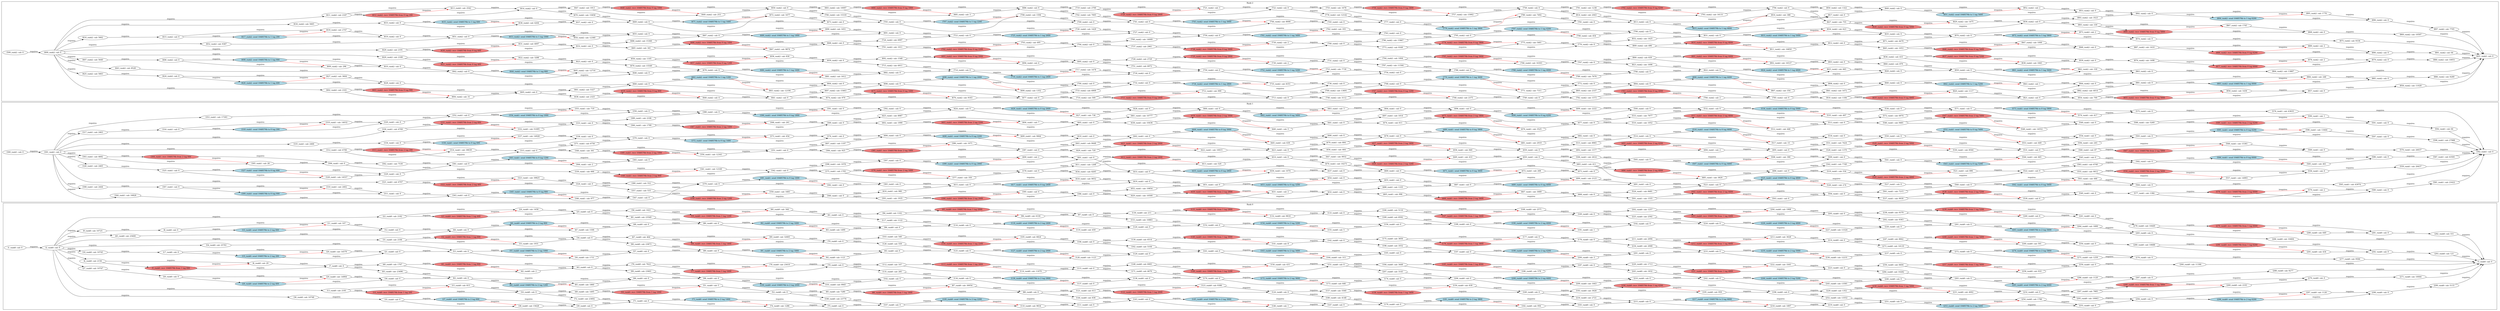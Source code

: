 digraph G {
    rankdir=LR;
    subgraph "cluster_rank_0" {
        label = "Rank 0";
        "l193_rank0: calc 3026" [style=filled, fillcolor="white"];
        "l156_rank0: calc 0" [style=filled, fillcolor="white"];
        "l132_rank0: calc 9818" [style=filled, fillcolor="white"];
        "l38_rank0: calc 15628" [style=filled, fillcolor="white"];
        "l187_rank0: calc 0" [style=filled, fillcolor="white"];
        "l215_rank0: calc 0" [style=filled, fillcolor="white"];
        "l234_rank0: calc 2068" [style=filled, fillcolor="white"];
        "l231_rank0: calc 4002" [style=filled, fillcolor="white"];
        "l98_rank0: calc 0" [style=filled, fillcolor="white"];
        "l2_rank0: calc 0" [style=filled, fillcolor="white"];
        "l197_rank0: calc 0" [style=filled, fillcolor="white"];
        "l245_rank0: calc 13581" [style=filled, fillcolor="white"];
        "l21_rank0: calc 0" [style=filled, fillcolor="white"];
        "l84_rank0: calc 0" [style=filled, fillcolor="white"];
        "l263_rank0: send 1048576b to 2 tag 5600" [style=filled, fillcolor="lightblue"];
        "l68_rank0: recv 1048576b from 1 tag 1400" [style=filled, fillcolor="lightcoral"];
        "l16_rank0: calc 0" [style=filled, fillcolor="white"];
        "l164_rank0: calc 315" [style=filled, fillcolor="white"];
        "l212_rank0: recv 1048576b from 1 tag 4600" [style=filled, fillcolor="lightcoral"];
        "l119_rank0: calc 459" [style=filled, fillcolor="white"];
        "l286_rank0: calc 1120" [style=filled, fillcolor="white"];
        "l101_rank0: calc 9945" [style=filled, fillcolor="white"];
        "l182_rank0: calc 956" [style=filled, fillcolor="white"];
        "l13_rank0: calc 2181" [style=filled, fillcolor="white"];
        "l58_rank0: calc 1021" [style=filled, fillcolor="white"];
        "l97_rank0: calc 0" [style=filled, fillcolor="white"];
        "l129_rank0: calc 0" [style=filled, fillcolor="white"];
        "l199_rank0: send 1048576b to 2 tag 4200" [style=filled, fillcolor="lightblue"];
        "l112_rank0: calc 107" [style=filled, fillcolor="white"];
        "l265_rank0: calc 0" [style=filled, fillcolor="white"];
        "l45_rank0: calc 25600" [style=filled, fillcolor="white"];
        "l290_rank0: recv 1048576b from 1 tag 6200" [style=filled, fillcolor="lightcoral"];
        "l147_rank0: calc 0" [style=filled, fillcolor="white"];
        "l3_rank0: calc 0" [style=filled, fillcolor="white"];
        "l37_rank0: send 1048576b to 2 tag 600" [style=filled, fillcolor="lightblue"];
        "l17_rank0: calc 0" [style=filled, fillcolor="white"];
        "l77_rank0: recv 1048576b from 1 tag 1600" [style=filled, fillcolor="lightcoral"];
        "l74_rank0: calc 1286" [style=filled, fillcolor="white"];
        "l246_rank0: calc 0" [style=filled, fillcolor="white"];
        "l65_rank0: calc 1860" [style=filled, fillcolor="white"];
        "l134_rank0: calc 0" [style=filled, fillcolor="white"];
        "l232_rank0: calc 0" [style=filled, fillcolor="white"];
        "l283_rank0: calc 0" [style=filled, fillcolor="white"];
        "l8_rank0: calc 0" [style=filled, fillcolor="white"];
        "l194_rank0: recv 1048576b from 1 tag 4200" [style=filled, fillcolor="lightcoral"];
        "l189_rank0: calc 8592" [style=filled, fillcolor="white"];
        "l273_rank0: calc 10135" [style=filled, fillcolor="white"];
        "l4_rank0: calc 2156" [style=filled, fillcolor="white"];
        "l60_rank0: calc 344" [style=filled, fillcolor="white"];
        "l75_rank0: calc 0" [style=filled, fillcolor="white"];
        "l100_rank0: send 1048576b to 2 tag 2000" [style=filled, fillcolor="lightblue"];
        "l251_rank0: calc 0" [style=filled, fillcolor="white"];
        "l7_rank0: calc 0" [style=filled, fillcolor="white"];
        "l200_rank0: calc 3" [style=filled, fillcolor="white"];
        "l288_rank0: calc 9277" [style=filled, fillcolor="white"];
        "l295_rank0: calc 10063" [style=filled, fillcolor="white"];
        "l114_rank0: calc 11879" [style=filled, fillcolor="white"];
        "l165_rank0: calc 0" [style=filled, fillcolor="white"];
        "l222_rank0: calc 3565" [style=filled, fillcolor="white"];
        "l254_rank0: calc 1780" [style=filled, fillcolor="white"];
        "l255_rank0: calc 0" [style=filled, fillcolor="white"];
        "l127_rank0: send 1048576b to 2 tag 2600" [style=filled, fillcolor="lightblue"];
        "l130_rank0: calc 211" [style=filled, fillcolor="white"];
        "l292_rank0: calc 0" [style=filled, fillcolor="white"];
        "l103_rank0: calc 540" [style=filled, fillcolor="white"];
        "l241_rank0: calc 0" [style=filled, fillcolor="white"];
        "l66_rank0: calc 0" [style=filled, fillcolor="white"];
        "l275_rank0: calc 1259" [style=filled, fillcolor="white"];
        "l170_rank0: calc 0" [style=filled, fillcolor="white"];
        "l48_rank0: calc 0" [style=filled, fillcolor="white"];
        "l128_rank0: calc 1123" [style=filled, fillcolor="white"];
        "l148_rank0: calc 6083" [style=filled, fillcolor="white"];
        "l11_rank0: calc 107" [style=filled, fillcolor="white"];
        "l262_rank0: calc 9363" [style=filled, fillcolor="white"];
        "l173_rank0: calc 646" [style=filled, fillcolor="white"];
        "l211_rank0: calc 2094" [style=filled, fillcolor="white"];
        "l41_rank0: recv 1048576b from 1 tag 800" [style=filled, fillcolor="lightcoral"];
        "l205_rank0: calc 0" [style=filled, fillcolor="white"];
        "l240_rank0: calc 6" [style=filled, fillcolor="white"];
        "l181_rank0: send 1048576b to 2 tag 3800" [style=filled, fillcolor="lightblue"];
        "l261_rank0: calc 0" [style=filled, fillcolor="white"];
        "l76_rank0: calc 7622" [style=filled, fillcolor="white"];
        "l291_rank0: calc 434" [style=filled, fillcolor="white"];
        "l30_rank0: calc 0" [style=filled, fillcolor="white"];
        "l216_rank0: calc 2721" [style=filled, fillcolor="white"];
        "l70_rank0: calc 0" [style=filled, fillcolor="white"];
        "l227_rank0: calc 13324" [style=filled, fillcolor="white"];
        "l244_rank0: send 1048576b to 2 tag 5200" [style=filled, fillcolor="lightblue"];
        "l59_rank0: recv 1048576b from 1 tag 1200" [style=filled, fillcolor="lightcoral"];
        "l62_rank0: calc 0" [style=filled, fillcolor="white"];
        "l154_rank0: send 1048576b to 2 tag 3200" [style=filled, fillcolor="lightblue"];
        "l139_rank0: calc 6514" [style=filled, fillcolor="white"];
        "l143_rank0: calc 0" [style=filled, fillcolor="white"];
        "l142_rank0: calc 0" [style=filled, fillcolor="white"];
        "l225_rank0: calc 2592" [style=filled, fillcolor="white"];
        "l69_rank0: calc 32665" [style=filled, fillcolor="white"];
        "l299_rank0: calc 5133" [style=filled, fillcolor="white"];
        "l226_rank0: send 1048576b to 2 tag 4800" [style=filled, fillcolor="lightblue"];
        "l61_rank0: calc 0" [style=filled, fillcolor="white"];
        "l116_rank0: calc 0" [style=filled, fillcolor="white"];
        "l39_rank0: calc 0" [style=filled, fillcolor="white"];
        "l150_rank0: calc 431" [style=filled, fillcolor="white"];
        "l253_rank0: send 1048576b to 2 tag 5400" [style=filled, fillcolor="lightblue"];
        "l277_rank0: calc 9584" [style=filled, fillcolor="white"];
        "l293_rank0: calc 121" [style=filled, fillcolor="white"];
        "l206_rank0: calc 0" [style=filled, fillcolor="white"];
        "l177_rank0: calc 6" [style=filled, fillcolor="white"];
        "l202_rank0: calc 1257" [style=filled, fillcolor="white"];
        "l159_rank0: calc 839" [style=filled, fillcolor="white"];
        "l185_rank0: recv 1048576b from 1 tag 4000" [style=filled, fillcolor="lightcoral"];
        "l204_rank0: calc 1908" [style=filled, fillcolor="white"];
        "l270_rank0: calc 0" [style=filled, fillcolor="white"];
        "l105_rank0: calc 6824" [style=filled, fillcolor="white"];
        "l93_rank0: calc 0" [style=filled, fillcolor="white"];
        "l238_rank0: calc 9379" [style=filled, fillcolor="white"];
        "l126_rank0: calc 559" [style=filled, fillcolor="white"];
        "l151_rank0: calc 0" [style=filled, fillcolor="white"];
        "l89_rank0: calc 0" [style=filled, fillcolor="white"];
        "l44_rank0: calc 0" [style=filled, fillcolor="white"];
        "l55_rank0: send 1048576b to 2 tag 1000" [style=filled, fillcolor="lightblue"];
        "l141_rank0: calc 8" [style=filled, fillcolor="white"];
        "l214_rank0: calc 0" [style=filled, fillcolor="white"];
        "l96_rank0: calc 6330" [style=filled, fillcolor="white"];
        "l31_rank0: calc 2184" [style=filled, fillcolor="white"];
        "l86_rank0: recv 1048576b from 1 tag 1800" [style=filled, fillcolor="lightcoral"];
        "l248_rank0: recv 1048576b from 1 tag 5400" [style=filled, fillcolor="lightcoral"];
        "l124_rank0: calc 0" [style=filled, fillcolor="white"];
        "l72_rank0: calc 23692" [style=filled, fillcolor="white"];
        "l92_rank0: calc 1121" [style=filled, fillcolor="white"];
        "l137_rank0: calc 0" [style=filled, fillcolor="white"];
        "l160_rank0: calc 0" [style=filled, fillcolor="white"];
        "l107_rank0: calc 0" [style=filled, fillcolor="white"];
        "l109_rank0: send 1048576b to 2 tag 2200" [style=filled, fillcolor="lightblue"];
        "l113_rank0: recv 1048576b from 1 tag 2400" [style=filled, fillcolor="lightcoral"];
        "l42_rank0: calc 2" [style=filled, fillcolor="white"];
        "l51_rank0: calc 5" [style=filled, fillcolor="white"];
        "l82_rank0: send 1048576b to 2 tag 1600" [style=filled, fillcolor="lightblue"];
        "l95_rank0: recv 1048576b from 1 tag 2000" [style=filled, fillcolor="lightcoral"];
        "l102_rank0: calc 0" [style=filled, fillcolor="white"];
        "l195_rank0: calc 959" [style=filled, fillcolor="white"];
        "l22_rank0: calc 2182" [style=filled, fillcolor="white"];
        "l78_rank0: calc 25610" [style=filled, fillcolor="white"];
        "l198_rank0: calc 3552" [style=filled, fillcolor="white"];
        "l257_rank0: recv 1048576b from 1 tag 5600" [style=filled, fillcolor="lightcoral"];
        "l19_rank0: send 1048576b to 2 tag 200" [style=filled, fillcolor="lightblue"];
        "l24_rank0: calc 1458" [style=filled, fillcolor="white"];
        "l14_rank0: recv 1048576b from 1 tag 200" [style=filled, fillcolor="lightcoral"];
        "l258_rank0: calc 910" [style=filled, fillcolor="white"];
        "l271_rank0: calc 10044" [style=filled, fillcolor="white"];
        "l50_rank0: recv 1048576b from 1 tag 1000" [style=filled, fillcolor="lightcoral"];
        "l267_rank0: calc 7885" [style=filled, fillcolor="white"];
        "l183_rank0: calc 0" [style=filled, fillcolor="white"];
        "l247_rank0: calc 8842" [style=filled, fillcolor="white"];
        "l104_rank0: recv 1048576b from 1 tag 2200" [style=filled, fillcolor="lightcoral"];
        "l33_rank0: calc 1931" [style=filled, fillcolor="white"];
        "l166_rank0: calc 5116" [style=filled, fillcolor="white"];
        "l219_rank0: calc 0" [style=filled, fillcolor="white"];
        "l266_rank0: calc 10404" [style=filled, fillcolor="white"];
        "l157_rank0: calc 5560" [style=filled, fillcolor="white"];
        "l175_rank0: calc 3856" [style=filled, fillcolor="white"];
        "l71_rank0: calc 0" [style=filled, fillcolor="white"];
        "l135_rank0: calc 285" [style=filled, fillcolor="white"];
        "l272_rank0: calc 0" [style=filled, fillcolor="white"];
        "l285_rank0: send 1048576b to 2 tag 6000" [style=filled, fillcolor="lightblue"];
        "l28_rank0: send 1048576b to 2 tag 400" [style=filled, fillcolor="lightblue"];
        "l169_rank0: calc 0" [style=filled, fillcolor="white"];
        "l131_rank0: recv 1048576b from 1 tag 2800" [style=filled, fillcolor="lightcoral"];
        "l47_rank0: calc 1506" [style=filled, fillcolor="white"];
        "l192_rank0: calc 0" [style=filled, fillcolor="white"];
        "l180_rank0: calc 4148" [style=filled, fillcolor="white"];
        "l297_rank0: calc 1126" [style=filled, fillcolor="white"];
        "l268_rank0: recv 1048576b from 1 tag 5800" [style=filled, fillcolor="lightcoral"];
        "l203_rank0: recv 1048576b from 1 tag 4400" [style=filled, fillcolor="lightcoral"];
        "l88_rank0: calc 0" [style=filled, fillcolor="white"];
        "l249_rank0: calc 501" [style=filled, fillcolor="white"];
        "l282_rank0: calc 551" [style=filled, fillcolor="white"];
        "l289_rank0: calc 10688" [style=filled, fillcolor="white"];
        "l250_rank0: calc 0" [style=filled, fillcolor="white"];
        "l6_rank0: calc 29" [style=filled, fillcolor="white"];
        "l5_rank0: recv 1048576b from 1 tag 000" [style=filled, fillcolor="lightcoral"];
        "l259_rank0: calc 0" [style=filled, fillcolor="white"];
        "l80_rank0: calc 0" [style=filled, fillcolor="white"];
        "l35_rank0: calc 0" [style=filled, fillcolor="white"];
        "l236_rank0: calc 12231" [style=filled, fillcolor="white"];
        "l176_rank0: recv 1048576b from 1 tag 3800" [style=filled, fillcolor="lightcoral"];
        "l174_rank0: calc 0" [style=filled, fillcolor="white"];
        "l274_rank0: send 1048576b to 2 tag 5800" [style=filled, fillcolor="lightblue"];
        "l162_rank0: calc 5104" [style=filled, fillcolor="white"];
        "l46_rank0: send 1048576b to 2 tag 800" [style=filled, fillcolor="lightblue"];
        "l108_rank0: calc 23776" [style=filled, fillcolor="white"];
        "l133_rank0: calc 0" [style=filled, fillcolor="white"];
        "l278_rank0: calc 10449" [style=filled, fillcolor="white"];
        "l118_rank0: send 1048576b to 2 tag 2400" [style=filled, fillcolor="lightblue"];
        "l235_rank0: send 1048576b to 2 tag 5000" [style=filled, fillcolor="lightblue"];
        "l229_rank0: calc 1352" [style=filled, fillcolor="white"];
        "l153_rank0: calc 10883" [style=filled, fillcolor="white"];
        "l123_rank0: calc 9386" [style=filled, fillcolor="white"];
        "l178_rank0: calc 0" [style=filled, fillcolor="white"];
        "l201_rank0: calc 0" [style=filled, fillcolor="white"];
        "l209_rank0: calc 1643" [style=filled, fillcolor="white"];
        "l90_rank0: calc 23873" [style=filled, fillcolor="white"];
        "l186_rank0: calc 578" [style=filled, fillcolor="white"];
        "l12_rank0: calc 0" [style=filled, fillcolor="white"];
        "l53_rank0: calc 0" [style=filled, fillcolor="white"];
        "l152_rank0: calc 0" [style=filled, fillcolor="white"];
        "l32_rank0: recv 1048576b from 1 tag 600" [style=filled, fillcolor="lightcoral"];
        "l115_rank0: calc 0" [style=filled, fillcolor="white"];
        "l15_rank0: calc 815" [style=filled, fillcolor="white"];
        "l220_rank0: calc 1713" [style=filled, fillcolor="white"];
        "l296_rank0: send 1048576b to 2 tag 6200" [style=filled, fillcolor="lightblue"];
        "l87_rank0: calc 30054" [style=filled, fillcolor="white"];
        "l99_rank0: calc 23601" [style=filled, fillcolor="white"];
        "l184_rank0: calc 3448" [style=filled, fillcolor="white"];
        "l269_rank0: calc 2193" [style=filled, fillcolor="white"];
        "l276_rank0: calc 0" [style=filled, fillcolor="white"];
        "l218_rank0: calc 1897" [style=filled, fillcolor="white"];
        "l23_rank0: recv 1048576b from 1 tag 400" [style=filled, fillcolor="lightcoral"];
        "l106_rank0: calc 0" [style=filled, fillcolor="white"];
        "l145_rank0: send 1048576b to 2 tag 3000" [style=filled, fillcolor="lightblue"];
        "l171_rank0: calc 4670" [style=filled, fillcolor="white"];
        "l252_rank0: calc 13552" [style=filled, fillcolor="white"];
        "l125_rank0: calc 0" [style=filled, fillcolor="white"];
        "l190_rank0: send 1048576b to 2 tag 4000" [style=filled, fillcolor="lightblue"];
        "l122_rank0: recv 1048576b from 1 tag 2600" [style=filled, fillcolor="lightcoral"];
        "l230_rank0: recv 1048576b from 1 tag 5000" [style=filled, fillcolor="lightcoral"];
        "l237_rank0: calc 0" [style=filled, fillcolor="white"];
        "l136_rank0: send 1048576b to 2 tag 2800" [style=filled, fillcolor="lightblue"];
        "l280_rank0: calc 649" [style=filled, fillcolor="white"];
        "l281_rank0: calc 0" [style=filled, fillcolor="white"];
        "l52_rank0: calc 0" [style=filled, fillcolor="white"];
        "l260_rank0: calc 11306" [style=filled, fillcolor="white"];
        "l279_rank0: recv 1048576b from 1 tag 6000" [style=filled, fillcolor="lightcoral"];
        "l172_rank0: send 1048576b to 2 tag 3600" [style=filled, fillcolor="lightblue"];
        "l43_rank0: calc 0" [style=filled, fillcolor="white"];
        "l36_rank0: calc 10748" [style=filled, fillcolor="white"];
        "l111_rank0: calc 0" [style=filled, fillcolor="white"];
        "l34_rank0: calc 0" [style=filled, fillcolor="white"];
        "l161_rank0: calc 0" [style=filled, fillcolor="white"];
        "l117_rank0: calc 1122" [style=filled, fillcolor="white"];
        "l167_rank0: recv 1048576b from 1 tag 3600" [style=filled, fillcolor="lightcoral"];
        "l81_rank0: calc 23549" [style=filled, fillcolor="white"];
        "l179_rank0: calc 0" [style=filled, fillcolor="white"];
        "l40_rank0: calc 1767" [style=filled, fillcolor="white"];
        "l207_rank0: calc 3143" [style=filled, fillcolor="white"];
        "l1_rank0: calc 0" [style=filled, fillcolor="white"];
        "l73_rank0: send 1048576b to 2 tag 1400" [style=filled, fillcolor="lightblue"];
        "l94_rank0: calc 1102" [style=filled, fillcolor="white"];
        "l138_rank0: calc 0" [style=filled, fillcolor="white"];
        "l191_rank0: calc 1" [style=filled, fillcolor="white"];
        "l196_rank0: calc 0" [style=filled, fillcolor="white"];
        "l213_rank0: calc 3028" [style=filled, fillcolor="white"];
        "l228_rank0: calc 0" [style=filled, fillcolor="white"];
        "l298_rank0: calc 0" [style=filled, fillcolor="white"];
        "l256_rank0: calc 8404" [style=filled, fillcolor="white"];
        "l57_rank0: calc 0" [style=filled, fillcolor="white"];
        "l221_rank0: recv 1048576b from 1 tag 4800" [style=filled, fillcolor="lightcoral"];
        "l67_rank0: calc 464" [style=filled, fillcolor="white"];
        "l64_rank0: send 1048576b to 2 tag 1200" [style=filled, fillcolor="lightblue"];
        "l144_rank0: calc 836" [style=filled, fillcolor="white"];
        "l155_rank0: calc 5" [style=filled, fillcolor="white"];
        "l79_rank0: calc 0" [style=filled, fillcolor="white"];
        "l284_rank0: calc 10282" [style=filled, fillcolor="white"];
        "l18_rank0: calc 10745" [style=filled, fillcolor="white"];
        "l208_rank0: send 1048576b to 2 tag 4400" [style=filled, fillcolor="lightblue"];
        "l25_rank0: calc 0" [style=filled, fillcolor="white"];
        "l224_rank0: calc 0" [style=filled, fillcolor="white"];
        "l9_rank0: calc 10725" [style=filled, fillcolor="white"];
        "l83_rank0: calc 1490" [style=filled, fillcolor="white"];
        "l223_rank0: calc 0" [style=filled, fillcolor="white"];
        "l239_rank0: recv 1048576b from 1 tag 5200" [style=filled, fillcolor="lightcoral"];
        "l146_rank0: calc 1" [style=filled, fillcolor="white"];
        "l29_rank0: calc 14904" [style=filled, fillcolor="white"];
        "l110_rank0: calc 9834" [style=filled, fillcolor="white"];
        "l233_rank0: calc 0" [style=filled, fillcolor="white"];
        "l242_rank0: calc 0" [style=filled, fillcolor="white"];
        "l294_rank0: calc 0" [style=filled, fillcolor="white"];
        "l56_rank0: calc 1751" [style=filled, fillcolor="white"];
        "l149_rank0: recv 1048576b from 1 tag 3200" [style=filled, fillcolor="lightcoral"];
        "l10_rank0: send 1048576b to 2 tag 000" [style=filled, fillcolor="lightblue"];
        "l264_rank0: calc 1899" [style=filled, fillcolor="white"];
        "l63_rank0: calc 23496" [style=filled, fillcolor="white"];
        "l217_rank0: send 1048576b to 2 tag 4600" [style=filled, fillcolor="lightblue"];
        "l49_rank0: calc 1495" [style=filled, fillcolor="white"];
        "l121_rank0: calc 613" [style=filled, fillcolor="white"];
        "l158_rank0: recv 1048576b from 1 tag 3400" [style=filled, fillcolor="lightcoral"];
        "l210_rank0: calc 0" [style=filled, fillcolor="white"];
        "l91_rank0: send 1048576b to 2 tag 1800" [style=filled, fillcolor="lightblue"];
        "l54_rank0: calc 25761" [style=filled, fillcolor="white"];
        "l188_rank0: calc 0" [style=filled, fillcolor="white"];
        "l120_rank0: calc 0" [style=filled, fillcolor="white"];
        "l287_rank0: calc 0" [style=filled, fillcolor="white"];
        "l163_rank0: send 1048576b to 2 tag 3400" [style=filled, fillcolor="lightblue"];
        "l243_rank0: calc 1832" [style=filled, fillcolor="white"];
        "l140_rank0: recv 1048576b from 1 tag 3000" [style=filled, fillcolor="lightcoral"];
        "l27_rank0: calc 10747" [style=filled, fillcolor="white"];
        "l85_rank0: calc 7280" [style=filled, fillcolor="white"];
        "l168_rank0: calc 2571" [style=filled, fillcolor="white"];
        "l26_rank0: calc 0" [style=filled, fillcolor="white"];
        "l20_rank0: calc 14579" [style=filled, fillcolor="white"];
        "l1_rank0: calc 0" -> "l2_rank0: calc 0" [label="requires", color="black"];
        "l2_rank0: calc 0" -> "l4_rank0: calc 2156" [label="requires", color="black"];
        "l4_rank0: calc 2156" -> "l5_rank0: recv 1048576b from 1 tag 000" [label="requires", color="black"];
        "l4_rank0: calc 2156" -> "l6_rank0: calc 29" [label="requires", color="black"];
        "l5_rank0: recv 1048576b from 1 tag 000" -> "l6_rank0: calc 29" [label="irequires", color="red"];
        "l6_rank0: calc 29" -> "l7_rank0: calc 0" [label="requires", color="black"];
        "l5_rank0: recv 1048576b from 1 tag 000" -> "l7_rank0: calc 0" [label="requires", color="black"];
        "l2_rank0: calc 0" -> "l9_rank0: calc 10725" [label="requires", color="black"];
        "l9_rank0: calc 10725" -> "l8_rank0: calc 0" [label="requires", color="black"];
        "l8_rank0: calc 0" -> "l10_rank0: send 1048576b to 2 tag 000" [label="requires", color="black"];
        "l8_rank0: calc 0" -> "l11_rank0: calc 107" [label="requires", color="black"];
        "l10_rank0: send 1048576b to 2 tag 000" -> "l11_rank0: calc 107" [label="irequires", color="red"];
        "l11_rank0: calc 107" -> "l12_rank0: calc 0" [label="requires", color="black"];
        "l10_rank0: send 1048576b to 2 tag 000" -> "l12_rank0: calc 0" [label="requires", color="black"];
        "l2_rank0: calc 0" -> "l13_rank0: calc 2181" [label="requires", color="black"];
        "l13_rank0: calc 2181" -> "l14_rank0: recv 1048576b from 1 tag 200" [label="requires", color="black"];
        "l13_rank0: calc 2181" -> "l15_rank0: calc 815" [label="requires", color="black"];
        "l14_rank0: recv 1048576b from 1 tag 200" -> "l15_rank0: calc 815" [label="irequires", color="red"];
        "l15_rank0: calc 815" -> "l16_rank0: calc 0" [label="requires", color="black"];
        "l14_rank0: recv 1048576b from 1 tag 200" -> "l16_rank0: calc 0" [label="requires", color="black"];
        "l2_rank0: calc 0" -> "l18_rank0: calc 10745" [label="requires", color="black"];
        "l18_rank0: calc 10745" -> "l17_rank0: calc 0" [label="requires", color="black"];
        "l17_rank0: calc 0" -> "l19_rank0: send 1048576b to 2 tag 200" [label="requires", color="black"];
        "l17_rank0: calc 0" -> "l20_rank0: calc 14579" [label="requires", color="black"];
        "l19_rank0: send 1048576b to 2 tag 200" -> "l20_rank0: calc 14579" [label="irequires", color="red"];
        "l20_rank0: calc 14579" -> "l21_rank0: calc 0" [label="requires", color="black"];
        "l19_rank0: send 1048576b to 2 tag 200" -> "l21_rank0: calc 0" [label="requires", color="black"];
        "l2_rank0: calc 0" -> "l22_rank0: calc 2182" [label="requires", color="black"];
        "l22_rank0: calc 2182" -> "l23_rank0: recv 1048576b from 1 tag 400" [label="requires", color="black"];
        "l22_rank0: calc 2182" -> "l24_rank0: calc 1458" [label="requires", color="black"];
        "l23_rank0: recv 1048576b from 1 tag 400" -> "l24_rank0: calc 1458" [label="irequires", color="red"];
        "l24_rank0: calc 1458" -> "l25_rank0: calc 0" [label="requires", color="black"];
        "l23_rank0: recv 1048576b from 1 tag 400" -> "l25_rank0: calc 0" [label="requires", color="black"];
        "l2_rank0: calc 0" -> "l27_rank0: calc 10747" [label="requires", color="black"];
        "l27_rank0: calc 10747" -> "l26_rank0: calc 0" [label="requires", color="black"];
        "l26_rank0: calc 0" -> "l28_rank0: send 1048576b to 2 tag 400" [label="requires", color="black"];
        "l26_rank0: calc 0" -> "l29_rank0: calc 14904" [label="requires", color="black"];
        "l28_rank0: send 1048576b to 2 tag 400" -> "l29_rank0: calc 14904" [label="irequires", color="red"];
        "l29_rank0: calc 14904" -> "l30_rank0: calc 0" [label="requires", color="black"];
        "l28_rank0: send 1048576b to 2 tag 400" -> "l30_rank0: calc 0" [label="requires", color="black"];
        "l2_rank0: calc 0" -> "l31_rank0: calc 2184" [label="requires", color="black"];
        "l31_rank0: calc 2184" -> "l32_rank0: recv 1048576b from 1 tag 600" [label="requires", color="black"];
        "l31_rank0: calc 2184" -> "l33_rank0: calc 1931" [label="requires", color="black"];
        "l32_rank0: recv 1048576b from 1 tag 600" -> "l33_rank0: calc 1931" [label="irequires", color="red"];
        "l33_rank0: calc 1931" -> "l34_rank0: calc 0" [label="requires", color="black"];
        "l32_rank0: recv 1048576b from 1 tag 600" -> "l34_rank0: calc 0" [label="requires", color="black"];
        "l2_rank0: calc 0" -> "l36_rank0: calc 10748" [label="requires", color="black"];
        "l36_rank0: calc 10748" -> "l35_rank0: calc 0" [label="requires", color="black"];
        "l35_rank0: calc 0" -> "l37_rank0: send 1048576b to 2 tag 600" [label="requires", color="black"];
        "l35_rank0: calc 0" -> "l38_rank0: calc 15628" [label="requires", color="black"];
        "l37_rank0: send 1048576b to 2 tag 600" -> "l38_rank0: calc 15628" [label="irequires", color="red"];
        "l38_rank0: calc 15628" -> "l39_rank0: calc 0" [label="requires", color="black"];
        "l37_rank0: send 1048576b to 2 tag 600" -> "l39_rank0: calc 0" [label="requires", color="black"];
        "l7_rank0: calc 0" -> "l40_rank0: calc 1767" [label="requires", color="black"];
        "l40_rank0: calc 1767" -> "l41_rank0: recv 1048576b from 1 tag 800" [label="requires", color="black"];
        "l40_rank0: calc 1767" -> "l42_rank0: calc 2" [label="requires", color="black"];
        "l41_rank0: recv 1048576b from 1 tag 800" -> "l42_rank0: calc 2" [label="irequires", color="red"];
        "l42_rank0: calc 2" -> "l43_rank0: calc 0" [label="requires", color="black"];
        "l41_rank0: recv 1048576b from 1 tag 800" -> "l43_rank0: calc 0" [label="requires", color="black"];
        "l2_rank0: calc 0" -> "l45_rank0: calc 25600" [label="requires", color="black"];
        "l45_rank0: calc 25600" -> "l44_rank0: calc 0" [label="requires", color="black"];
        "l12_rank0: calc 0" -> "l44_rank0: calc 0" [label="requires", color="black"];
        "l44_rank0: calc 0" -> "l46_rank0: send 1048576b to 2 tag 800" [label="requires", color="black"];
        "l44_rank0: calc 0" -> "l47_rank0: calc 1506" [label="requires", color="black"];
        "l46_rank0: send 1048576b to 2 tag 800" -> "l47_rank0: calc 1506" [label="irequires", color="red"];
        "l47_rank0: calc 1506" -> "l48_rank0: calc 0" [label="requires", color="black"];
        "l46_rank0: send 1048576b to 2 tag 800" -> "l48_rank0: calc 0" [label="requires", color="black"];
        "l16_rank0: calc 0" -> "l49_rank0: calc 1495" [label="requires", color="black"];
        "l49_rank0: calc 1495" -> "l50_rank0: recv 1048576b from 1 tag 1000" [label="requires", color="black"];
        "l49_rank0: calc 1495" -> "l51_rank0: calc 5" [label="requires", color="black"];
        "l50_rank0: recv 1048576b from 1 tag 1000" -> "l51_rank0: calc 5" [label="irequires", color="red"];
        "l51_rank0: calc 5" -> "l52_rank0: calc 0" [label="requires", color="black"];
        "l50_rank0: recv 1048576b from 1 tag 1000" -> "l52_rank0: calc 0" [label="requires", color="black"];
        "l2_rank0: calc 0" -> "l54_rank0: calc 25761" [label="requires", color="black"];
        "l54_rank0: calc 25761" -> "l53_rank0: calc 0" [label="requires", color="black"];
        "l21_rank0: calc 0" -> "l53_rank0: calc 0" [label="requires", color="black"];
        "l53_rank0: calc 0" -> "l55_rank0: send 1048576b to 2 tag 1000" [label="requires", color="black"];
        "l53_rank0: calc 0" -> "l56_rank0: calc 1751" [label="requires", color="black"];
        "l55_rank0: send 1048576b to 2 tag 1000" -> "l56_rank0: calc 1751" [label="irequires", color="red"];
        "l56_rank0: calc 1751" -> "l57_rank0: calc 0" [label="requires", color="black"];
        "l55_rank0: send 1048576b to 2 tag 1000" -> "l57_rank0: calc 0" [label="requires", color="black"];
        "l25_rank0: calc 0" -> "l58_rank0: calc 1021" [label="requires", color="black"];
        "l58_rank0: calc 1021" -> "l59_rank0: recv 1048576b from 1 tag 1200" [label="requires", color="black"];
        "l58_rank0: calc 1021" -> "l60_rank0: calc 344" [label="requires", color="black"];
        "l59_rank0: recv 1048576b from 1 tag 1200" -> "l60_rank0: calc 344" [label="irequires", color="red"];
        "l60_rank0: calc 344" -> "l61_rank0: calc 0" [label="requires", color="black"];
        "l59_rank0: recv 1048576b from 1 tag 1200" -> "l61_rank0: calc 0" [label="requires", color="black"];
        "l7_rank0: calc 0" -> "l63_rank0: calc 23496" [label="requires", color="black"];
        "l63_rank0: calc 23496" -> "l62_rank0: calc 0" [label="requires", color="black"];
        "l30_rank0: calc 0" -> "l62_rank0: calc 0" [label="requires", color="black"];
        "l62_rank0: calc 0" -> "l64_rank0: send 1048576b to 2 tag 1200" [label="requires", color="black"];
        "l62_rank0: calc 0" -> "l65_rank0: calc 1860" [label="requires", color="black"];
        "l64_rank0: send 1048576b to 2 tag 1200" -> "l65_rank0: calc 1860" [label="irequires", color="red"];
        "l65_rank0: calc 1860" -> "l66_rank0: calc 0" [label="requires", color="black"];
        "l64_rank0: send 1048576b to 2 tag 1200" -> "l66_rank0: calc 0" [label="requires", color="black"];
        "l34_rank0: calc 0" -> "l67_rank0: calc 464" [label="requires", color="black"];
        "l67_rank0: calc 464" -> "l68_rank0: recv 1048576b from 1 tag 1400" [label="requires", color="black"];
        "l67_rank0: calc 464" -> "l69_rank0: calc 32665" [label="requires", color="black"];
        "l68_rank0: recv 1048576b from 1 tag 1400" -> "l69_rank0: calc 32665" [label="irequires", color="red"];
        "l69_rank0: calc 32665" -> "l70_rank0: calc 0" [label="requires", color="black"];
        "l68_rank0: recv 1048576b from 1 tag 1400" -> "l70_rank0: calc 0" [label="requires", color="black"];
        "l16_rank0: calc 0" -> "l72_rank0: calc 23692" [label="requires", color="black"];
        "l72_rank0: calc 23692" -> "l71_rank0: calc 0" [label="requires", color="black"];
        "l39_rank0: calc 0" -> "l71_rank0: calc 0" [label="requires", color="black"];
        "l71_rank0: calc 0" -> "l73_rank0: send 1048576b to 2 tag 1400" [label="requires", color="black"];
        "l71_rank0: calc 0" -> "l74_rank0: calc 1286" [label="requires", color="black"];
        "l73_rank0: send 1048576b to 2 tag 1400" -> "l74_rank0: calc 1286" [label="irequires", color="red"];
        "l74_rank0: calc 1286" -> "l75_rank0: calc 0" [label="requires", color="black"];
        "l73_rank0: send 1048576b to 2 tag 1400" -> "l75_rank0: calc 0" [label="requires", color="black"];
        "l43_rank0: calc 0" -> "l76_rank0: calc 7622" [label="requires", color="black"];
        "l76_rank0: calc 7622" -> "l77_rank0: recv 1048576b from 1 tag 1600" [label="requires", color="black"];
        "l76_rank0: calc 7622" -> "l78_rank0: calc 25610" [label="requires", color="black"];
        "l77_rank0: recv 1048576b from 1 tag 1600" -> "l78_rank0: calc 25610" [label="irequires", color="red"];
        "l78_rank0: calc 25610" -> "l79_rank0: calc 0" [label="requires", color="black"];
        "l77_rank0: recv 1048576b from 1 tag 1600" -> "l79_rank0: calc 0" [label="requires", color="black"];
        "l25_rank0: calc 0" -> "l81_rank0: calc 23549" [label="requires", color="black"];
        "l81_rank0: calc 23549" -> "l80_rank0: calc 0" [label="requires", color="black"];
        "l48_rank0: calc 0" -> "l80_rank0: calc 0" [label="requires", color="black"];
        "l80_rank0: calc 0" -> "l82_rank0: send 1048576b to 2 tag 1600" [label="requires", color="black"];
        "l80_rank0: calc 0" -> "l83_rank0: calc 1490" [label="requires", color="black"];
        "l82_rank0: send 1048576b to 2 tag 1600" -> "l83_rank0: calc 1490" [label="irequires", color="red"];
        "l83_rank0: calc 1490" -> "l84_rank0: calc 0" [label="requires", color="black"];
        "l82_rank0: send 1048576b to 2 tag 1600" -> "l84_rank0: calc 0" [label="requires", color="black"];
        "l52_rank0: calc 0" -> "l85_rank0: calc 7280" [label="requires", color="black"];
        "l85_rank0: calc 7280" -> "l86_rank0: recv 1048576b from 1 tag 1800" [label="requires", color="black"];
        "l85_rank0: calc 7280" -> "l87_rank0: calc 30054" [label="requires", color="black"];
        "l86_rank0: recv 1048576b from 1 tag 1800" -> "l87_rank0: calc 30054" [label="irequires", color="red"];
        "l87_rank0: calc 30054" -> "l88_rank0: calc 0" [label="requires", color="black"];
        "l86_rank0: recv 1048576b from 1 tag 1800" -> "l88_rank0: calc 0" [label="requires", color="black"];
        "l34_rank0: calc 0" -> "l90_rank0: calc 23873" [label="requires", color="black"];
        "l90_rank0: calc 23873" -> "l89_rank0: calc 0" [label="requires", color="black"];
        "l57_rank0: calc 0" -> "l89_rank0: calc 0" [label="requires", color="black"];
        "l89_rank0: calc 0" -> "l91_rank0: send 1048576b to 2 tag 1800" [label="requires", color="black"];
        "l89_rank0: calc 0" -> "l92_rank0: calc 1121" [label="requires", color="black"];
        "l91_rank0: send 1048576b to 2 tag 1800" -> "l92_rank0: calc 1121" [label="irequires", color="red"];
        "l92_rank0: calc 1121" -> "l93_rank0: calc 0" [label="requires", color="black"];
        "l91_rank0: send 1048576b to 2 tag 1800" -> "l93_rank0: calc 0" [label="requires", color="black"];
        "l61_rank0: calc 0" -> "l94_rank0: calc 1102" [label="requires", color="black"];
        "l94_rank0: calc 1102" -> "l95_rank0: recv 1048576b from 1 tag 2000" [label="requires", color="black"];
        "l94_rank0: calc 1102" -> "l96_rank0: calc 6330" [label="requires", color="black"];
        "l95_rank0: recv 1048576b from 1 tag 2000" -> "l96_rank0: calc 6330" [label="irequires", color="red"];
        "l96_rank0: calc 6330" -> "l97_rank0: calc 0" [label="requires", color="black"];
        "l95_rank0: recv 1048576b from 1 tag 2000" -> "l97_rank0: calc 0" [label="requires", color="black"];
        "l43_rank0: calc 0" -> "l99_rank0: calc 23601" [label="requires", color="black"];
        "l99_rank0: calc 23601" -> "l98_rank0: calc 0" [label="requires", color="black"];
        "l66_rank0: calc 0" -> "l98_rank0: calc 0" [label="requires", color="black"];
        "l98_rank0: calc 0" -> "l100_rank0: send 1048576b to 2 tag 2000" [label="requires", color="black"];
        "l98_rank0: calc 0" -> "l101_rank0: calc 9945" [label="requires", color="black"];
        "l100_rank0: send 1048576b to 2 tag 2000" -> "l101_rank0: calc 9945" [label="irequires", color="red"];
        "l101_rank0: calc 9945" -> "l102_rank0: calc 0" [label="requires", color="black"];
        "l100_rank0: send 1048576b to 2 tag 2000" -> "l102_rank0: calc 0" [label="requires", color="black"];
        "l70_rank0: calc 0" -> "l103_rank0: calc 540" [label="requires", color="black"];
        "l103_rank0: calc 540" -> "l104_rank0: recv 1048576b from 1 tag 2200" [label="requires", color="black"];
        "l103_rank0: calc 540" -> "l105_rank0: calc 6824" [label="requires", color="black"];
        "l104_rank0: recv 1048576b from 1 tag 2200" -> "l105_rank0: calc 6824" [label="irequires", color="red"];
        "l105_rank0: calc 6824" -> "l106_rank0: calc 0" [label="requires", color="black"];
        "l104_rank0: recv 1048576b from 1 tag 2200" -> "l106_rank0: calc 0" [label="requires", color="black"];
        "l52_rank0: calc 0" -> "l108_rank0: calc 23776" [label="requires", color="black"];
        "l108_rank0: calc 23776" -> "l107_rank0: calc 0" [label="requires", color="black"];
        "l75_rank0: calc 0" -> "l107_rank0: calc 0" [label="requires", color="black"];
        "l107_rank0: calc 0" -> "l109_rank0: send 1048576b to 2 tag 2200" [label="requires", color="black"];
        "l107_rank0: calc 0" -> "l110_rank0: calc 9834" [label="requires", color="black"];
        "l109_rank0: send 1048576b to 2 tag 2200" -> "l110_rank0: calc 9834" [label="irequires", color="red"];
        "l110_rank0: calc 9834" -> "l111_rank0: calc 0" [label="requires", color="black"];
        "l109_rank0: send 1048576b to 2 tag 2200" -> "l111_rank0: calc 0" [label="requires", color="black"];
        "l79_rank0: calc 0" -> "l112_rank0: calc 107" [label="requires", color="black"];
        "l112_rank0: calc 107" -> "l113_rank0: recv 1048576b from 1 tag 2400" [label="requires", color="black"];
        "l112_rank0: calc 107" -> "l114_rank0: calc 11879" [label="requires", color="black"];
        "l113_rank0: recv 1048576b from 1 tag 2400" -> "l114_rank0: calc 11879" [label="irequires", color="red"];
        "l114_rank0: calc 11879" -> "l115_rank0: calc 0" [label="requires", color="black"];
        "l113_rank0: recv 1048576b from 1 tag 2400" -> "l115_rank0: calc 0" [label="requires", color="black"];
        "l61_rank0: calc 0" -> "l117_rank0: calc 1122" [label="requires", color="black"];
        "l117_rank0: calc 1122" -> "l116_rank0: calc 0" [label="requires", color="black"];
        "l84_rank0: calc 0" -> "l116_rank0: calc 0" [label="requires", color="black"];
        "l116_rank0: calc 0" -> "l118_rank0: send 1048576b to 2 tag 2400" [label="requires", color="black"];
        "l116_rank0: calc 0" -> "l119_rank0: calc 459" [label="requires", color="black"];
        "l118_rank0: send 1048576b to 2 tag 2400" -> "l119_rank0: calc 459" [label="irequires", color="red"];
        "l119_rank0: calc 459" -> "l120_rank0: calc 0" [label="requires", color="black"];
        "l118_rank0: send 1048576b to 2 tag 2400" -> "l120_rank0: calc 0" [label="requires", color="black"];
        "l88_rank0: calc 0" -> "l121_rank0: calc 613" [label="requires", color="black"];
        "l121_rank0: calc 613" -> "l122_rank0: recv 1048576b from 1 tag 2600" [label="requires", color="black"];
        "l121_rank0: calc 613" -> "l123_rank0: calc 9386" [label="requires", color="black"];
        "l122_rank0: recv 1048576b from 1 tag 2600" -> "l123_rank0: calc 9386" [label="irequires", color="red"];
        "l123_rank0: calc 9386" -> "l124_rank0: calc 0" [label="requires", color="black"];
        "l122_rank0: recv 1048576b from 1 tag 2600" -> "l124_rank0: calc 0" [label="requires", color="black"];
        "l70_rank0: calc 0" -> "l126_rank0: calc 559" [label="requires", color="black"];
        "l126_rank0: calc 559" -> "l125_rank0: calc 0" [label="requires", color="black"];
        "l93_rank0: calc 0" -> "l125_rank0: calc 0" [label="requires", color="black"];
        "l125_rank0: calc 0" -> "l127_rank0: send 1048576b to 2 tag 2600" [label="requires", color="black"];
        "l125_rank0: calc 0" -> "l128_rank0: calc 1123" [label="requires", color="black"];
        "l127_rank0: send 1048576b to 2 tag 2600" -> "l128_rank0: calc 1123" [label="irequires", color="red"];
        "l128_rank0: calc 1123" -> "l129_rank0: calc 0" [label="requires", color="black"];
        "l127_rank0: send 1048576b to 2 tag 2600" -> "l129_rank0: calc 0" [label="requires", color="black"];
        "l97_rank0: calc 0" -> "l130_rank0: calc 211" [label="requires", color="black"];
        "l130_rank0: calc 211" -> "l131_rank0: recv 1048576b from 1 tag 2800" [label="requires", color="black"];
        "l130_rank0: calc 211" -> "l132_rank0: calc 9818" [label="requires", color="black"];
        "l131_rank0: recv 1048576b from 1 tag 2800" -> "l132_rank0: calc 9818" [label="irequires", color="red"];
        "l132_rank0: calc 9818" -> "l133_rank0: calc 0" [label="requires", color="black"];
        "l131_rank0: recv 1048576b from 1 tag 2800" -> "l133_rank0: calc 0" [label="requires", color="black"];
        "l79_rank0: calc 0" -> "l135_rank0: calc 285" [label="requires", color="black"];
        "l135_rank0: calc 285" -> "l134_rank0: calc 0" [label="requires", color="black"];
        "l102_rank0: calc 0" -> "l134_rank0: calc 0" [label="requires", color="black"];
        "l134_rank0: calc 0" -> "l136_rank0: send 1048576b to 2 tag 2800" [label="requires", color="black"];
        "l134_rank0: calc 0" -> "l137_rank0: calc 0" [label="requires", color="black"];
        "l136_rank0: send 1048576b to 2 tag 2800" -> "l137_rank0: calc 0" [label="irequires", color="red"];
        "l137_rank0: calc 0" -> "l138_rank0: calc 0" [label="requires", color="black"];
        "l136_rank0: send 1048576b to 2 tag 2800" -> "l138_rank0: calc 0" [label="requires", color="black"];
        "l106_rank0: calc 0" -> "l139_rank0: calc 6514" [label="requires", color="black"];
        "l139_rank0: calc 6514" -> "l140_rank0: recv 1048576b from 1 tag 3000" [label="requires", color="black"];
        "l139_rank0: calc 6514" -> "l141_rank0: calc 8" [label="requires", color="black"];
        "l140_rank0: recv 1048576b from 1 tag 3000" -> "l141_rank0: calc 8" [label="irequires", color="red"];
        "l141_rank0: calc 8" -> "l142_rank0: calc 0" [label="requires", color="black"];
        "l140_rank0: recv 1048576b from 1 tag 3000" -> "l142_rank0: calc 0" [label="requires", color="black"];
        "l88_rank0: calc 0" -> "l144_rank0: calc 836" [label="requires", color="black"];
        "l144_rank0: calc 836" -> "l143_rank0: calc 0" [label="requires", color="black"];
        "l111_rank0: calc 0" -> "l143_rank0: calc 0" [label="requires", color="black"];
        "l143_rank0: calc 0" -> "l145_rank0: send 1048576b to 2 tag 3000" [label="requires", color="black"];
        "l143_rank0: calc 0" -> "l146_rank0: calc 1" [label="requires", color="black"];
        "l145_rank0: send 1048576b to 2 tag 3000" -> "l146_rank0: calc 1" [label="irequires", color="red"];
        "l146_rank0: calc 1" -> "l147_rank0: calc 0" [label="requires", color="black"];
        "l145_rank0: send 1048576b to 2 tag 3000" -> "l147_rank0: calc 0" [label="requires", color="black"];
        "l115_rank0: calc 0" -> "l148_rank0: calc 6083" [label="requires", color="black"];
        "l148_rank0: calc 6083" -> "l149_rank0: recv 1048576b from 1 tag 3200" [label="requires", color="black"];
        "l148_rank0: calc 6083" -> "l150_rank0: calc 431" [label="requires", color="black"];
        "l149_rank0: recv 1048576b from 1 tag 3200" -> "l150_rank0: calc 431" [label="irequires", color="red"];
        "l150_rank0: calc 431" -> "l151_rank0: calc 0" [label="requires", color="black"];
        "l149_rank0: recv 1048576b from 1 tag 3200" -> "l151_rank0: calc 0" [label="requires", color="black"];
        "l97_rank0: calc 0" -> "l153_rank0: calc 10883" [label="requires", color="black"];
        "l153_rank0: calc 10883" -> "l152_rank0: calc 0" [label="requires", color="black"];
        "l120_rank0: calc 0" -> "l152_rank0: calc 0" [label="requires", color="black"];
        "l152_rank0: calc 0" -> "l154_rank0: send 1048576b to 2 tag 3200" [label="requires", color="black"];
        "l152_rank0: calc 0" -> "l155_rank0: calc 5" [label="requires", color="black"];
        "l154_rank0: send 1048576b to 2 tag 3200" -> "l155_rank0: calc 5" [label="irequires", color="red"];
        "l155_rank0: calc 5" -> "l156_rank0: calc 0" [label="requires", color="black"];
        "l154_rank0: send 1048576b to 2 tag 3200" -> "l156_rank0: calc 0" [label="requires", color="black"];
        "l124_rank0: calc 0" -> "l157_rank0: calc 5560" [label="requires", color="black"];
        "l157_rank0: calc 5560" -> "l158_rank0: recv 1048576b from 1 tag 3400" [label="requires", color="black"];
        "l157_rank0: calc 5560" -> "l159_rank0: calc 839" [label="requires", color="black"];
        "l158_rank0: recv 1048576b from 1 tag 3400" -> "l159_rank0: calc 839" [label="irequires", color="red"];
        "l159_rank0: calc 839" -> "l160_rank0: calc 0" [label="requires", color="black"];
        "l158_rank0: recv 1048576b from 1 tag 3400" -> "l160_rank0: calc 0" [label="requires", color="black"];
        "l106_rank0: calc 0" -> "l162_rank0: calc 5104" [label="requires", color="black"];
        "l162_rank0: calc 5104" -> "l161_rank0: calc 0" [label="requires", color="black"];
        "l129_rank0: calc 0" -> "l161_rank0: calc 0" [label="requires", color="black"];
        "l161_rank0: calc 0" -> "l163_rank0: send 1048576b to 2 tag 3400" [label="requires", color="black"];
        "l161_rank0: calc 0" -> "l164_rank0: calc 315" [label="requires", color="black"];
        "l163_rank0: send 1048576b to 2 tag 3400" -> "l164_rank0: calc 315" [label="irequires", color="red"];
        "l164_rank0: calc 315" -> "l165_rank0: calc 0" [label="requires", color="black"];
        "l163_rank0: send 1048576b to 2 tag 3400" -> "l165_rank0: calc 0" [label="requires", color="black"];
        "l133_rank0: calc 0" -> "l166_rank0: calc 5116" [label="requires", color="black"];
        "l166_rank0: calc 5116" -> "l167_rank0: recv 1048576b from 1 tag 3600" [label="requires", color="black"];
        "l166_rank0: calc 5116" -> "l168_rank0: calc 2571" [label="requires", color="black"];
        "l167_rank0: recv 1048576b from 1 tag 3600" -> "l168_rank0: calc 2571" [label="irequires", color="red"];
        "l168_rank0: calc 2571" -> "l169_rank0: calc 0" [label="requires", color="black"];
        "l167_rank0: recv 1048576b from 1 tag 3600" -> "l169_rank0: calc 0" [label="requires", color="black"];
        "l115_rank0: calc 0" -> "l171_rank0: calc 4670" [label="requires", color="black"];
        "l171_rank0: calc 4670" -> "l170_rank0: calc 0" [label="requires", color="black"];
        "l138_rank0: calc 0" -> "l170_rank0: calc 0" [label="requires", color="black"];
        "l170_rank0: calc 0" -> "l172_rank0: send 1048576b to 2 tag 3600" [label="requires", color="black"];
        "l170_rank0: calc 0" -> "l173_rank0: calc 646" [label="requires", color="black"];
        "l172_rank0: send 1048576b to 2 tag 3600" -> "l173_rank0: calc 646" [label="irequires", color="red"];
        "l173_rank0: calc 646" -> "l174_rank0: calc 0" [label="requires", color="black"];
        "l172_rank0: send 1048576b to 2 tag 3600" -> "l174_rank0: calc 0" [label="requires", color="black"];
        "l142_rank0: calc 0" -> "l175_rank0: calc 3856" [label="requires", color="black"];
        "l175_rank0: calc 3856" -> "l176_rank0: recv 1048576b from 1 tag 3800" [label="requires", color="black"];
        "l175_rank0: calc 3856" -> "l177_rank0: calc 6" [label="requires", color="black"];
        "l176_rank0: recv 1048576b from 1 tag 3800" -> "l177_rank0: calc 6" [label="irequires", color="red"];
        "l177_rank0: calc 6" -> "l178_rank0: calc 0" [label="requires", color="black"];
        "l176_rank0: recv 1048576b from 1 tag 3800" -> "l178_rank0: calc 0" [label="requires", color="black"];
        "l124_rank0: calc 0" -> "l180_rank0: calc 4148" [label="requires", color="black"];
        "l180_rank0: calc 4148" -> "l179_rank0: calc 0" [label="requires", color="black"];
        "l147_rank0: calc 0" -> "l179_rank0: calc 0" [label="requires", color="black"];
        "l179_rank0: calc 0" -> "l181_rank0: send 1048576b to 2 tag 3800" [label="requires", color="black"];
        "l179_rank0: calc 0" -> "l182_rank0: calc 956" [label="requires", color="black"];
        "l181_rank0: send 1048576b to 2 tag 3800" -> "l182_rank0: calc 956" [label="irequires", color="red"];
        "l182_rank0: calc 956" -> "l183_rank0: calc 0" [label="requires", color="black"];
        "l181_rank0: send 1048576b to 2 tag 3800" -> "l183_rank0: calc 0" [label="requires", color="black"];
        "l151_rank0: calc 0" -> "l184_rank0: calc 3448" [label="requires", color="black"];
        "l184_rank0: calc 3448" -> "l185_rank0: recv 1048576b from 1 tag 4000" [label="requires", color="black"];
        "l184_rank0: calc 3448" -> "l186_rank0: calc 578" [label="requires", color="black"];
        "l185_rank0: recv 1048576b from 1 tag 4000" -> "l186_rank0: calc 578" [label="irequires", color="red"];
        "l186_rank0: calc 578" -> "l187_rank0: calc 0" [label="requires", color="black"];
        "l185_rank0: recv 1048576b from 1 tag 4000" -> "l187_rank0: calc 0" [label="requires", color="black"];
        "l133_rank0: calc 0" -> "l189_rank0: calc 8592" [label="requires", color="black"];
        "l189_rank0: calc 8592" -> "l188_rank0: calc 0" [label="requires", color="black"];
        "l156_rank0: calc 0" -> "l188_rank0: calc 0" [label="requires", color="black"];
        "l188_rank0: calc 0" -> "l190_rank0: send 1048576b to 2 tag 4000" [label="requires", color="black"];
        "l188_rank0: calc 0" -> "l191_rank0: calc 1" [label="requires", color="black"];
        "l190_rank0: send 1048576b to 2 tag 4000" -> "l191_rank0: calc 1" [label="irequires", color="red"];
        "l191_rank0: calc 1" -> "l192_rank0: calc 0" [label="requires", color="black"];
        "l190_rank0: send 1048576b to 2 tag 4000" -> "l192_rank0: calc 0" [label="requires", color="black"];
        "l160_rank0: calc 0" -> "l193_rank0: calc 3026" [label="requires", color="black"];
        "l193_rank0: calc 3026" -> "l194_rank0: recv 1048576b from 1 tag 4200" [label="requires", color="black"];
        "l193_rank0: calc 3026" -> "l195_rank0: calc 959" [label="requires", color="black"];
        "l194_rank0: recv 1048576b from 1 tag 4200" -> "l195_rank0: calc 959" [label="irequires", color="red"];
        "l195_rank0: calc 959" -> "l196_rank0: calc 0" [label="requires", color="black"];
        "l194_rank0: recv 1048576b from 1 tag 4200" -> "l196_rank0: calc 0" [label="requires", color="black"];
        "l142_rank0: calc 0" -> "l198_rank0: calc 3552" [label="requires", color="black"];
        "l198_rank0: calc 3552" -> "l197_rank0: calc 0" [label="requires", color="black"];
        "l165_rank0: calc 0" -> "l197_rank0: calc 0" [label="requires", color="black"];
        "l197_rank0: calc 0" -> "l199_rank0: send 1048576b to 2 tag 4200" [label="requires", color="black"];
        "l197_rank0: calc 0" -> "l200_rank0: calc 3" [label="requires", color="black"];
        "l199_rank0: send 1048576b to 2 tag 4200" -> "l200_rank0: calc 3" [label="irequires", color="red"];
        "l200_rank0: calc 3" -> "l201_rank0: calc 0" [label="requires", color="black"];
        "l199_rank0: send 1048576b to 2 tag 4200" -> "l201_rank0: calc 0" [label="requires", color="black"];
        "l169_rank0: calc 0" -> "l202_rank0: calc 1257" [label="requires", color="black"];
        "l202_rank0: calc 1257" -> "l203_rank0: recv 1048576b from 1 tag 4400" [label="requires", color="black"];
        "l202_rank0: calc 1257" -> "l204_rank0: calc 1908" [label="requires", color="black"];
        "l203_rank0: recv 1048576b from 1 tag 4400" -> "l204_rank0: calc 1908" [label="irequires", color="red"];
        "l204_rank0: calc 1908" -> "l205_rank0: calc 0" [label="requires", color="black"];
        "l203_rank0: recv 1048576b from 1 tag 4400" -> "l205_rank0: calc 0" [label="requires", color="black"];
        "l151_rank0: calc 0" -> "l207_rank0: calc 3143" [label="requires", color="black"];
        "l207_rank0: calc 3143" -> "l206_rank0: calc 0" [label="requires", color="black"];
        "l174_rank0: calc 0" -> "l206_rank0: calc 0" [label="requires", color="black"];
        "l206_rank0: calc 0" -> "l208_rank0: send 1048576b to 2 tag 4400" [label="requires", color="black"];
        "l206_rank0: calc 0" -> "l209_rank0: calc 1643" [label="requires", color="black"];
        "l208_rank0: send 1048576b to 2 tag 4400" -> "l209_rank0: calc 1643" [label="irequires", color="red"];
        "l209_rank0: calc 1643" -> "l210_rank0: calc 0" [label="requires", color="black"];
        "l208_rank0: send 1048576b to 2 tag 4400" -> "l210_rank0: calc 0" [label="requires", color="black"];
        "l178_rank0: calc 0" -> "l211_rank0: calc 2094" [label="requires", color="black"];
        "l211_rank0: calc 2094" -> "l212_rank0: recv 1048576b from 1 tag 4600" [label="requires", color="black"];
        "l211_rank0: calc 2094" -> "l213_rank0: calc 3028" [label="requires", color="black"];
        "l212_rank0: recv 1048576b from 1 tag 4600" -> "l213_rank0: calc 3028" [label="irequires", color="red"];
        "l213_rank0: calc 3028" -> "l214_rank0: calc 0" [label="requires", color="black"];
        "l212_rank0: recv 1048576b from 1 tag 4600" -> "l214_rank0: calc 0" [label="requires", color="black"];
        "l160_rank0: calc 0" -> "l216_rank0: calc 2721" [label="requires", color="black"];
        "l216_rank0: calc 2721" -> "l215_rank0: calc 0" [label="requires", color="black"];
        "l183_rank0: calc 0" -> "l215_rank0: calc 0" [label="requires", color="black"];
        "l215_rank0: calc 0" -> "l217_rank0: send 1048576b to 2 tag 4600" [label="requires", color="black"];
        "l215_rank0: calc 0" -> "l218_rank0: calc 1897" [label="requires", color="black"];
        "l217_rank0: send 1048576b to 2 tag 4600" -> "l218_rank0: calc 1897" [label="irequires", color="red"];
        "l218_rank0: calc 1897" -> "l219_rank0: calc 0" [label="requires", color="black"];
        "l217_rank0: send 1048576b to 2 tag 4600" -> "l219_rank0: calc 0" [label="requires", color="black"];
        "l187_rank0: calc 0" -> "l220_rank0: calc 1713" [label="requires", color="black"];
        "l220_rank0: calc 1713" -> "l221_rank0: recv 1048576b from 1 tag 4800" [label="requires", color="black"];
        "l220_rank0: calc 1713" -> "l222_rank0: calc 3565" [label="requires", color="black"];
        "l221_rank0: recv 1048576b from 1 tag 4800" -> "l222_rank0: calc 3565" [label="irequires", color="red"];
        "l222_rank0: calc 3565" -> "l223_rank0: calc 0" [label="requires", color="black"];
        "l221_rank0: recv 1048576b from 1 tag 4800" -> "l223_rank0: calc 0" [label="requires", color="black"];
        "l169_rank0: calc 0" -> "l225_rank0: calc 2592" [label="requires", color="black"];
        "l225_rank0: calc 2592" -> "l224_rank0: calc 0" [label="requires", color="black"];
        "l192_rank0: calc 0" -> "l224_rank0: calc 0" [label="requires", color="black"];
        "l224_rank0: calc 0" -> "l226_rank0: send 1048576b to 2 tag 4800" [label="requires", color="black"];
        "l224_rank0: calc 0" -> "l227_rank0: calc 13324" [label="requires", color="black"];
        "l226_rank0: send 1048576b to 2 tag 4800" -> "l227_rank0: calc 13324" [label="irequires", color="red"];
        "l227_rank0: calc 13324" -> "l228_rank0: calc 0" [label="requires", color="black"];
        "l226_rank0: send 1048576b to 2 tag 4800" -> "l228_rank0: calc 0" [label="requires", color="black"];
        "l196_rank0: calc 0" -> "l229_rank0: calc 1352" [label="requires", color="black"];
        "l229_rank0: calc 1352" -> "l230_rank0: recv 1048576b from 1 tag 5000" [label="requires", color="black"];
        "l229_rank0: calc 1352" -> "l231_rank0: calc 4002" [label="requires", color="black"];
        "l230_rank0: recv 1048576b from 1 tag 5000" -> "l231_rank0: calc 4002" [label="irequires", color="red"];
        "l231_rank0: calc 4002" -> "l232_rank0: calc 0" [label="requires", color="black"];
        "l230_rank0: recv 1048576b from 1 tag 5000" -> "l232_rank0: calc 0" [label="requires", color="black"];
        "l178_rank0: calc 0" -> "l234_rank0: calc 2068" [label="requires", color="black"];
        "l234_rank0: calc 2068" -> "l233_rank0: calc 0" [label="requires", color="black"];
        "l201_rank0: calc 0" -> "l233_rank0: calc 0" [label="requires", color="black"];
        "l233_rank0: calc 0" -> "l235_rank0: send 1048576b to 2 tag 5000" [label="requires", color="black"];
        "l233_rank0: calc 0" -> "l236_rank0: calc 12231" [label="requires", color="black"];
        "l235_rank0: send 1048576b to 2 tag 5000" -> "l236_rank0: calc 12231" [label="irequires", color="red"];
        "l236_rank0: calc 12231" -> "l237_rank0: calc 0" [label="requires", color="black"];
        "l235_rank0: send 1048576b to 2 tag 5000" -> "l237_rank0: calc 0" [label="requires", color="black"];
        "l205_rank0: calc 0" -> "l238_rank0: calc 9379" [label="requires", color="black"];
        "l238_rank0: calc 9379" -> "l239_rank0: recv 1048576b from 1 tag 5200" [label="requires", color="black"];
        "l238_rank0: calc 9379" -> "l240_rank0: calc 6" [label="requires", color="black"];
        "l239_rank0: recv 1048576b from 1 tag 5200" -> "l240_rank0: calc 6" [label="irequires", color="red"];
        "l240_rank0: calc 6" -> "l241_rank0: calc 0" [label="requires", color="black"];
        "l239_rank0: recv 1048576b from 1 tag 5200" -> "l241_rank0: calc 0" [label="requires", color="black"];
        "l187_rank0: calc 0" -> "l243_rank0: calc 1832" [label="requires", color="black"];
        "l243_rank0: calc 1832" -> "l242_rank0: calc 0" [label="requires", color="black"];
        "l210_rank0: calc 0" -> "l242_rank0: calc 0" [label="requires", color="black"];
        "l242_rank0: calc 0" -> "l244_rank0: send 1048576b to 2 tag 5200" [label="requires", color="black"];
        "l242_rank0: calc 0" -> "l245_rank0: calc 13581" [label="requires", color="black"];
        "l244_rank0: send 1048576b to 2 tag 5200" -> "l245_rank0: calc 13581" [label="irequires", color="red"];
        "l245_rank0: calc 13581" -> "l246_rank0: calc 0" [label="requires", color="black"];
        "l244_rank0: send 1048576b to 2 tag 5200" -> "l246_rank0: calc 0" [label="requires", color="black"];
        "l214_rank0: calc 0" -> "l247_rank0: calc 8842" [label="requires", color="black"];
        "l247_rank0: calc 8842" -> "l248_rank0: recv 1048576b from 1 tag 5400" [label="requires", color="black"];
        "l247_rank0: calc 8842" -> "l249_rank0: calc 501" [label="requires", color="black"];
        "l248_rank0: recv 1048576b from 1 tag 5400" -> "l249_rank0: calc 501" [label="irequires", color="red"];
        "l249_rank0: calc 501" -> "l250_rank0: calc 0" [label="requires", color="black"];
        "l248_rank0: recv 1048576b from 1 tag 5400" -> "l250_rank0: calc 0" [label="requires", color="black"];
        "l196_rank0: calc 0" -> "l252_rank0: calc 13552" [label="requires", color="black"];
        "l252_rank0: calc 13552" -> "l251_rank0: calc 0" [label="requires", color="black"];
        "l219_rank0: calc 0" -> "l251_rank0: calc 0" [label="requires", color="black"];
        "l251_rank0: calc 0" -> "l253_rank0: send 1048576b to 2 tag 5400" [label="requires", color="black"];
        "l251_rank0: calc 0" -> "l254_rank0: calc 1780" [label="requires", color="black"];
        "l253_rank0: send 1048576b to 2 tag 5400" -> "l254_rank0: calc 1780" [label="irequires", color="red"];
        "l254_rank0: calc 1780" -> "l255_rank0: calc 0" [label="requires", color="black"];
        "l253_rank0: send 1048576b to 2 tag 5400" -> "l255_rank0: calc 0" [label="requires", color="black"];
        "l223_rank0: calc 0" -> "l256_rank0: calc 8404" [label="requires", color="black"];
        "l256_rank0: calc 8404" -> "l257_rank0: recv 1048576b from 1 tag 5600" [label="requires", color="black"];
        "l256_rank0: calc 8404" -> "l258_rank0: calc 910" [label="requires", color="black"];
        "l257_rank0: recv 1048576b from 1 tag 5600" -> "l258_rank0: calc 910" [label="irequires", color="red"];
        "l258_rank0: calc 910" -> "l259_rank0: calc 0" [label="requires", color="black"];
        "l257_rank0: recv 1048576b from 1 tag 5600" -> "l259_rank0: calc 0" [label="requires", color="black"];
        "l259_rank0: calc 0" -> "l260_rank0: calc 11306" [label="requires", color="black"];
        "l260_rank0: calc 11306" -> "l3_rank0: calc 0" [label="requires", color="black"];
        "l205_rank0: calc 0" -> "l262_rank0: calc 9363" [label="requires", color="black"];
        "l262_rank0: calc 9363" -> "l261_rank0: calc 0" [label="requires", color="black"];
        "l228_rank0: calc 0" -> "l261_rank0: calc 0" [label="requires", color="black"];
        "l261_rank0: calc 0" -> "l263_rank0: send 1048576b to 2 tag 5600" [label="requires", color="black"];
        "l261_rank0: calc 0" -> "l264_rank0: calc 1899" [label="requires", color="black"];
        "l263_rank0: send 1048576b to 2 tag 5600" -> "l264_rank0: calc 1899" [label="irequires", color="red"];
        "l264_rank0: calc 1899" -> "l265_rank0: calc 0" [label="requires", color="black"];
        "l263_rank0: send 1048576b to 2 tag 5600" -> "l265_rank0: calc 0" [label="requires", color="black"];
        "l265_rank0: calc 0" -> "l266_rank0: calc 10404" [label="requires", color="black"];
        "l266_rank0: calc 10404" -> "l3_rank0: calc 0" [label="requires", color="black"];
        "l232_rank0: calc 0" -> "l267_rank0: calc 7885" [label="requires", color="black"];
        "l267_rank0: calc 7885" -> "l268_rank0: recv 1048576b from 1 tag 5800" [label="requires", color="black"];
        "l267_rank0: calc 7885" -> "l269_rank0: calc 2193" [label="requires", color="black"];
        "l268_rank0: recv 1048576b from 1 tag 5800" -> "l269_rank0: calc 2193" [label="irequires", color="red"];
        "l269_rank0: calc 2193" -> "l270_rank0: calc 0" [label="requires", color="black"];
        "l268_rank0: recv 1048576b from 1 tag 5800" -> "l270_rank0: calc 0" [label="requires", color="black"];
        "l270_rank0: calc 0" -> "l271_rank0: calc 10044" [label="requires", color="black"];
        "l271_rank0: calc 10044" -> "l3_rank0: calc 0" [label="requires", color="black"];
        "l214_rank0: calc 0" -> "l273_rank0: calc 10135" [label="requires", color="black"];
        "l273_rank0: calc 10135" -> "l272_rank0: calc 0" [label="requires", color="black"];
        "l237_rank0: calc 0" -> "l272_rank0: calc 0" [label="requires", color="black"];
        "l272_rank0: calc 0" -> "l274_rank0: send 1048576b to 2 tag 5800" [label="requires", color="black"];
        "l272_rank0: calc 0" -> "l275_rank0: calc 1259" [label="requires", color="black"];
        "l274_rank0: send 1048576b to 2 tag 5800" -> "l275_rank0: calc 1259" [label="irequires", color="red"];
        "l275_rank0: calc 1259" -> "l276_rank0: calc 0" [label="requires", color="black"];
        "l274_rank0: send 1048576b to 2 tag 5800" -> "l276_rank0: calc 0" [label="requires", color="black"];
        "l276_rank0: calc 0" -> "l277_rank0: calc 9584" [label="requires", color="black"];
        "l277_rank0: calc 9584" -> "l3_rank0: calc 0" [label="requires", color="black"];
        "l241_rank0: calc 0" -> "l278_rank0: calc 10449" [label="requires", color="black"];
        "l278_rank0: calc 10449" -> "l279_rank0: recv 1048576b from 1 tag 6000" [label="requires", color="black"];
        "l278_rank0: calc 10449" -> "l280_rank0: calc 649" [label="requires", color="black"];
        "l279_rank0: recv 1048576b from 1 tag 6000" -> "l280_rank0: calc 649" [label="irequires", color="red"];
        "l280_rank0: calc 649" -> "l281_rank0: calc 0" [label="requires", color="black"];
        "l279_rank0: recv 1048576b from 1 tag 6000" -> "l281_rank0: calc 0" [label="requires", color="black"];
        "l281_rank0: calc 0" -> "l282_rank0: calc 551" [label="requires", color="black"];
        "l282_rank0: calc 551" -> "l3_rank0: calc 0" [label="requires", color="black"];
        "l223_rank0: calc 0" -> "l284_rank0: calc 10282" [label="requires", color="black"];
        "l284_rank0: calc 10282" -> "l283_rank0: calc 0" [label="requires", color="black"];
        "l246_rank0: calc 0" -> "l283_rank0: calc 0" [label="requires", color="black"];
        "l283_rank0: calc 0" -> "l285_rank0: send 1048576b to 2 tag 6000" [label="requires", color="black"];
        "l283_rank0: calc 0" -> "l286_rank0: calc 1120" [label="requires", color="black"];
        "l285_rank0: send 1048576b to 2 tag 6000" -> "l286_rank0: calc 1120" [label="irequires", color="red"];
        "l286_rank0: calc 1120" -> "l287_rank0: calc 0" [label="requires", color="black"];
        "l285_rank0: send 1048576b to 2 tag 6000" -> "l287_rank0: calc 0" [label="requires", color="black"];
        "l287_rank0: calc 0" -> "l288_rank0: calc 9277" [label="requires", color="black"];
        "l288_rank0: calc 9277" -> "l3_rank0: calc 0" [label="requires", color="black"];
        "l250_rank0: calc 0" -> "l289_rank0: calc 10688" [label="requires", color="black"];
        "l289_rank0: calc 10688" -> "l290_rank0: recv 1048576b from 1 tag 6200" [label="requires", color="black"];
        "l289_rank0: calc 10688" -> "l291_rank0: calc 434" [label="requires", color="black"];
        "l290_rank0: recv 1048576b from 1 tag 6200" -> "l291_rank0: calc 434" [label="irequires", color="red"];
        "l291_rank0: calc 434" -> "l292_rank0: calc 0" [label="requires", color="black"];
        "l290_rank0: recv 1048576b from 1 tag 6200" -> "l292_rank0: calc 0" [label="requires", color="black"];
        "l292_rank0: calc 0" -> "l293_rank0: calc 121" [label="requires", color="black"];
        "l293_rank0: calc 121" -> "l3_rank0: calc 0" [label="requires", color="black"];
        "l232_rank0: calc 0" -> "l295_rank0: calc 10063" [label="requires", color="black"];
        "l295_rank0: calc 10063" -> "l294_rank0: calc 0" [label="requires", color="black"];
        "l255_rank0: calc 0" -> "l294_rank0: calc 0" [label="requires", color="black"];
        "l294_rank0: calc 0" -> "l296_rank0: send 1048576b to 2 tag 6200" [label="requires", color="black"];
        "l294_rank0: calc 0" -> "l297_rank0: calc 1126" [label="requires", color="black"];
        "l296_rank0: send 1048576b to 2 tag 6200" -> "l297_rank0: calc 1126" [label="irequires", color="red"];
        "l297_rank0: calc 1126" -> "l298_rank0: calc 0" [label="requires", color="black"];
        "l296_rank0: send 1048576b to 2 tag 6200" -> "l298_rank0: calc 0" [label="requires", color="black"];
        "l298_rank0: calc 0" -> "l299_rank0: calc 5133" [label="requires", color="black"];
        "l299_rank0: calc 5133" -> "l3_rank0: calc 0" [label="requires", color="black"];
    }
    subgraph "cluster_rank_1" {
        label = "Rank 1";
        "l570_rank1: calc 26037" [style=filled, fillcolor="white"];
        "l574_rank1: calc 417" [style=filled, fillcolor="white"];
        "l304_rank1: recv 1048576b from 2 tag 000" [style=filled, fillcolor="lightcoral"];
        "l362_rank1: calc 7530" [style=filled, fillcolor="white"];
        "l455_rank1: calc 0" [style=filled, fillcolor="white"];
        "l360_rank1: calc 0" [style=filled, fillcolor="white"];
        "l595_rank1: send 1048576b to 0 tag 6200" [style=filled, fillcolor="lightblue"];
        "l361_rank1: calc 0" [style=filled, fillcolor="white"];
        "l471_rank1: send 1048576b to 0 tag 3600" [style=filled, fillcolor="lightblue"];
        "l505_rank1: calc 0" [style=filled, fillcolor="white"];
        "l560_rank1: calc 0" [style=filled, fillcolor="white"];
        "l566_rank1: calc 87" [style=filled, fillcolor="white"];
        "l345_rank1: send 1048576b to 0 tag 800" [style=filled, fillcolor="lightblue"];
        "l598_rank1: calc 27988" [style=filled, fillcolor="white"];
        "l436_rank1: calc 1074" [style=filled, fillcolor="white"];
        "l582_rank1: calc 0" [style=filled, fillcolor="white"];
        "l300_rank1: calc 0" [style=filled, fillcolor="white"];
        "l308_rank1: calc 2444" [style=filled, fillcolor="white"];
        "l380_rank1: calc 552" [style=filled, fillcolor="white"];
        "l441_rank1: calc 0" [style=filled, fillcolor="white"];
        "l518_rank1: calc 0" [style=filled, fillcolor="white"];
        "l385_rank1: recv 1048576b from 2 tag 1800" [style=filled, fillcolor="lightcoral"];
        "l522_rank1: calc 0" [style=filled, fillcolor="white"];
        "l395_rank1: calc 4" [style=filled, fillcolor="white"];
        "l366_rank1: calc 1799" [style=filled, fillcolor="white"];
        "l437_rank1: calc 0" [style=filled, fillcolor="white"];
        "l541_rank1: calc 0" [style=filled, fillcolor="white"];
        "l562_rank1: send 1048576b to 0 tag 5600" [style=filled, fillcolor="lightblue"];
        "l551_rank1: calc 7424" [style=filled, fillcolor="white"];
        "l334_rank1: calc 0" [style=filled, fillcolor="white"];
        "l399_rank1: send 1048576b to 0 tag 2000" [style=filled, fillcolor="lightblue"];
        "l442_rank1: calc 0" [style=filled, fillcolor="white"];
        "l445_rank1: calc 639" [style=filled, fillcolor="white"];
        "l558_rank1: calc 0" [style=filled, fillcolor="white"];
        "l425_rank1: calc 8987" [style=filled, fillcolor="white"];
        "l427_rank1: calc 736" [style=filled, fillcolor="white"];
        "l307_rank1: calc 0" [style=filled, fillcolor="white"];
        "l390_rank1: send 1048576b to 0 tag 1800" [style=filled, fillcolor="lightblue"];
        "l430_rank1: recv 1048576b from 2 tag 2800" [style=filled, fillcolor="lightcoral"];
        "l467_rank1: calc 3089" [style=filled, fillcolor="white"];
        "l468_rank1: calc 0" [style=filled, fillcolor="white"];
        "l506_rank1: calc 2614" [style=filled, fillcolor="white"];
        "l320_rank1: calc 0" [style=filled, fillcolor="white"];
        "l302_rank1: calc 0" [style=filled, fillcolor="white"];
        "l405_rank1: calc 0" [style=filled, fillcolor="white"];
        "l536_rank1: calc 0" [style=filled, fillcolor="white"];
        "l401_rank1: calc 0" [style=filled, fillcolor="white"];
        "l351_rank1: calc 0" [style=filled, fillcolor="white"];
        "l377_rank1: calc 350" [style=filled, fillcolor="white"];
        "l482_rank1: calc 0" [style=filled, fillcolor="white"];
        "l496_rank1: calc 0" [style=filled, fillcolor="white"];
        "l324_rank1: calc 0" [style=filled, fillcolor="white"];
        "l311_rank1: calc 0" [style=filled, fillcolor="white"];
        "l472_rank1: calc 268" [style=filled, fillcolor="white"];
        "l411_rank1: calc 1268" [style=filled, fillcolor="white"];
        "l593_rank1: calc 0" [style=filled, fillcolor="white"];
        "l534_rank1: send 1048576b to 0 tag 5000" [style=filled, fillcolor="lightblue"];
        "l498_rank1: send 1048576b to 0 tag 4200" [style=filled, fillcolor="lightblue"];
        "l458_rank1: calc 840" [style=filled, fillcolor="white"];
        "l432_rank1: calc 0" [style=filled, fillcolor="white"];
        "l434_rank1: calc 8265" [style=filled, fillcolor="white"];
        "l460_rank1: calc 0" [style=filled, fillcolor="white"];
        "l358_rank1: recv 1048576b from 2 tag 1200" [style=filled, fillcolor="lightcoral"];
        "l537_rank1: calc 9930" [style=filled, fillcolor="white"];
        "l339_rank1: calc 666" [style=filled, fillcolor="white"];
        "l371_rank1: calc 6756" [style=filled, fillcolor="white"];
        "l321_rank1: calc 4707" [style=filled, fillcolor="white"];
        "l413_rank1: calc 520" [style=filled, fillcolor="white"];
        "l319_rank1: calc 14032" [style=filled, fillcolor="white"];
        "l420_rank1: calc 720" [style=filled, fillcolor="white"];
        "l577_rank1: calc 1384" [style=filled, fillcolor="white"];
        "l533_rank1: calc 7977" [style=filled, fillcolor="white"];
        "l470_rank1: calc 10273" [style=filled, fillcolor="white"];
        "l524_rank1: calc 8481" [style=filled, fillcolor="white"];
        "l431_rank1: calc 2" [style=filled, fillcolor="white"];
        "l526_rank1: calc 274" [style=filled, fillcolor="white"];
        "l531_rank1: calc 0" [style=filled, fillcolor="white"];
        "l542_rank1: calc 7749" [style=filled, fillcolor="white"];
        "l402_rank1: calc 1990" [style=filled, fillcolor="white"];
        "l328_rank1: calc 14557" [style=filled, fillcolor="white"];
        "l572_rank1: calc 6974" [style=filled, fillcolor="white"];
        "l326_rank1: calc 2465" [style=filled, fillcolor="white"];
        "l372_rank1: send 1048576b to 0 tag 1400" [style=filled, fillcolor="lightblue"];
        "l389_rank1: calc 2106" [style=filled, fillcolor="white"];
        "l412_rank1: recv 1048576b from 2 tag 2400" [style=filled, fillcolor="lightcoral"];
        "l463_rank1: calc 3" [style=filled, fillcolor="white"];
        "l517_rank1: calc 15" [style=filled, fillcolor="white"];
        "l318_rank1: send 1048576b to 0 tag 200" [style=filled, fillcolor="lightblue"];
        "l535_rank1: calc 497" [style=filled, fillcolor="white"];
        "l369_rank1: calc 0" [style=filled, fillcolor="white"];
        "l450_rank1: calc 0" [style=filled, fillcolor="white"];
        "l493_rank1: recv 1048576b from 2 tag 4200" [style=filled, fillcolor="lightcoral"];
        "l414_rank1: calc 0" [style=filled, fillcolor="white"];
        "l449_rank1: calc 433" [style=filled, fillcolor="white"];
        "l305_rank1: calc 28" [style=filled, fillcolor="white"];
        "l564_rank1: calc 0" [style=filled, fillcolor="white"];
        "l481_rank1: calc 2919" [style=filled, fillcolor="white"];
        "l596_rank1: calc 13444" [style=filled, fillcolor="white"];
        "l553_rank1: calc 449" [style=filled, fillcolor="white"];
        "l332_rank1: calc 51095" [style=filled, fillcolor="white"];
        "l392_rank1: calc 0" [style=filled, fillcolor="white"];
        "l544_rank1: calc 465" [style=filled, fillcolor="white"];
        "l568_rank1: calc 15361" [style=filled, fillcolor="white"];
        "l396_rank1: calc 0" [style=filled, fillcolor="white"];
        "l494_rank1: calc 2" [style=filled, fillcolor="white"];
        "l376_rank1: recv 1048576b from 2 tag 1600" [style=filled, fillcolor="lightcoral"];
        "l478_rank1: calc 0" [style=filled, fillcolor="white"];
        "l581_rank1: calc 21622" [style=filled, fillcolor="white"];
        "l337_rank1: calc 14928" [style=filled, fillcolor="white"];
        "l350_rank1: calc 12343" [style=filled, fillcolor="white"];
        "l333_rank1: calc 0" [style=filled, fillcolor="white"];
        "l310_rank1: calc 2402" [style=filled, fillcolor="white"];
        "l317_rank1: calc 2463" [style=filled, fillcolor="white"];
        "l417_rank1: send 1048576b to 0 tag 2400" [style=filled, fillcolor="lightblue"];
        "l356_rank1: calc 0" [style=filled, fillcolor="white"];
        "l576_rank1: calc 43835" [style=filled, fillcolor="white"];
        "l587_rank1: calc 43581" [style=filled, fillcolor="white"];
        "l459_rank1: calc 0" [style=filled, fillcolor="white"];
        "l555_rank1: calc 9012" [style=filled, fillcolor="white"];
        "l583_rank1: calc 6740" [style=filled, fillcolor="white"];
        "l406_rank1: calc 0" [style=filled, fillcolor="white"];
        "l353_rank1: calc 17393" [style=filled, fillcolor="white"];
        "l501_rank1: calc 1555" [style=filled, fillcolor="white"];
        "l375_rank1: calc 1705" [style=filled, fillcolor="white"];
        "l444_rank1: send 1048576b to 0 tag 3000" [style=filled, fillcolor="lightblue"];
        "l489_rank1: send 1048576b to 0 tag 4000" [style=filled, fillcolor="lightblue"];
        "l545_rank1: calc 0" [style=filled, fillcolor="white"];
        "l365_rank1: calc 0" [style=filled, fillcolor="white"];
        "l556_rank1: recv 1048576b from 2 tag 5600" [style=filled, fillcolor="lightcoral"];
        "l466_rank1: recv 1048576b from 2 tag 3600" [style=filled, fillcolor="lightcoral"];
        "l346_rank1: calc 977" [style=filled, fillcolor="white"];
        "l428_rank1: calc 0" [style=filled, fillcolor="white"];
        "l563_rank1: calc 446" [style=filled, fillcolor="white"];
        "l503_rank1: calc 6" [style=filled, fillcolor="white"];
        "l416_rank1: calc 980" [style=filled, fillcolor="white"];
        "l457_rank1: recv 1048576b from 2 tag 3400" [style=filled, fillcolor="lightcoral"];
        "l538_rank1: recv 1048576b from 2 tag 5200" [style=filled, fillcolor="lightcoral"];
        "l335_rank1: calc 2466" [style=filled, fillcolor="white"];
        "l379_rank1: calc 0" [style=filled, fillcolor="white"];
        "l443_rank1: calc 8448" [style=filled, fillcolor="white"];
        "l485_rank1: calc 3820" [style=filled, fillcolor="white"];
        "l338_rank1: calc 0" [style=filled, fillcolor="white"];
        "l447_rank1: calc 9932" [style=filled, fillcolor="white"];
        "l336_rank1: send 1048576b to 0 tag 600" [style=filled, fillcolor="lightblue"];
        "l303_rank1: calc 4682" [style=filled, fillcolor="white"];
        "l393_rank1: calc 1935" [style=filled, fillcolor="white"];
        "l473_rank1: calc 0" [style=filled, fillcolor="white"];
        "l548_rank1: calc 14552" [style=filled, fillcolor="white"];
        "l488_rank1: calc 1335" [style=filled, fillcolor="white"];
        "l352_rank1: calc 0" [style=filled, fillcolor="white"];
        "l384_rank1: calc 925" [style=filled, fillcolor="white"];
        "l474_rank1: calc 611" [style=filled, fillcolor="white"];
        "l398_rank1: calc 1978" [style=filled, fillcolor="white"];
        "l456_rank1: calc 464" [style=filled, fillcolor="white"];
        "l462_rank1: send 1048576b to 0 tag 3400" [style=filled, fillcolor="lightblue"];
        "l529_rank1: recv 1048576b from 2 tag 5000" [style=filled, fillcolor="lightcoral"];
        "l591_rank1: calc 0" [style=filled, fillcolor="white"];
        "l314_rank1: calc 39039" [style=filled, fillcolor="white"];
        "l453_rank1: send 1048576b to 0 tag 3200" [style=filled, fillcolor="lightblue"];
        "l559_rank1: calc 26437" [style=filled, fillcolor="white"];
        "l312_rank1: calc 4706" [style=filled, fillcolor="white"];
        "l323_rank1: calc 39825" [style=filled, fillcolor="white"];
        "l306_rank1: calc 0" [style=filled, fillcolor="white"];
        "l394_rank1: recv 1048576b from 2 tag 2000" [style=filled, fillcolor="lightcoral"];
        "l397_rank1: calc 0" [style=filled, fillcolor="white"];
        "l507_rank1: send 1048576b to 0 tag 4400" [style=filled, fillcolor="lightblue"];
        "l585_rank1: calc 461" [style=filled, fillcolor="white"];
        "l597_rank1: calc 0" [style=filled, fillcolor="white"];
        "l423_rank1: calc 0" [style=filled, fillcolor="white"];
        "l387_rank1: calc 0" [style=filled, fillcolor="white"];
        "l525_rank1: send 1048576b to 0 tag 4800" [style=filled, fillcolor="lightblue"];
        "l368_rank1: calc 261" [style=filled, fillcolor="white"];
        "l313_rank1: recv 1048576b from 2 tag 200" [style=filled, fillcolor="lightcoral"];
        "l461_rank1: calc 10777" [style=filled, fillcolor="white"];
        "l465_rank1: calc 996" [style=filled, fillcolor="white"];
        "l378_rank1: calc 0" [style=filled, fillcolor="white"];
        "l516_rank1: send 1048576b to 0 tag 4600" [style=filled, fillcolor="lightblue"];
        "l594_rank1: calc 245" [style=filled, fillcolor="white"];
        "l422_rank1: calc 10015" [style=filled, fillcolor="white"];
        "l590_rank1: calc 1" [style=filled, fillcolor="white"];
        "l539_rank1: calc 4" [style=filled, fillcolor="white"];
        "l592_rank1: calc 64" [style=filled, fillcolor="white"];
        "l331_rank1: recv 1048576b from 2 tag 600" [style=filled, fillcolor="lightcoral"];
        "l475_rank1: recv 1048576b from 2 tag 3800" [style=filled, fillcolor="lightcoral"];
        "l486_rank1: calc 0" [style=filled, fillcolor="white"];
        "l571_rank1: calc 0" [style=filled, fillcolor="white"];
        "l309_rank1: send 1048576b to 0 tag 000" [style=filled, fillcolor="lightblue"];
        "l520_rank1: recv 1048576b from 2 tag 4800" [style=filled, fillcolor="lightcoral"];
        "l546_rank1: calc 9481" [style=filled, fillcolor="white"];
        "l479_rank1: calc 804" [style=filled, fillcolor="white"];
        "l301_rank1: calc 0" [style=filled, fillcolor="white"];
        "l433_rank1: calc 0" [style=filled, fillcolor="white"];
        "l357_rank1: calc 533" [style=filled, fillcolor="white"];
        "l497_rank1: calc 1014" [style=filled, fillcolor="white"];
        "l435_rank1: send 1048576b to 0 tag 2800" [style=filled, fillcolor="lightblue"];
        "l502_rank1: recv 1048576b from 2 tag 4400" [style=filled, fillcolor="lightcoral"];
        "l483_rank1: calc 411" [style=filled, fillcolor="white"];
        "l492_rank1: calc 1577" [style=filled, fillcolor="white"];
        "l388_rank1: calc 0" [style=filled, fillcolor="white"];
        "l573_rank1: send 1048576b to 0 tag 5800" [style=filled, fillcolor="lightblue"];
        "l521_rank1: calc 896" [style=filled, fillcolor="white"];
        "l316_rank1: calc 0" [style=filled, fillcolor="white"];
        "l347_rank1: calc 0" [style=filled, fillcolor="white"];
        "l403_rank1: recv 1048576b from 2 tag 2200" [style=filled, fillcolor="lightcoral"];
        "l549_rank1: calc 0" [style=filled, fillcolor="white"];
        "l561_rank1: calc 7215" [style=filled, fillcolor="white"];
        "l343_rank1: calc 0" [style=filled, fillcolor="white"];
        "l578_rank1: recv 1048576b from 2 tag 6000" [style=filled, fillcolor="lightcoral"];
        "l589_rank1: recv 1048576b from 2 tag 6200" [style=filled, fillcolor="lightcoral"];
        "l438_rank1: calc 10436" [style=filled, fillcolor="white"];
        "l499_rank1: calc 2222" [style=filled, fillcolor="white"];
        "l421_rank1: recv 1048576b from 2 tag 2600" [style=filled, fillcolor="lightcoral"];
        "l400_rank1: calc 2" [style=filled, fillcolor="white"];
        "l477_rank1: calc 0" [style=filled, fillcolor="white"];
        "l484_rank1: recv 1048576b from 2 tag 4000" [style=filled, fillcolor="lightcoral"];
        "l495_rank1: calc 0" [style=filled, fillcolor="white"];
        "l527_rank1: calc 0" [style=filled, fillcolor="white"];
        "l354_rank1: send 1048576b to 0 tag 1000" [style=filled, fillcolor="lightblue"];
        "l410_rank1: calc 0" [style=filled, fillcolor="white"];
        "l448_rank1: recv 1048576b from 2 tag 3200" [style=filled, fillcolor="lightcoral"];
        "l330_rank1: calc 4709" [style=filled, fillcolor="white"];
        "l569_rank1: calc 0" [style=filled, fillcolor="white"];
        "l567_rank1: recv 1048576b from 2 tag 5800" [style=filled, fillcolor="lightcoral"];
        "l344_rank1: calc 16826" [style=filled, fillcolor="white"];
        "l383_rank1: calc 0" [style=filled, fillcolor="white"];
        "l409_rank1: calc 9064" [style=filled, fillcolor="white"];
        "l426_rank1: send 1048576b to 0 tag 2600" [style=filled, fillcolor="lightblue"];
        "l359_rank1: calc 1683" [style=filled, fillcolor="white"];
        "l528_rank1: calc 1370" [style=filled, fillcolor="white"];
        "l500_rank1: calc 0" [style=filled, fillcolor="white"];
        "l509_rank1: calc 0" [style=filled, fillcolor="white"];
        "l530_rank1: calc 8564" [style=filled, fillcolor="white"];
        "l370_rank1: calc 0" [style=filled, fillcolor="white"];
        "l543_rank1: send 1048576b to 0 tag 5200" [style=filled, fillcolor="lightblue"];
        "l557_rank1: calc 14993" [style=filled, fillcolor="white"];
        "l508_rank1: calc 390" [style=filled, fillcolor="white"];
        "l565_rank1: calc 43974" [style=filled, fillcolor="white"];
        "l515_rank1: calc 8965" [style=filled, fillcolor="white"];
        "l349_rank1: recv 1048576b from 2 tag 1000" [style=filled, fillcolor="lightcoral"];
        "l363_rank1: send 1048576b to 0 tag 1200" [style=filled, fillcolor="lightblue"];
        "l424_rank1: calc 0" [style=filled, fillcolor="white"];
        "l325_rank1: calc 0" [style=filled, fillcolor="white"];
        "l586_rank1: calc 0" [style=filled, fillcolor="white"];
        "l519_rank1: calc 554" [style=filled, fillcolor="white"];
        "l391_rank1: calc 0" [style=filled, fillcolor="white"];
        "l348_rank1: calc 361" [style=filled, fillcolor="white"];
        "l446_rank1: calc 0" [style=filled, fillcolor="white"];
        "l490_rank1: calc 2123" [style=filled, fillcolor="white"];
        "l550_rank1: calc 0" [style=filled, fillcolor="white"];
        "l513_rank1: calc 0" [style=filled, fillcolor="white"];
        "l355_rank1: calc 719" [style=filled, fillcolor="white"];
        "l552_rank1: send 1048576b to 0 tag 5400" [style=filled, fillcolor="lightblue"];
        "l322_rank1: recv 1048576b from 2 tag 400" [style=filled, fillcolor="lightcoral"];
        "l514_rank1: calc 0" [style=filled, fillcolor="white"];
        "l327_rank1: send 1048576b to 0 tag 400" [style=filled, fillcolor="lightblue"];
        "l512_rank1: calc 446" [style=filled, fillcolor="white"];
        "l429_rank1: calc 10500" [style=filled, fillcolor="white"];
        "l415_rank1: calc 0" [style=filled, fillcolor="white"];
        "l464_rank1: calc 0" [style=filled, fillcolor="white"];
        "l329_rank1: calc 0" [style=filled, fillcolor="white"];
        "l469_rank1: calc 0" [style=filled, fillcolor="white"];
        "l367_rank1: recv 1048576b from 2 tag 1400" [style=filled, fillcolor="lightcoral"];
        "l451_rank1: calc 0" [style=filled, fillcolor="white"];
        "l554_rank1: calc 0" [style=filled, fillcolor="white"];
        "l452_rank1: calc 10854" [style=filled, fillcolor="white"];
        "l382_rank1: calc 0" [style=filled, fillcolor="white"];
        "l532_rank1: calc 0" [style=filled, fillcolor="white"];
        "l439_rank1: recv 1048576b from 2 tag 3000" [style=filled, fillcolor="lightcoral"];
        "l523_rank1: calc 0" [style=filled, fillcolor="white"];
        "l480_rank1: send 1048576b to 0 tag 3800" [style=filled, fillcolor="lightblue"];
        "l504_rank1: calc 0" [style=filled, fillcolor="white"];
        "l407_rank1: calc 1197" [style=filled, fillcolor="white"];
        "l588_rank1: calc 5269" [style=filled, fillcolor="white"];
        "l476_rank1: calc 3525" [style=filled, fillcolor="white"];
        "l487_rank1: calc 0" [style=filled, fillcolor="white"];
        "l404_rank1: calc 7" [style=filled, fillcolor="white"];
        "l575_rank1: calc 0" [style=filled, fillcolor="white"];
        "l418_rank1: calc 9052" [style=filled, fillcolor="white"];
        "l511_rank1: recv 1048576b from 2 tag 4600" [style=filled, fillcolor="lightcoral"];
        "l373_rank1: calc 454" [style=filled, fillcolor="white"];
        "l408_rank1: send 1048576b to 0 tag 2200" [style=filled, fillcolor="lightblue"];
        "l540_rank1: calc 0" [style=filled, fillcolor="white"];
        "l579_rank1: calc 2" [style=filled, fillcolor="white"];
        "l419_rank1: calc 0" [style=filled, fillcolor="white"];
        "l364_rank1: calc 2" [style=filled, fillcolor="white"];
        "l381_rank1: send 1048576b to 0 tag 1600" [style=filled, fillcolor="lightblue"];
        "l374_rank1: calc 0" [style=filled, fillcolor="white"];
        "l440_rank1: calc 5" [style=filled, fillcolor="white"];
        "l454_rank1: calc 0" [style=filled, fillcolor="white"];
        "l584_rank1: send 1048576b to 0 tag 6000" [style=filled, fillcolor="lightblue"];
        "l341_rank1: calc 12160" [style=filled, fillcolor="white"];
        "l580_rank1: calc 0" [style=filled, fillcolor="white"];
        "l491_rank1: calc 0" [style=filled, fillcolor="white"];
        "l386_rank1: calc 1071" [style=filled, fillcolor="white"];
        "l342_rank1: calc 0" [style=filled, fillcolor="white"];
        "l510_rank1: calc 1052" [style=filled, fillcolor="white"];
        "l547_rank1: recv 1048576b from 2 tag 5400" [style=filled, fillcolor="lightcoral"];
        "l340_rank1: recv 1048576b from 2 tag 800" [style=filled, fillcolor="lightcoral"];
        "l315_rank1: calc 0" [style=filled, fillcolor="white"];
        "l300_rank1: calc 0" -> "l301_rank1: calc 0" [label="requires", color="black"];
        "l301_rank1: calc 0" -> "l303_rank1: calc 4682" [label="requires", color="black"];
        "l303_rank1: calc 4682" -> "l304_rank1: recv 1048576b from 2 tag 000" [label="requires", color="black"];
        "l303_rank1: calc 4682" -> "l305_rank1: calc 28" [label="requires", color="black"];
        "l304_rank1: recv 1048576b from 2 tag 000" -> "l305_rank1: calc 28" [label="irequires", color="red"];
        "l305_rank1: calc 28" -> "l306_rank1: calc 0" [label="requires", color="black"];
        "l304_rank1: recv 1048576b from 2 tag 000" -> "l306_rank1: calc 0" [label="requires", color="black"];
        "l301_rank1: calc 0" -> "l308_rank1: calc 2444" [label="requires", color="black"];
        "l308_rank1: calc 2444" -> "l307_rank1: calc 0" [label="requires", color="black"];
        "l307_rank1: calc 0" -> "l309_rank1: send 1048576b to 0 tag 000" [label="requires", color="black"];
        "l307_rank1: calc 0" -> "l310_rank1: calc 2402" [label="requires", color="black"];
        "l309_rank1: send 1048576b to 0 tag 000" -> "l310_rank1: calc 2402" [label="irequires", color="red"];
        "l310_rank1: calc 2402" -> "l311_rank1: calc 0" [label="requires", color="black"];
        "l309_rank1: send 1048576b to 0 tag 000" -> "l311_rank1: calc 0" [label="requires", color="black"];
        "l301_rank1: calc 0" -> "l312_rank1: calc 4706" [label="requires", color="black"];
        "l312_rank1: calc 4706" -> "l313_rank1: recv 1048576b from 2 tag 200" [label="requires", color="black"];
        "l312_rank1: calc 4706" -> "l314_rank1: calc 39039" [label="requires", color="black"];
        "l313_rank1: recv 1048576b from 2 tag 200" -> "l314_rank1: calc 39039" [label="irequires", color="red"];
        "l314_rank1: calc 39039" -> "l315_rank1: calc 0" [label="requires", color="black"];
        "l313_rank1: recv 1048576b from 2 tag 200" -> "l315_rank1: calc 0" [label="requires", color="black"];
        "l301_rank1: calc 0" -> "l317_rank1: calc 2463" [label="requires", color="black"];
        "l317_rank1: calc 2463" -> "l316_rank1: calc 0" [label="requires", color="black"];
        "l316_rank1: calc 0" -> "l318_rank1: send 1048576b to 0 tag 200" [label="requires", color="black"];
        "l316_rank1: calc 0" -> "l319_rank1: calc 14032" [label="requires", color="black"];
        "l318_rank1: send 1048576b to 0 tag 200" -> "l319_rank1: calc 14032" [label="irequires", color="red"];
        "l319_rank1: calc 14032" -> "l320_rank1: calc 0" [label="requires", color="black"];
        "l318_rank1: send 1048576b to 0 tag 200" -> "l320_rank1: calc 0" [label="requires", color="black"];
        "l301_rank1: calc 0" -> "l321_rank1: calc 4707" [label="requires", color="black"];
        "l321_rank1: calc 4707" -> "l322_rank1: recv 1048576b from 2 tag 400" [label="requires", color="black"];
        "l321_rank1: calc 4707" -> "l323_rank1: calc 39825" [label="requires", color="black"];
        "l322_rank1: recv 1048576b from 2 tag 400" -> "l323_rank1: calc 39825" [label="irequires", color="red"];
        "l323_rank1: calc 39825" -> "l324_rank1: calc 0" [label="requires", color="black"];
        "l322_rank1: recv 1048576b from 2 tag 400" -> "l324_rank1: calc 0" [label="requires", color="black"];
        "l301_rank1: calc 0" -> "l326_rank1: calc 2465" [label="requires", color="black"];
        "l326_rank1: calc 2465" -> "l325_rank1: calc 0" [label="requires", color="black"];
        "l325_rank1: calc 0" -> "l327_rank1: send 1048576b to 0 tag 400" [label="requires", color="black"];
        "l325_rank1: calc 0" -> "l328_rank1: calc 14557" [label="requires", color="black"];
        "l327_rank1: send 1048576b to 0 tag 400" -> "l328_rank1: calc 14557" [label="irequires", color="red"];
        "l328_rank1: calc 14557" -> "l329_rank1: calc 0" [label="requires", color="black"];
        "l327_rank1: send 1048576b to 0 tag 400" -> "l329_rank1: calc 0" [label="requires", color="black"];
        "l301_rank1: calc 0" -> "l330_rank1: calc 4709" [label="requires", color="black"];
        "l330_rank1: calc 4709" -> "l331_rank1: recv 1048576b from 2 tag 600" [label="requires", color="black"];
        "l330_rank1: calc 4709" -> "l332_rank1: calc 51095" [label="requires", color="black"];
        "l331_rank1: recv 1048576b from 2 tag 600" -> "l332_rank1: calc 51095" [label="irequires", color="red"];
        "l332_rank1: calc 51095" -> "l333_rank1: calc 0" [label="requires", color="black"];
        "l331_rank1: recv 1048576b from 2 tag 600" -> "l333_rank1: calc 0" [label="requires", color="black"];
        "l301_rank1: calc 0" -> "l335_rank1: calc 2466" [label="requires", color="black"];
        "l335_rank1: calc 2466" -> "l334_rank1: calc 0" [label="requires", color="black"];
        "l334_rank1: calc 0" -> "l336_rank1: send 1048576b to 0 tag 600" [label="requires", color="black"];
        "l334_rank1: calc 0" -> "l337_rank1: calc 14928" [label="requires", color="black"];
        "l336_rank1: send 1048576b to 0 tag 600" -> "l337_rank1: calc 14928" [label="irequires", color="red"];
        "l337_rank1: calc 14928" -> "l338_rank1: calc 0" [label="requires", color="black"];
        "l336_rank1: send 1048576b to 0 tag 600" -> "l338_rank1: calc 0" [label="requires", color="black"];
        "l306_rank1: calc 0" -> "l339_rank1: calc 666" [label="requires", color="black"];
        "l339_rank1: calc 666" -> "l340_rank1: recv 1048576b from 2 tag 800" [label="requires", color="black"];
        "l339_rank1: calc 666" -> "l341_rank1: calc 12160" [label="requires", color="black"];
        "l340_rank1: recv 1048576b from 2 tag 800" -> "l341_rank1: calc 12160" [label="irequires", color="red"];
        "l341_rank1: calc 12160" -> "l342_rank1: calc 0" [label="requires", color="black"];
        "l340_rank1: recv 1048576b from 2 tag 800" -> "l342_rank1: calc 0" [label="requires", color="black"];
        "l301_rank1: calc 0" -> "l344_rank1: calc 16826" [label="requires", color="black"];
        "l344_rank1: calc 16826" -> "l343_rank1: calc 0" [label="requires", color="black"];
        "l311_rank1: calc 0" -> "l343_rank1: calc 0" [label="requires", color="black"];
        "l343_rank1: calc 0" -> "l345_rank1: send 1048576b to 0 tag 800" [label="requires", color="black"];
        "l343_rank1: calc 0" -> "l346_rank1: calc 977" [label="requires", color="black"];
        "l345_rank1: send 1048576b to 0 tag 800" -> "l346_rank1: calc 977" [label="irequires", color="red"];
        "l346_rank1: calc 977" -> "l347_rank1: calc 0" [label="requires", color="black"];
        "l345_rank1: send 1048576b to 0 tag 800" -> "l347_rank1: calc 0" [label="requires", color="black"];
        "l315_rank1: calc 0" -> "l348_rank1: calc 361" [label="requires", color="black"];
        "l348_rank1: calc 361" -> "l349_rank1: recv 1048576b from 2 tag 1000" [label="requires", color="black"];
        "l348_rank1: calc 361" -> "l350_rank1: calc 12343" [label="requires", color="black"];
        "l349_rank1: recv 1048576b from 2 tag 1000" -> "l350_rank1: calc 12343" [label="irequires", color="red"];
        "l350_rank1: calc 12343" -> "l351_rank1: calc 0" [label="requires", color="black"];
        "l349_rank1: recv 1048576b from 2 tag 1000" -> "l351_rank1: calc 0" [label="requires", color="black"];
        "l301_rank1: calc 0" -> "l353_rank1: calc 17393" [label="requires", color="black"];
        "l353_rank1: calc 17393" -> "l352_rank1: calc 0" [label="requires", color="black"];
        "l320_rank1: calc 0" -> "l352_rank1: calc 0" [label="requires", color="black"];
        "l352_rank1: calc 0" -> "l354_rank1: send 1048576b to 0 tag 1000" [label="requires", color="black"];
        "l352_rank1: calc 0" -> "l355_rank1: calc 719" [label="requires", color="black"];
        "l354_rank1: send 1048576b to 0 tag 1000" -> "l355_rank1: calc 719" [label="irequires", color="red"];
        "l355_rank1: calc 719" -> "l356_rank1: calc 0" [label="requires", color="black"];
        "l354_rank1: send 1048576b to 0 tag 1000" -> "l356_rank1: calc 0" [label="requires", color="black"];
        "l324_rank1: calc 0" -> "l357_rank1: calc 533" [label="requires", color="black"];
        "l357_rank1: calc 533" -> "l358_rank1: recv 1048576b from 2 tag 1200" [label="requires", color="black"];
        "l357_rank1: calc 533" -> "l359_rank1: calc 1683" [label="requires", color="black"];
        "l358_rank1: recv 1048576b from 2 tag 1200" -> "l359_rank1: calc 1683" [label="irequires", color="red"];
        "l359_rank1: calc 1683" -> "l360_rank1: calc 0" [label="requires", color="black"];
        "l358_rank1: recv 1048576b from 2 tag 1200" -> "l360_rank1: calc 0" [label="requires", color="black"];
        "l306_rank1: calc 0" -> "l362_rank1: calc 7530" [label="requires", color="black"];
        "l362_rank1: calc 7530" -> "l361_rank1: calc 0" [label="requires", color="black"];
        "l329_rank1: calc 0" -> "l361_rank1: calc 0" [label="requires", color="black"];
        "l361_rank1: calc 0" -> "l363_rank1: send 1048576b to 0 tag 1200" [label="requires", color="black"];
        "l361_rank1: calc 0" -> "l364_rank1: calc 2" [label="requires", color="black"];
        "l363_rank1: send 1048576b to 0 tag 1200" -> "l364_rank1: calc 2" [label="irequires", color="red"];
        "l364_rank1: calc 2" -> "l365_rank1: calc 0" [label="requires", color="black"];
        "l363_rank1: send 1048576b to 0 tag 1200" -> "l365_rank1: calc 0" [label="requires", color="black"];
        "l333_rank1: calc 0" -> "l366_rank1: calc 1799" [label="requires", color="black"];
        "l366_rank1: calc 1799" -> "l367_rank1: recv 1048576b from 2 tag 1400" [label="requires", color="black"];
        "l366_rank1: calc 1799" -> "l368_rank1: calc 261" [label="requires", color="black"];
        "l367_rank1: recv 1048576b from 2 tag 1400" -> "l368_rank1: calc 261" [label="irequires", color="red"];
        "l368_rank1: calc 261" -> "l369_rank1: calc 0" [label="requires", color="black"];
        "l367_rank1: recv 1048576b from 2 tag 1400" -> "l369_rank1: calc 0" [label="requires", color="black"];
        "l315_rank1: calc 0" -> "l371_rank1: calc 6756" [label="requires", color="black"];
        "l371_rank1: calc 6756" -> "l370_rank1: calc 0" [label="requires", color="black"];
        "l338_rank1: calc 0" -> "l370_rank1: calc 0" [label="requires", color="black"];
        "l370_rank1: calc 0" -> "l372_rank1: send 1048576b to 0 tag 1400" [label="requires", color="black"];
        "l370_rank1: calc 0" -> "l373_rank1: calc 454" [label="requires", color="black"];
        "l372_rank1: send 1048576b to 0 tag 1400" -> "l373_rank1: calc 454" [label="irequires", color="red"];
        "l373_rank1: calc 454" -> "l374_rank1: calc 0" [label="requires", color="black"];
        "l372_rank1: send 1048576b to 0 tag 1400" -> "l374_rank1: calc 0" [label="requires", color="black"];
        "l342_rank1: calc 0" -> "l375_rank1: calc 1705" [label="requires", color="black"];
        "l375_rank1: calc 1705" -> "l376_rank1: recv 1048576b from 2 tag 1600" [label="requires", color="black"];
        "l375_rank1: calc 1705" -> "l377_rank1: calc 350" [label="requires", color="black"];
        "l376_rank1: recv 1048576b from 2 tag 1600" -> "l377_rank1: calc 350" [label="irequires", color="red"];
        "l377_rank1: calc 350" -> "l378_rank1: calc 0" [label="requires", color="black"];
        "l376_rank1: recv 1048576b from 2 tag 1600" -> "l378_rank1: calc 0" [label="requires", color="black"];
        "l324_rank1: calc 0" -> "l380_rank1: calc 552" [label="requires", color="black"];
        "l380_rank1: calc 552" -> "l379_rank1: calc 0" [label="requires", color="black"];
        "l347_rank1: calc 0" -> "l379_rank1: calc 0" [label="requires", color="black"];
        "l379_rank1: calc 0" -> "l381_rank1: send 1048576b to 0 tag 1600" [label="requires", color="black"];
        "l379_rank1: calc 0" -> "l382_rank1: calc 0" [label="requires", color="black"];
        "l381_rank1: send 1048576b to 0 tag 1600" -> "l382_rank1: calc 0" [label="irequires", color="red"];
        "l382_rank1: calc 0" -> "l383_rank1: calc 0" [label="requires", color="black"];
        "l381_rank1: send 1048576b to 0 tag 1600" -> "l383_rank1: calc 0" [label="requires", color="black"];
        "l351_rank1: calc 0" -> "l384_rank1: calc 925" [label="requires", color="black"];
        "l384_rank1: calc 925" -> "l385_rank1: recv 1048576b from 2 tag 1800" [label="requires", color="black"];
        "l384_rank1: calc 925" -> "l386_rank1: calc 1071" [label="requires", color="black"];
        "l385_rank1: recv 1048576b from 2 tag 1800" -> "l386_rank1: calc 1071" [label="irequires", color="red"];
        "l386_rank1: calc 1071" -> "l387_rank1: calc 0" [label="requires", color="black"];
        "l385_rank1: recv 1048576b from 2 tag 1800" -> "l387_rank1: calc 0" [label="requires", color="black"];
        "l333_rank1: calc 0" -> "l389_rank1: calc 2106" [label="requires", color="black"];
        "l389_rank1: calc 2106" -> "l388_rank1: calc 0" [label="requires", color="black"];
        "l356_rank1: calc 0" -> "l388_rank1: calc 0" [label="requires", color="black"];
        "l388_rank1: calc 0" -> "l390_rank1: send 1048576b to 0 tag 1800" [label="requires", color="black"];
        "l388_rank1: calc 0" -> "l391_rank1: calc 0" [label="requires", color="black"];
        "l390_rank1: send 1048576b to 0 tag 1800" -> "l391_rank1: calc 0" [label="irequires", color="red"];
        "l391_rank1: calc 0" -> "l392_rank1: calc 0" [label="requires", color="black"];
        "l390_rank1: send 1048576b to 0 tag 1800" -> "l392_rank1: calc 0" [label="requires", color="black"];
        "l360_rank1: calc 0" -> "l393_rank1: calc 1935" [label="requires", color="black"];
        "l393_rank1: calc 1935" -> "l394_rank1: recv 1048576b from 2 tag 2000" [label="requires", color="black"];
        "l393_rank1: calc 1935" -> "l395_rank1: calc 4" [label="requires", color="black"];
        "l394_rank1: recv 1048576b from 2 tag 2000" -> "l395_rank1: calc 4" [label="irequires", color="red"];
        "l395_rank1: calc 4" -> "l396_rank1: calc 0" [label="requires", color="black"];
        "l394_rank1: recv 1048576b from 2 tag 2000" -> "l396_rank1: calc 0" [label="requires", color="black"];
        "l342_rank1: calc 0" -> "l398_rank1: calc 1978" [label="requires", color="black"];
        "l398_rank1: calc 1978" -> "l397_rank1: calc 0" [label="requires", color="black"];
        "l365_rank1: calc 0" -> "l397_rank1: calc 0" [label="requires", color="black"];
        "l397_rank1: calc 0" -> "l399_rank1: send 1048576b to 0 tag 2000" [label="requires", color="black"];
        "l397_rank1: calc 0" -> "l400_rank1: calc 2" [label="requires", color="black"];
        "l399_rank1: send 1048576b to 0 tag 2000" -> "l400_rank1: calc 2" [label="irequires", color="red"];
        "l400_rank1: calc 2" -> "l401_rank1: calc 0" [label="requires", color="black"];
        "l399_rank1: send 1048576b to 0 tag 2000" -> "l401_rank1: calc 0" [label="requires", color="black"];
        "l369_rank1: calc 0" -> "l402_rank1: calc 1990" [label="requires", color="black"];
        "l402_rank1: calc 1990" -> "l403_rank1: recv 1048576b from 2 tag 2200" [label="requires", color="black"];
        "l402_rank1: calc 1990" -> "l404_rank1: calc 7" [label="requires", color="black"];
        "l403_rank1: recv 1048576b from 2 tag 2200" -> "l404_rank1: calc 7" [label="irequires", color="red"];
        "l404_rank1: calc 7" -> "l405_rank1: calc 0" [label="requires", color="black"];
        "l403_rank1: recv 1048576b from 2 tag 2200" -> "l405_rank1: calc 0" [label="requires", color="black"];
        "l351_rank1: calc 0" -> "l407_rank1: calc 1197" [label="requires", color="black"];
        "l407_rank1: calc 1197" -> "l406_rank1: calc 0" [label="requires", color="black"];
        "l374_rank1: calc 0" -> "l406_rank1: calc 0" [label="requires", color="black"];
        "l406_rank1: calc 0" -> "l408_rank1: send 1048576b to 0 tag 2200" [label="requires", color="black"];
        "l406_rank1: calc 0" -> "l409_rank1: calc 9064" [label="requires", color="black"];
        "l408_rank1: send 1048576b to 0 tag 2200" -> "l409_rank1: calc 9064" [label="irequires", color="red"];
        "l409_rank1: calc 9064" -> "l410_rank1: calc 0" [label="requires", color="black"];
        "l408_rank1: send 1048576b to 0 tag 2200" -> "l410_rank1: calc 0" [label="requires", color="black"];
        "l378_rank1: calc 0" -> "l411_rank1: calc 1268" [label="requires", color="black"];
        "l411_rank1: calc 1268" -> "l412_rank1: recv 1048576b from 2 tag 2400" [label="requires", color="black"];
        "l411_rank1: calc 1268" -> "l413_rank1: calc 520" [label="requires", color="black"];
        "l412_rank1: recv 1048576b from 2 tag 2400" -> "l413_rank1: calc 520" [label="irequires", color="red"];
        "l413_rank1: calc 520" -> "l414_rank1: calc 0" [label="requires", color="black"];
        "l412_rank1: recv 1048576b from 2 tag 2400" -> "l414_rank1: calc 0" [label="requires", color="black"];
        "l360_rank1: calc 0" -> "l416_rank1: calc 980" [label="requires", color="black"];
        "l416_rank1: calc 980" -> "l415_rank1: calc 0" [label="requires", color="black"];
        "l383_rank1: calc 0" -> "l415_rank1: calc 0" [label="requires", color="black"];
        "l415_rank1: calc 0" -> "l417_rank1: send 1048576b to 0 tag 2400" [label="requires", color="black"];
        "l415_rank1: calc 0" -> "l418_rank1: calc 9052" [label="requires", color="black"];
        "l417_rank1: send 1048576b to 0 tag 2400" -> "l418_rank1: calc 9052" [label="irequires", color="red"];
        "l418_rank1: calc 9052" -> "l419_rank1: calc 0" [label="requires", color="black"];
        "l417_rank1: send 1048576b to 0 tag 2400" -> "l419_rank1: calc 0" [label="requires", color="black"];
        "l387_rank1: calc 0" -> "l420_rank1: calc 720" [label="requires", color="black"];
        "l420_rank1: calc 720" -> "l421_rank1: recv 1048576b from 2 tag 2600" [label="requires", color="black"];
        "l420_rank1: calc 720" -> "l422_rank1: calc 10015" [label="requires", color="black"];
        "l421_rank1: recv 1048576b from 2 tag 2600" -> "l422_rank1: calc 10015" [label="irequires", color="red"];
        "l422_rank1: calc 10015" -> "l423_rank1: calc 0" [label="requires", color="black"];
        "l421_rank1: recv 1048576b from 2 tag 2600" -> "l423_rank1: calc 0" [label="requires", color="black"];
        "l369_rank1: calc 0" -> "l425_rank1: calc 8987" [label="requires", color="black"];
        "l425_rank1: calc 8987" -> "l424_rank1: calc 0" [label="requires", color="black"];
        "l392_rank1: calc 0" -> "l424_rank1: calc 0" [label="requires", color="black"];
        "l424_rank1: calc 0" -> "l426_rank1: send 1048576b to 0 tag 2600" [label="requires", color="black"];
        "l424_rank1: calc 0" -> "l427_rank1: calc 736" [label="requires", color="black"];
        "l426_rank1: send 1048576b to 0 tag 2600" -> "l427_rank1: calc 736" [label="irequires", color="red"];
        "l427_rank1: calc 736" -> "l428_rank1: calc 0" [label="requires", color="black"];
        "l426_rank1: send 1048576b to 0 tag 2600" -> "l428_rank1: calc 0" [label="requires", color="black"];
        "l396_rank1: calc 0" -> "l429_rank1: calc 10500" [label="requires", color="black"];
        "l429_rank1: calc 10500" -> "l430_rank1: recv 1048576b from 2 tag 2800" [label="requires", color="black"];
        "l429_rank1: calc 10500" -> "l431_rank1: calc 2" [label="requires", color="black"];
        "l430_rank1: recv 1048576b from 2 tag 2800" -> "l431_rank1: calc 2" [label="irequires", color="red"];
        "l431_rank1: calc 2" -> "l432_rank1: calc 0" [label="requires", color="black"];
        "l430_rank1: recv 1048576b from 2 tag 2800" -> "l432_rank1: calc 0" [label="requires", color="black"];
        "l378_rank1: calc 0" -> "l434_rank1: calc 8265" [label="requires", color="black"];
        "l434_rank1: calc 8265" -> "l433_rank1: calc 0" [label="requires", color="black"];
        "l401_rank1: calc 0" -> "l433_rank1: calc 0" [label="requires", color="black"];
        "l433_rank1: calc 0" -> "l435_rank1: send 1048576b to 0 tag 2800" [label="requires", color="black"];
        "l433_rank1: calc 0" -> "l436_rank1: calc 1074" [label="requires", color="black"];
        "l435_rank1: send 1048576b to 0 tag 2800" -> "l436_rank1: calc 1074" [label="irequires", color="red"];
        "l436_rank1: calc 1074" -> "l437_rank1: calc 0" [label="requires", color="black"];
        "l435_rank1: send 1048576b to 0 tag 2800" -> "l437_rank1: calc 0" [label="requires", color="black"];
        "l405_rank1: calc 0" -> "l438_rank1: calc 10436" [label="requires", color="black"];
        "l438_rank1: calc 10436" -> "l439_rank1: recv 1048576b from 2 tag 3000" [label="requires", color="black"];
        "l438_rank1: calc 10436" -> "l440_rank1: calc 5" [label="requires", color="black"];
        "l439_rank1: recv 1048576b from 2 tag 3000" -> "l440_rank1: calc 5" [label="irequires", color="red"];
        "l440_rank1: calc 5" -> "l441_rank1: calc 0" [label="requires", color="black"];
        "l439_rank1: recv 1048576b from 2 tag 3000" -> "l441_rank1: calc 0" [label="requires", color="black"];
        "l387_rank1: calc 0" -> "l443_rank1: calc 8448" [label="requires", color="black"];
        "l443_rank1: calc 8448" -> "l442_rank1: calc 0" [label="requires", color="black"];
        "l410_rank1: calc 0" -> "l442_rank1: calc 0" [label="requires", color="black"];
        "l442_rank1: calc 0" -> "l444_rank1: send 1048576b to 0 tag 3000" [label="requires", color="black"];
        "l442_rank1: calc 0" -> "l445_rank1: calc 639" [label="requires", color="black"];
        "l444_rank1: send 1048576b to 0 tag 3000" -> "l445_rank1: calc 639" [label="irequires", color="red"];
        "l445_rank1: calc 639" -> "l446_rank1: calc 0" [label="requires", color="black"];
        "l444_rank1: send 1048576b to 0 tag 3000" -> "l446_rank1: calc 0" [label="requires", color="black"];
        "l414_rank1: calc 0" -> "l447_rank1: calc 9932" [label="requires", color="black"];
        "l447_rank1: calc 9932" -> "l448_rank1: recv 1048576b from 2 tag 3200" [label="requires", color="black"];
        "l447_rank1: calc 9932" -> "l449_rank1: calc 433" [label="requires", color="black"];
        "l448_rank1: recv 1048576b from 2 tag 3200" -> "l449_rank1: calc 433" [label="irequires", color="red"];
        "l449_rank1: calc 433" -> "l450_rank1: calc 0" [label="requires", color="black"];
        "l448_rank1: recv 1048576b from 2 tag 3200" -> "l450_rank1: calc 0" [label="requires", color="black"];
        "l396_rank1: calc 0" -> "l452_rank1: calc 10854" [label="requires", color="black"];
        "l452_rank1: calc 10854" -> "l451_rank1: calc 0" [label="requires", color="black"];
        "l419_rank1: calc 0" -> "l451_rank1: calc 0" [label="requires", color="black"];
        "l451_rank1: calc 0" -> "l453_rank1: send 1048576b to 0 tag 3200" [label="requires", color="black"];
        "l451_rank1: calc 0" -> "l454_rank1: calc 0" [label="requires", color="black"];
        "l453_rank1: send 1048576b to 0 tag 3200" -> "l454_rank1: calc 0" [label="irequires", color="red"];
        "l454_rank1: calc 0" -> "l455_rank1: calc 0" [label="requires", color="black"];
        "l453_rank1: send 1048576b to 0 tag 3200" -> "l455_rank1: calc 0" [label="requires", color="black"];
        "l423_rank1: calc 0" -> "l456_rank1: calc 464" [label="requires", color="black"];
        "l456_rank1: calc 464" -> "l457_rank1: recv 1048576b from 2 tag 3400" [label="requires", color="black"];
        "l456_rank1: calc 464" -> "l458_rank1: calc 840" [label="requires", color="black"];
        "l457_rank1: recv 1048576b from 2 tag 3400" -> "l458_rank1: calc 840" [label="irequires", color="red"];
        "l458_rank1: calc 840" -> "l459_rank1: calc 0" [label="requires", color="black"];
        "l457_rank1: recv 1048576b from 2 tag 3400" -> "l459_rank1: calc 0" [label="requires", color="black"];
        "l405_rank1: calc 0" -> "l461_rank1: calc 10777" [label="requires", color="black"];
        "l461_rank1: calc 10777" -> "l460_rank1: calc 0" [label="requires", color="black"];
        "l428_rank1: calc 0" -> "l460_rank1: calc 0" [label="requires", color="black"];
        "l460_rank1: calc 0" -> "l462_rank1: send 1048576b to 0 tag 3400" [label="requires", color="black"];
        "l460_rank1: calc 0" -> "l463_rank1: calc 3" [label="requires", color="black"];
        "l462_rank1: send 1048576b to 0 tag 3400" -> "l463_rank1: calc 3" [label="irequires", color="red"];
        "l463_rank1: calc 3" -> "l464_rank1: calc 0" [label="requires", color="black"];
        "l462_rank1: send 1048576b to 0 tag 3400" -> "l464_rank1: calc 0" [label="requires", color="black"];
        "l432_rank1: calc 0" -> "l465_rank1: calc 996" [label="requires", color="black"];
        "l465_rank1: calc 996" -> "l466_rank1: recv 1048576b from 2 tag 3600" [label="requires", color="black"];
        "l465_rank1: calc 996" -> "l467_rank1: calc 3089" [label="requires", color="black"];
        "l466_rank1: recv 1048576b from 2 tag 3600" -> "l467_rank1: calc 3089" [label="irequires", color="red"];
        "l467_rank1: calc 3089" -> "l468_rank1: calc 0" [label="requires", color="black"];
        "l466_rank1: recv 1048576b from 2 tag 3600" -> "l468_rank1: calc 0" [label="requires", color="black"];
        "l414_rank1: calc 0" -> "l470_rank1: calc 10273" [label="requires", color="black"];
        "l470_rank1: calc 10273" -> "l469_rank1: calc 0" [label="requires", color="black"];
        "l437_rank1: calc 0" -> "l469_rank1: calc 0" [label="requires", color="black"];
        "l469_rank1: calc 0" -> "l471_rank1: send 1048576b to 0 tag 3600" [label="requires", color="black"];
        "l469_rank1: calc 0" -> "l472_rank1: calc 268" [label="requires", color="black"];
        "l471_rank1: send 1048576b to 0 tag 3600" -> "l472_rank1: calc 268" [label="irequires", color="red"];
        "l472_rank1: calc 268" -> "l473_rank1: calc 0" [label="requires", color="black"];
        "l471_rank1: send 1048576b to 0 tag 3600" -> "l473_rank1: calc 0" [label="requires", color="black"];
        "l441_rank1: calc 0" -> "l474_rank1: calc 611" [label="requires", color="black"];
        "l474_rank1: calc 611" -> "l475_rank1: recv 1048576b from 2 tag 3800" [label="requires", color="black"];
        "l474_rank1: calc 611" -> "l476_rank1: calc 3525" [label="requires", color="black"];
        "l475_rank1: recv 1048576b from 2 tag 3800" -> "l476_rank1: calc 3525" [label="irequires", color="red"];
        "l476_rank1: calc 3525" -> "l477_rank1: calc 0" [label="requires", color="black"];
        "l475_rank1: recv 1048576b from 2 tag 3800" -> "l477_rank1: calc 0" [label="requires", color="black"];
        "l423_rank1: calc 0" -> "l479_rank1: calc 804" [label="requires", color="black"];
        "l479_rank1: calc 804" -> "l478_rank1: calc 0" [label="requires", color="black"];
        "l446_rank1: calc 0" -> "l478_rank1: calc 0" [label="requires", color="black"];
        "l478_rank1: calc 0" -> "l480_rank1: send 1048576b to 0 tag 3800" [label="requires", color="black"];
        "l478_rank1: calc 0" -> "l481_rank1: calc 2919" [label="requires", color="black"];
        "l480_rank1: send 1048576b to 0 tag 3800" -> "l481_rank1: calc 2919" [label="irequires", color="red"];
        "l481_rank1: calc 2919" -> "l482_rank1: calc 0" [label="requires", color="black"];
        "l480_rank1: send 1048576b to 0 tag 3800" -> "l482_rank1: calc 0" [label="requires", color="black"];
        "l450_rank1: calc 0" -> "l483_rank1: calc 411" [label="requires", color="black"];
        "l483_rank1: calc 411" -> "l484_rank1: recv 1048576b from 2 tag 4000" [label="requires", color="black"];
        "l483_rank1: calc 411" -> "l485_rank1: calc 3820" [label="requires", color="black"];
        "l484_rank1: recv 1048576b from 2 tag 4000" -> "l485_rank1: calc 3820" [label="irequires", color="red"];
        "l485_rank1: calc 3820" -> "l486_rank1: calc 0" [label="requires", color="black"];
        "l484_rank1: recv 1048576b from 2 tag 4000" -> "l486_rank1: calc 0" [label="requires", color="black"];
        "l432_rank1: calc 0" -> "l488_rank1: calc 1335" [label="requires", color="black"];
        "l488_rank1: calc 1335" -> "l487_rank1: calc 0" [label="requires", color="black"];
        "l455_rank1: calc 0" -> "l487_rank1: calc 0" [label="requires", color="black"];
        "l487_rank1: calc 0" -> "l489_rank1: send 1048576b to 0 tag 4000" [label="requires", color="black"];
        "l487_rank1: calc 0" -> "l490_rank1: calc 2123" [label="requires", color="black"];
        "l489_rank1: send 1048576b to 0 tag 4000" -> "l490_rank1: calc 2123" [label="irequires", color="red"];
        "l490_rank1: calc 2123" -> "l491_rank1: calc 0" [label="requires", color="black"];
        "l489_rank1: send 1048576b to 0 tag 4000" -> "l491_rank1: calc 0" [label="requires", color="black"];
        "l459_rank1: calc 0" -> "l492_rank1: calc 1577" [label="requires", color="black"];
        "l492_rank1: calc 1577" -> "l493_rank1: recv 1048576b from 2 tag 4200" [label="requires", color="black"];
        "l492_rank1: calc 1577" -> "l494_rank1: calc 2" [label="requires", color="black"];
        "l493_rank1: recv 1048576b from 2 tag 4200" -> "l494_rank1: calc 2" [label="irequires", color="red"];
        "l494_rank1: calc 2" -> "l495_rank1: calc 0" [label="requires", color="black"];
        "l493_rank1: recv 1048576b from 2 tag 4200" -> "l495_rank1: calc 0" [label="requires", color="black"];
        "l441_rank1: calc 0" -> "l497_rank1: calc 1014" [label="requires", color="black"];
        "l497_rank1: calc 1014" -> "l496_rank1: calc 0" [label="requires", color="black"];
        "l464_rank1: calc 0" -> "l496_rank1: calc 0" [label="requires", color="black"];
        "l496_rank1: calc 0" -> "l498_rank1: send 1048576b to 0 tag 4200" [label="requires", color="black"];
        "l496_rank1: calc 0" -> "l499_rank1: calc 2222" [label="requires", color="black"];
        "l498_rank1: send 1048576b to 0 tag 4200" -> "l499_rank1: calc 2222" [label="irequires", color="red"];
        "l499_rank1: calc 2222" -> "l500_rank1: calc 0" [label="requires", color="black"];
        "l498_rank1: send 1048576b to 0 tag 4200" -> "l500_rank1: calc 0" [label="requires", color="black"];
        "l468_rank1: calc 0" -> "l501_rank1: calc 1555" [label="requires", color="black"];
        "l501_rank1: calc 1555" -> "l502_rank1: recv 1048576b from 2 tag 4400" [label="requires", color="black"];
        "l501_rank1: calc 1555" -> "l503_rank1: calc 6" [label="requires", color="black"];
        "l502_rank1: recv 1048576b from 2 tag 4400" -> "l503_rank1: calc 6" [label="irequires", color="red"];
        "l503_rank1: calc 6" -> "l504_rank1: calc 0" [label="requires", color="black"];
        "l502_rank1: recv 1048576b from 2 tag 4400" -> "l504_rank1: calc 0" [label="requires", color="black"];
        "l450_rank1: calc 0" -> "l506_rank1: calc 2614" [label="requires", color="black"];
        "l506_rank1: calc 2614" -> "l505_rank1: calc 0" [label="requires", color="black"];
        "l473_rank1: calc 0" -> "l505_rank1: calc 0" [label="requires", color="black"];
        "l505_rank1: calc 0" -> "l507_rank1: send 1048576b to 0 tag 4400" [label="requires", color="black"];
        "l505_rank1: calc 0" -> "l508_rank1: calc 390" [label="requires", color="black"];
        "l507_rank1: send 1048576b to 0 tag 4400" -> "l508_rank1: calc 390" [label="irequires", color="red"];
        "l508_rank1: calc 390" -> "l509_rank1: calc 0" [label="requires", color="black"];
        "l507_rank1: send 1048576b to 0 tag 4400" -> "l509_rank1: calc 0" [label="requires", color="black"];
        "l477_rank1: calc 0" -> "l510_rank1: calc 1052" [label="requires", color="black"];
        "l510_rank1: calc 1052" -> "l511_rank1: recv 1048576b from 2 tag 4600" [label="requires", color="black"];
        "l510_rank1: calc 1052" -> "l512_rank1: calc 446" [label="requires", color="black"];
        "l511_rank1: recv 1048576b from 2 tag 4600" -> "l512_rank1: calc 446" [label="irequires", color="red"];
        "l512_rank1: calc 446" -> "l513_rank1: calc 0" [label="requires", color="black"];
        "l511_rank1: recv 1048576b from 2 tag 4600" -> "l513_rank1: calc 0" [label="requires", color="black"];
        "l459_rank1: calc 0" -> "l515_rank1: calc 8965" [label="requires", color="black"];
        "l515_rank1: calc 8965" -> "l514_rank1: calc 0" [label="requires", color="black"];
        "l482_rank1: calc 0" -> "l514_rank1: calc 0" [label="requires", color="black"];
        "l514_rank1: calc 0" -> "l516_rank1: send 1048576b to 0 tag 4600" [label="requires", color="black"];
        "l514_rank1: calc 0" -> "l517_rank1: calc 15" [label="requires", color="black"];
        "l516_rank1: send 1048576b to 0 tag 4600" -> "l517_rank1: calc 15" [label="irequires", color="red"];
        "l517_rank1: calc 15" -> "l518_rank1: calc 0" [label="requires", color="black"];
        "l516_rank1: send 1048576b to 0 tag 4600" -> "l518_rank1: calc 0" [label="requires", color="black"];
        "l486_rank1: calc 0" -> "l519_rank1: calc 554" [label="requires", color="black"];
        "l519_rank1: calc 554" -> "l520_rank1: recv 1048576b from 2 tag 4800" [label="requires", color="black"];
        "l519_rank1: calc 554" -> "l521_rank1: calc 896" [label="requires", color="black"];
        "l520_rank1: recv 1048576b from 2 tag 4800" -> "l521_rank1: calc 896" [label="irequires", color="red"];
        "l521_rank1: calc 896" -> "l522_rank1: calc 0" [label="requires", color="black"];
        "l520_rank1: recv 1048576b from 2 tag 4800" -> "l522_rank1: calc 0" [label="requires", color="black"];
        "l468_rank1: calc 0" -> "l524_rank1: calc 8481" [label="requires", color="black"];
        "l524_rank1: calc 8481" -> "l523_rank1: calc 0" [label="requires", color="black"];
        "l491_rank1: calc 0" -> "l523_rank1: calc 0" [label="requires", color="black"];
        "l523_rank1: calc 0" -> "l525_rank1: send 1048576b to 0 tag 4800" [label="requires", color="black"];
        "l523_rank1: calc 0" -> "l526_rank1: calc 274" [label="requires", color="black"];
        "l525_rank1: send 1048576b to 0 tag 4800" -> "l526_rank1: calc 274" [label="irequires", color="red"];
        "l526_rank1: calc 274" -> "l527_rank1: calc 0" [label="requires", color="black"];
        "l525_rank1: send 1048576b to 0 tag 4800" -> "l527_rank1: calc 0" [label="requires", color="black"];
        "l495_rank1: calc 0" -> "l528_rank1: calc 1370" [label="requires", color="black"];
        "l528_rank1: calc 1370" -> "l529_rank1: recv 1048576b from 2 tag 5000" [label="requires", color="black"];
        "l528_rank1: calc 1370" -> "l530_rank1: calc 8564" [label="requires", color="black"];
        "l529_rank1: recv 1048576b from 2 tag 5000" -> "l530_rank1: calc 8564" [label="irequires", color="red"];
        "l530_rank1: calc 8564" -> "l531_rank1: calc 0" [label="requires", color="black"];
        "l529_rank1: recv 1048576b from 2 tag 5000" -> "l531_rank1: calc 0" [label="requires", color="black"];
        "l477_rank1: calc 0" -> "l533_rank1: calc 7977" [label="requires", color="black"];
        "l533_rank1: calc 7977" -> "l532_rank1: calc 0" [label="requires", color="black"];
        "l500_rank1: calc 0" -> "l532_rank1: calc 0" [label="requires", color="black"];
        "l532_rank1: calc 0" -> "l534_rank1: send 1048576b to 0 tag 5000" [label="requires", color="black"];
        "l532_rank1: calc 0" -> "l535_rank1: calc 497" [label="requires", color="black"];
        "l534_rank1: send 1048576b to 0 tag 5000" -> "l535_rank1: calc 497" [label="irequires", color="red"];
        "l535_rank1: calc 497" -> "l536_rank1: calc 0" [label="requires", color="black"];
        "l534_rank1: send 1048576b to 0 tag 5000" -> "l536_rank1: calc 0" [label="requires", color="black"];
        "l504_rank1: calc 0" -> "l537_rank1: calc 9930" [label="requires", color="black"];
        "l537_rank1: calc 9930" -> "l538_rank1: recv 1048576b from 2 tag 5200" [label="requires", color="black"];
        "l537_rank1: calc 9930" -> "l539_rank1: calc 4" [label="requires", color="black"];
        "l538_rank1: recv 1048576b from 2 tag 5200" -> "l539_rank1: calc 4" [label="irequires", color="red"];
        "l539_rank1: calc 4" -> "l540_rank1: calc 0" [label="requires", color="black"];
        "l538_rank1: recv 1048576b from 2 tag 5200" -> "l540_rank1: calc 0" [label="requires", color="black"];
        "l486_rank1: calc 0" -> "l542_rank1: calc 7749" [label="requires", color="black"];
        "l542_rank1: calc 7749" -> "l541_rank1: calc 0" [label="requires", color="black"];
        "l509_rank1: calc 0" -> "l541_rank1: calc 0" [label="requires", color="black"];
        "l541_rank1: calc 0" -> "l543_rank1: send 1048576b to 0 tag 5200" [label="requires", color="black"];
        "l541_rank1: calc 0" -> "l544_rank1: calc 465" [label="requires", color="black"];
        "l543_rank1: send 1048576b to 0 tag 5200" -> "l544_rank1: calc 465" [label="irequires", color="red"];
        "l544_rank1: calc 465" -> "l545_rank1: calc 0" [label="requires", color="black"];
        "l543_rank1: send 1048576b to 0 tag 5200" -> "l545_rank1: calc 0" [label="requires", color="black"];
        "l513_rank1: calc 0" -> "l546_rank1: calc 9481" [label="requires", color="black"];
        "l546_rank1: calc 9481" -> "l547_rank1: recv 1048576b from 2 tag 5400" [label="requires", color="black"];
        "l546_rank1: calc 9481" -> "l548_rank1: calc 14552" [label="requires", color="black"];
        "l547_rank1: recv 1048576b from 2 tag 5400" -> "l548_rank1: calc 14552" [label="irequires", color="red"];
        "l548_rank1: calc 14552" -> "l549_rank1: calc 0" [label="requires", color="black"];
        "l547_rank1: recv 1048576b from 2 tag 5400" -> "l549_rank1: calc 0" [label="requires", color="black"];
        "l495_rank1: calc 0" -> "l551_rank1: calc 7424" [label="requires", color="black"];
        "l551_rank1: calc 7424" -> "l550_rank1: calc 0" [label="requires", color="black"];
        "l518_rank1: calc 0" -> "l550_rank1: calc 0" [label="requires", color="black"];
        "l550_rank1: calc 0" -> "l552_rank1: send 1048576b to 0 tag 5400" [label="requires", color="black"];
        "l550_rank1: calc 0" -> "l553_rank1: calc 449" [label="requires", color="black"];
        "l552_rank1: send 1048576b to 0 tag 5400" -> "l553_rank1: calc 449" [label="irequires", color="red"];
        "l553_rank1: calc 449" -> "l554_rank1: calc 0" [label="requires", color="black"];
        "l552_rank1: send 1048576b to 0 tag 5400" -> "l554_rank1: calc 0" [label="requires", color="black"];
        "l522_rank1: calc 0" -> "l555_rank1: calc 9012" [label="requires", color="black"];
        "l555_rank1: calc 9012" -> "l556_rank1: recv 1048576b from 2 tag 5600" [label="requires", color="black"];
        "l555_rank1: calc 9012" -> "l557_rank1: calc 14993" [label="requires", color="black"];
        "l556_rank1: recv 1048576b from 2 tag 5600" -> "l557_rank1: calc 14993" [label="irequires", color="red"];
        "l557_rank1: calc 14993" -> "l558_rank1: calc 0" [label="requires", color="black"];
        "l556_rank1: recv 1048576b from 2 tag 5600" -> "l558_rank1: calc 0" [label="requires", color="black"];
        "l558_rank1: calc 0" -> "l559_rank1: calc 26437" [label="requires", color="black"];
        "l559_rank1: calc 26437" -> "l302_rank1: calc 0" [label="requires", color="black"];
        "l504_rank1: calc 0" -> "l561_rank1: calc 7215" [label="requires", color="black"];
        "l561_rank1: calc 7215" -> "l560_rank1: calc 0" [label="requires", color="black"];
        "l527_rank1: calc 0" -> "l560_rank1: calc 0" [label="requires", color="black"];
        "l560_rank1: calc 0" -> "l562_rank1: send 1048576b to 0 tag 5600" [label="requires", color="black"];
        "l560_rank1: calc 0" -> "l563_rank1: calc 446" [label="requires", color="black"];
        "l562_rank1: send 1048576b to 0 tag 5600" -> "l563_rank1: calc 446" [label="irequires", color="red"];
        "l563_rank1: calc 446" -> "l564_rank1: calc 0" [label="requires", color="black"];
        "l562_rank1: send 1048576b to 0 tag 5600" -> "l564_rank1: calc 0" [label="requires", color="black"];
        "l564_rank1: calc 0" -> "l565_rank1: calc 43974" [label="requires", color="black"];
        "l565_rank1: calc 43974" -> "l302_rank1: calc 0" [label="requires", color="black"];
        "l531_rank1: calc 0" -> "l566_rank1: calc 87" [label="requires", color="black"];
        "l566_rank1: calc 87" -> "l567_rank1: recv 1048576b from 2 tag 5800" [label="requires", color="black"];
        "l566_rank1: calc 87" -> "l568_rank1: calc 15361" [label="requires", color="black"];
        "l567_rank1: recv 1048576b from 2 tag 5800" -> "l568_rank1: calc 15361" [label="irequires", color="red"];
        "l568_rank1: calc 15361" -> "l569_rank1: calc 0" [label="requires", color="black"];
        "l567_rank1: recv 1048576b from 2 tag 5800" -> "l569_rank1: calc 0" [label="requires", color="black"];
        "l569_rank1: calc 0" -> "l570_rank1: calc 26037" [label="requires", color="black"];
        "l570_rank1: calc 26037" -> "l302_rank1: calc 0" [label="requires", color="black"];
        "l513_rank1: calc 0" -> "l572_rank1: calc 6974" [label="requires", color="black"];
        "l572_rank1: calc 6974" -> "l571_rank1: calc 0" [label="requires", color="black"];
        "l536_rank1: calc 0" -> "l571_rank1: calc 0" [label="requires", color="black"];
        "l571_rank1: calc 0" -> "l573_rank1: send 1048576b to 0 tag 5800" [label="requires", color="black"];
        "l571_rank1: calc 0" -> "l574_rank1: calc 417" [label="requires", color="black"];
        "l573_rank1: send 1048576b to 0 tag 5800" -> "l574_rank1: calc 417" [label="irequires", color="red"];
        "l574_rank1: calc 417" -> "l575_rank1: calc 0" [label="requires", color="black"];
        "l573_rank1: send 1048576b to 0 tag 5800" -> "l575_rank1: calc 0" [label="requires", color="black"];
        "l575_rank1: calc 0" -> "l576_rank1: calc 43835" [label="requires", color="black"];
        "l576_rank1: calc 43835" -> "l302_rank1: calc 0" [label="requires", color="black"];
        "l540_rank1: calc 0" -> "l577_rank1: calc 1384" [label="requires", color="black"];
        "l577_rank1: calc 1384" -> "l578_rank1: recv 1048576b from 2 tag 6000" [label="requires", color="black"];
        "l577_rank1: calc 1384" -> "l579_rank1: calc 2" [label="requires", color="black"];
        "l578_rank1: recv 1048576b from 2 tag 6000" -> "l579_rank1: calc 2" [label="irequires", color="red"];
        "l579_rank1: calc 2" -> "l580_rank1: calc 0" [label="requires", color="black"];
        "l578_rank1: recv 1048576b from 2 tag 6000" -> "l580_rank1: calc 0" [label="requires", color="black"];
        "l580_rank1: calc 0" -> "l581_rank1: calc 21622" [label="requires", color="black"];
        "l581_rank1: calc 21622" -> "l302_rank1: calc 0" [label="requires", color="black"];
        "l522_rank1: calc 0" -> "l583_rank1: calc 6740" [label="requires", color="black"];
        "l583_rank1: calc 6740" -> "l582_rank1: calc 0" [label="requires", color="black"];
        "l545_rank1: calc 0" -> "l582_rank1: calc 0" [label="requires", color="black"];
        "l582_rank1: calc 0" -> "l584_rank1: send 1048576b to 0 tag 6000" [label="requires", color="black"];
        "l582_rank1: calc 0" -> "l585_rank1: calc 461" [label="requires", color="black"];
        "l584_rank1: send 1048576b to 0 tag 6000" -> "l585_rank1: calc 461" [label="irequires", color="red"];
        "l585_rank1: calc 461" -> "l586_rank1: calc 0" [label="requires", color="black"];
        "l584_rank1: send 1048576b to 0 tag 6000" -> "l586_rank1: calc 0" [label="requires", color="black"];
        "l586_rank1: calc 0" -> "l587_rank1: calc 43581" [label="requires", color="black"];
        "l587_rank1: calc 43581" -> "l302_rank1: calc 0" [label="requires", color="black"];
        "l549_rank1: calc 0" -> "l588_rank1: calc 5269" [label="requires", color="black"];
        "l588_rank1: calc 5269" -> "l589_rank1: recv 1048576b from 2 tag 6200" [label="requires", color="black"];
        "l588_rank1: calc 5269" -> "l590_rank1: calc 1" [label="requires", color="black"];
        "l589_rank1: recv 1048576b from 2 tag 6200" -> "l590_rank1: calc 1" [label="irequires", color="red"];
        "l590_rank1: calc 1" -> "l591_rank1: calc 0" [label="requires", color="black"];
        "l589_rank1: recv 1048576b from 2 tag 6200" -> "l591_rank1: calc 0" [label="requires", color="black"];
        "l591_rank1: calc 0" -> "l592_rank1: calc 64" [label="requires", color="black"];
        "l592_rank1: calc 64" -> "l302_rank1: calc 0" [label="requires", color="black"];
        "l531_rank1: calc 0" -> "l594_rank1: calc 245" [label="requires", color="black"];
        "l594_rank1: calc 245" -> "l593_rank1: calc 0" [label="requires", color="black"];
        "l554_rank1: calc 0" -> "l593_rank1: calc 0" [label="requires", color="black"];
        "l593_rank1: calc 0" -> "l595_rank1: send 1048576b to 0 tag 6200" [label="requires", color="black"];
        "l593_rank1: calc 0" -> "l596_rank1: calc 13444" [label="requires", color="black"];
        "l595_rank1: send 1048576b to 0 tag 6200" -> "l596_rank1: calc 13444" [label="irequires", color="red"];
        "l596_rank1: calc 13444" -> "l597_rank1: calc 0" [label="requires", color="black"];
        "l595_rank1: send 1048576b to 0 tag 6200" -> "l597_rank1: calc 0" [label="requires", color="black"];
        "l597_rank1: calc 0" -> "l598_rank1: calc 27988" [label="requires", color="black"];
        "l598_rank1: calc 27988" -> "l302_rank1: calc 0" [label="requires", color="black"];
    }
    subgraph "cluster_rank_2" {
        label = "Rank 2";
        "l845_rank2: calc 1053" [style=filled, fillcolor="white"];
        "l632_rank2: calc 0" [style=filled, fillcolor="white"];
        "l687_rank2: calc 0" [style=filled, fillcolor="white"];
        "l881_rank2: calc 0" [style=filled, fillcolor="white"];
        "l886_rank2: calc 9289" [style=filled, fillcolor="white"];
        "l630_rank2: recv 1048576b from 0 tag 600" [style=filled, fillcolor="lightcoral"];
        "l637_rank2: calc 0" [style=filled, fillcolor="white"];
        "l650_rank2: calc 0" [style=filled, fillcolor="white"];
        "l678_rank2: calc 0" [style=filled, fillcolor="white"];
        "l769_rank2: calc 13691" [style=filled, fillcolor="white"];
        "l645_rank2: calc 12716" [style=filled, fillcolor="white"];
        "l755_rank2: calc 1678" [style=filled, fillcolor="white"];
        "l819_rank2: recv 1048576b from 0 tag 4800" [style=filled, fillcolor="lightcoral"];
        "l858_rank2: calc 11028" [style=filled, fillcolor="white"];
        "l795_rank2: calc 0" [style=filled, fillcolor="white"];
        "l613_rank2: calc 2542" [style=filled, fillcolor="white"];
        "l816_rank2: calc 388" [style=filled, fillcolor="white"];
        "l749_rank2: calc 0" [style=filled, fillcolor="white"];
        "l783_rank2: recv 1048576b from 0 tag 4000" [style=filled, fillcolor="lightcoral"];
        "l696_rank2: calc 0" [style=filled, fillcolor="white"];
        "l743_rank2: send 1048576b to 1 tag 3000" [style=filled, fillcolor="lightblue"];
        "l827_rank2: calc 755" [style=filled, fillcolor="white"];
        "l701_rank2: calc 1011" [style=filled, fillcolor="white"];
        "l834_rank2: calc 623" [style=filled, fillcolor="white"];
        "l853_rank2: calc 0" [style=filled, fillcolor="white"];
        "l640_rank2: calc 4" [style=filled, fillcolor="white"];
        "l699_rank2: calc 1352" [style=filled, fillcolor="white"];
        "l800_rank2: calc 839" [style=filled, fillcolor="white"];
        "l764_rank2: calc 1004" [style=filled, fillcolor="white"];
        "l603_rank2: recv 1048576b from 0 tag 000" [style=filled, fillcolor="lightcoral"];
        "l773_rank2: calc 9349" [style=filled, fillcolor="white"];
        "l753_rank2: calc 7730" [style=filled, fillcolor="white"];
        "l805_rank2: calc 2337" [style=filled, fillcolor="white"];
        "l691_rank2: calc 0" [style=filled, fillcolor="white"];
        "l854_rank2: calc 700" [style=filled, fillcolor="white"];
        "l871_rank2: calc 4479" [style=filled, fillcolor="white"];
        "l818_rank2: calc 1184" [style=filled, fillcolor="white"];
        "l719_rank2: calc 2700" [style=filled, fillcolor="white"];
        "l734_rank2: send 1048576b to 1 tag 2800" [style=filled, fillcolor="lightblue"];
        "l791_rank2: calc 1238" [style=filled, fillcolor="white"];
        "l731_rank2: calc 0" [style=filled, fillcolor="white"];
        "l880_rank2: calc 10051" [style=filled, fillcolor="white"];
        "l604_rank2: calc 31" [style=filled, fillcolor="white"];
        "l751_rank2: calc 6972" [style=filled, fillcolor="white"];
        "l839_rank2: calc 0" [style=filled, fillcolor="white"];
        "l893_rank2: calc 3523" [style=filled, fillcolor="white"];
        "l784_rank2: calc 2" [style=filled, fillcolor="white"];
        "l861_rank2: send 1048576b to 1 tag 5600" [style=filled, fillcolor="lightblue"];
        "l679_rank2: calc 15549" [style=filled, fillcolor="white"];
        "l625_rank2: calc 5663" [style=filled, fillcolor="white"];
        "l698_rank2: send 1048576b to 1 tag 2000" [style=filled, fillcolor="lightblue"];
        "l894_rank2: send 1048576b to 1 tag 6200" [style=filled, fillcolor="lightblue"];
        "l638_rank2: calc 2325" [style=filled, fillcolor="white"];
        "l873_rank2: calc 2" [style=filled, fillcolor="white"];
        "l771_rank2: calc 7311" [style=filled, fillcolor="white"];
        "l683_rank2: calc 10097" [style=filled, fillcolor="white"];
        "l716_rank2: send 1048576b to 1 tag 2400" [style=filled, fillcolor="lightblue"];
        "l889_rank2: calc 2" [style=filled, fillcolor="white"];
        "l635_rank2: send 1048576b to 1 tag 600" [style=filled, fillcolor="lightblue"];
        "l628_rank2: calc 0" [style=filled, fillcolor="white"];
        "l859_rank2: calc 0" [style=filled, fillcolor="white"];
        "l748_rank2: calc 2375" [style=filled, fillcolor="white"];
        "l612_rank2: recv 1048576b from 0 tag 200" [style=filled, fillcolor="lightcoral"];
        "l776_rank2: calc 0" [style=filled, fillcolor="white"];
        "l814_rank2: calc 2043" [style=filled, fillcolor="white"];
        "l781_rank2: calc 0" [style=filled, fillcolor="white"];
        "l836_rank2: calc 433" [style=filled, fillcolor="white"];
        "l882_rank2: calc 4014" [style=filled, fillcolor="white"];
        "l648_rank2: recv 1048576b from 0 tag 1000" [style=filled, fillcolor="lightcoral"];
        "l695_rank2: calc 0" [style=filled, fillcolor="white"];
        "l649_rank2: calc 253" [style=filled, fillcolor="white"];
        "l797_rank2: send 1048576b to 1 tag 4200" [style=filled, fillcolor="lightblue"];
        "l607_rank2: calc 5640" [style=filled, fillcolor="white"];
        "l704_rank2: calc 0" [style=filled, fillcolor="white"];
        "l694_rank2: calc 4" [style=filled, fillcolor="white"];
        "l831_rank2: calc 0" [style=filled, fillcolor="white"];
        "l664_rank2: calc 0" [style=filled, fillcolor="white"];
        "l848_rank2: calc 0" [style=filled, fillcolor="white"];
        "l888_rank2: recv 1048576b from 0 tag 6200" [style=filled, fillcolor="lightcoral"];
        "l770_rank2: send 1048576b to 1 tag 3600" [style=filled, fillcolor="lightblue"];
        "l690_rank2: calc 1651" [style=filled, fillcolor="white"];
        "l654_rank2: calc 12360" [style=filled, fillcolor="white"];
        "l884_rank2: calc 248" [style=filled, fillcolor="white"];
        "l682_rank2: calc 0" [style=filled, fillcolor="white"];
        "l740_rank2: calc 0" [style=filled, fillcolor="white"];
        "l758_rank2: calc 0" [style=filled, fillcolor="white"];
        "l811_rank2: calc 16850" [style=filled, fillcolor="white"];
        "l892_rank2: calc 0" [style=filled, fillcolor="white"];
        "l641_rank2: calc 0" [style=filled, fillcolor="white"];
        "l840_rank2: calc 0" [style=filled, fillcolor="white"];
        "l602_rank2: calc 2161" [style=filled, fillcolor="white"];
        "l772_rank2: calc 0" [style=filled, fillcolor="white"];
        "l709_rank2: calc 0" [style=filled, fillcolor="white"];
        "l793_rank2: calc 16131" [style=filled, fillcolor="white"];
        "l722_rank2: calc 0" [style=filled, fillcolor="white"];
        "l867_rank2: calc 1745" [style=filled, fillcolor="white"];
        "l789_rank2: calc 7676" [style=filled, fillcolor="white"];
        "l852_rank2: calc 2" [style=filled, fillcolor="white"];
        "l887_rank2: calc 1410" [style=filled, fillcolor="white"];
        "l782_rank2: calc 1573" [style=filled, fillcolor="white"];
        "l850_rank2: calc 1322" [style=filled, fillcolor="white"];
        "l606_rank2: calc 0" [style=filled, fillcolor="white"];
        "l639_rank2: recv 1048576b from 0 tag 800" [style=filled, fillcolor="lightcoral"];
        "l727_rank2: calc 0" [style=filled, fillcolor="white"];
        "l700_rank2: calc 0" [style=filled, fillcolor="white"];
        "l737_rank2: calc 2961" [style=filled, fillcolor="white"];
        "l756_rank2: recv 1048576b from 0 tag 3400" [style=filled, fillcolor="lightcoral"];
        "l599_rank2: calc 0" [style=filled, fillcolor="white"];
        "l829_rank2: calc 1475" [style=filled, fillcolor="white"];
        "l823_rank2: calc 1696" [style=filled, fillcolor="white"];
        "l796_rank2: calc 15867" [style=filled, fillcolor="white"];
        "l897_rank2: calc 7705" [style=filled, fillcolor="white"];
        "l633_rank2: calc 0" [style=filled, fillcolor="white"];
        "l644_rank2: send 1048576b to 1 tag 800" [style=filled, fillcolor="lightblue"];
        "l643_rank2: calc 8528" [style=filled, fillcolor="white"];
        "l826_rank2: calc 0" [style=filled, fillcolor="white"];
        "l707_rank2: send 1048576b to 1 tag 2200" [style=filled, fillcolor="lightblue"];
        "l697_rank2: calc 15463" [style=filled, fillcolor="white"];
        "l718_rank2: calc 0" [style=filled, fillcolor="white"];
        "l621_rank2: recv 1048576b from 0 tag 400" [style=filled, fillcolor="lightcoral"];
        "l615_rank2: calc 0" [style=filled, fillcolor="white"];
        "l815_rank2: send 1048576b to 1 tag 4600" [style=filled, fillcolor="lightblue"];
        "l693_rank2: recv 1048576b from 0 tag 2000" [style=filled, fillcolor="lightcoral"];
        "l802_rank2: calc 16537" [style=filled, fillcolor="white"];
        "l705_rank2: calc 0" [style=filled, fillcolor="white"];
        "l876_rank2: calc 1498" [style=filled, fillcolor="white"];
        "l723_rank2: calc 0" [style=filled, fillcolor="white"];
        "l657_rank2: recv 1048576b from 0 tag 1200" [style=filled, fillcolor="lightcoral"];
        "l822_rank2: calc 0" [style=filled, fillcolor="white"];
        "l844_rank2: calc 0" [style=filled, fillcolor="white"];
        "l733_rank2: calc 6909" [style=filled, fillcolor="white"];
        "l790_rank2: calc 0" [style=filled, fillcolor="white"];
        "l838_rank2: calc 1845" [style=filled, fillcolor="white"];
        "l655_rank2: calc 0" [style=filled, fillcolor="white"];
        "l835_rank2: calc 0" [style=filled, fillcolor="white"];
        "l634_rank2: calc 5665" [style=filled, fillcolor="white"];
        "l766_rank2: calc 16303" [style=filled, fillcolor="white"];
        "l605_rank2: calc 0" [style=filled, fillcolor="white"];
        "l674_rank2: calc 979" [style=filled, fillcolor="white"];
        "l626_rank2: send 1048576b to 1 tag 400" [style=filled, fillcolor="lightblue"];
        "l622_rank2: calc 3288" [style=filled, fillcolor="white"];
        "l627_rank2: calc 3604" [style=filled, fillcolor="white"];
        "l745_rank2: calc 0" [style=filled, fillcolor="white"];
        "l601_rank2: calc 0" [style=filled, fillcolor="white"];
        "l675_rank2: recv 1048576b from 0 tag 1600" [style=filled, fillcolor="lightcoral"];
        "l673_rank2: calc 0" [style=filled, fillcolor="white"];
        "l768_rank2: calc 0" [style=filled, fillcolor="white"];
        "l821_rank2: calc 0" [style=filled, fillcolor="white"];
        "l651_rank2: calc 0" [style=filled, fillcolor="white"];
        "l670_rank2: calc 15858" [style=filled, fillcolor="white"];
        "l667_rank2: calc 9874" [style=filled, fillcolor="white"];
        "l762_rank2: calc 355" [style=filled, fillcolor="white"];
        "l869_rank2: calc 10597" [style=filled, fillcolor="white"];
        "l874_rank2: calc 0" [style=filled, fillcolor="white"];
        "l896_rank2: calc 0" [style=filled, fillcolor="white"];
        "l686_rank2: calc 0" [style=filled, fillcolor="white"];
        "l780_rank2: calc 7492" [style=filled, fillcolor="white"];
        "l868_rank2: calc 0" [style=filled, fillcolor="white"];
        "l729_rank2: recv 1048576b from 0 tag 2800" [style=filled, fillcolor="lightcoral"];
        "l671_rank2: send 1048576b to 1 tag 1400" [style=filled, fillcolor="lightblue"];
        "l681_rank2: calc 1612" [style=filled, fillcolor="white"];
        "l684_rank2: recv 1048576b from 0 tag 1800" [style=filled, fillcolor="lightcoral"];
        "l616_rank2: calc 5662" [style=filled, fillcolor="white"];
        "l813_rank2: calc 0" [style=filled, fillcolor="white"];
        "l841_rank2: calc 1472" [style=filled, fillcolor="white"];
        "l609_rank2: calc 296" [style=filled, fillcolor="white"];
        "l736_rank2: calc 0" [style=filled, fillcolor="white"];
        "l778_rank2: calc 12142" [style=filled, fillcolor="white"];
        "l636_rank2: calc 4264" [style=filled, fillcolor="white"];
        "l666_rank2: recv 1048576b from 0 tag 1400" [style=filled, fillcolor="lightcoral"];
        "l676_rank2: calc 9183" [style=filled, fillcolor="white"];
        "l685_rank2: calc 3" [style=filled, fillcolor="white"];
        "l715_rank2: calc 6911" [style=filled, fillcolor="white"];
        "l798_rank2: calc 454" [style=filled, fillcolor="white"];
        "l879_rank2: calc 0" [style=filled, fillcolor="white"];
        "l646_rank2: calc 0" [style=filled, fillcolor="white"];
        "l754_rank2: calc 0" [style=filled, fillcolor="white"];
        "l833_rank2: send 1048576b to 1 tag 5000" [style=filled, fillcolor="lightblue"];
        "l812_rank2: calc 0" [style=filled, fillcolor="white"];
        "l763_rank2: calc 0" [style=filled, fillcolor="white"];
        "l660_rank2: calc 0" [style=filled, fillcolor="white"];
        "l712_rank2: calc 999" [style=filled, fillcolor="white"];
        "l600_rank2: calc 0" [style=filled, fillcolor="white"];
        "l714_rank2: calc 0" [style=filled, fillcolor="white"];
        "l618_rank2: calc 2747" [style=filled, fillcolor="white"];
        "l623_rank2: calc 0" [style=filled, fillcolor="white"];
        "l752_rank2: send 1048576b to 1 tag 3200" [style=filled, fillcolor="lightblue"];
        "l890_rank2: calc 0" [style=filled, fillcolor="white"];
        "l677_rank2: calc 0" [style=filled, fillcolor="white"];
        "l866_rank2: recv 1048576b from 0 tag 5800" [style=filled, fillcolor="lightcoral"];
        "l750_rank2: calc 0" [style=filled, fillcolor="white"];
        "l665_rank2: calc 341" [style=filled, fillcolor="white"];
        "l620_rank2: calc 2189" [style=filled, fillcolor="white"];
        "l786_rank2: calc 0" [style=filled, fillcolor="white"];
        "l741_rank2: calc 0" [style=filled, fillcolor="white"];
        "l837_rank2: recv 1048576b from 0 tag 5200" [style=filled, fillcolor="lightcoral"];
        "l617_rank2: send 1048576b to 1 tag 200" [style=filled, fillcolor="lightblue"];
        "l663_rank2: calc 12194" [style=filled, fillcolor="white"];
        "l746_rank2: calc 3112" [style=filled, fillcolor="white"];
        "l765_rank2: recv 1048576b from 0 tag 3600" [style=filled, fillcolor="lightcoral"];
        "l820_rank2: calc 1117" [style=filled, fillcolor="white"];
        "l689_rank2: send 1048576b to 1 tag 1800" [style=filled, fillcolor="lightblue"];
        "l652_rank2: calc 9387" [style=filled, fillcolor="white"];
        "l739_rank2: calc 2" [style=filled, fillcolor="white"];
        "l794_rank2: calc 0" [style=filled, fillcolor="white"];
        "l824_rank2: send 1048576b to 1 tag 4800" [style=filled, fillcolor="lightblue"];
        "l692_rank2: calc 1548" [style=filled, fillcolor="white"];
        "l878_rank2: calc 2" [style=filled, fillcolor="white"];
        "l672_rank2: calc 1677" [style=filled, fillcolor="white"];
        "l832_rank2: calc 1425" [style=filled, fillcolor="white"];
        "l891_rank2: calc 64" [style=filled, fillcolor="white"];
        "l842_rank2: send 1048576b to 1 tag 5200" [style=filled, fillcolor="lightblue"];
        "l875_rank2: calc 9334" [style=filled, fillcolor="white"];
        "l895_rank2: calc 1776" [style=filled, fillcolor="white"];
        "l647_rank2: calc 1913" [style=filled, fillcolor="white"];
        "l855_rank2: recv 1048576b from 0 tag 5600" [style=filled, fillcolor="lightcoral"];
        "l865_rank2: calc 330" [style=filled, fillcolor="white"];
        "l713_rank2: calc 0" [style=filled, fillcolor="white"];
        "l801_rank2: recv 1048576b from 0 tag 4400" [style=filled, fillcolor="lightcoral"];
        "l669_rank2: calc 0" [style=filled, fillcolor="white"];
        "l725_rank2: send 1048576b to 1 tag 2600" [style=filled, fillcolor="lightblue"];
        "l787_rank2: calc 11504" [style=filled, fillcolor="white"];
        "l757_rank2: calc 15902" [style=filled, fillcolor="white"];
        "l863_rank2: calc 0" [style=filled, fillcolor="white"];
        "l629_rank2: calc 2191" [style=filled, fillcolor="white"];
        "l717_rank2: calc 1478" [style=filled, fillcolor="white"];
        "l706_rank2: calc 15318" [style=filled, fillcolor="white"];
        "l803_rank2: calc 0" [style=filled, fillcolor="white"];
        "l624_rank2: calc 0" [style=filled, fillcolor="white"];
        "l653_rank2: send 1048576b to 1 tag 1000" [style=filled, fillcolor="lightblue"];
        "l730_rank2: calc 2" [style=filled, fillcolor="white"];
        "l608_rank2: send 1048576b to 1 tag 000" [style=filled, fillcolor="lightblue"];
        "l872_rank2: send 1048576b to 1 tag 5800" [style=filled, fillcolor="lightblue"];
        "l885_rank2: calc 0" [style=filled, fillcolor="white"];
        "l767_rank2: calc 0" [style=filled, fillcolor="white"];
        "l779_rank2: send 1048576b to 1 tag 3800" [style=filled, fillcolor="lightblue"];
        "l775_rank2: calc 5461" [style=filled, fillcolor="white"];
        "l806_rank2: send 1048576b to 1 tag 4400" [style=filled, fillcolor="lightblue"];
        "l658_rank2: calc 830" [style=filled, fillcolor="white"];
        "l851_rank2: send 1048576b to 1 tag 5400" [style=filled, fillcolor="lightblue"];
        "l702_rank2: recv 1048576b from 0 tag 2200" [style=filled, fillcolor="lightcoral"];
        "l724_rank2: calc 6997" [style=filled, fillcolor="white"];
        "l710_rank2: calc 500" [style=filled, fillcolor="white"];
        "l857_rank2: calc 0" [style=filled, fillcolor="white"];
        "l847_rank2: calc 1000" [style=filled, fillcolor="white"];
        "l830_rank2: calc 0" [style=filled, fillcolor="white"];
        "l680_rank2: send 1048576b to 1 tag 1600" [style=filled, fillcolor="lightblue"];
        "l668_rank2: calc 0" [style=filled, fillcolor="white"];
        "l799_rank2: calc 0" [style=filled, fillcolor="white"];
        "l862_rank2: calc 330" [style=filled, fillcolor="white"];
        "l688_rank2: calc 15360" [style=filled, fillcolor="white"];
        "l661_rank2: calc 5327" [style=filled, fillcolor="white"];
        "l631_rank2: calc 4097" [style=filled, fillcolor="white"];
        "l703_rank2: calc 495" [style=filled, fillcolor="white"];
        "l825_rank2: calc 665" [style=filled, fillcolor="white"];
        "l849_rank2: calc 0" [style=filled, fillcolor="white"];
        "l732_rank2: calc 0" [style=filled, fillcolor="white"];
        "l807_rank2: calc 354" [style=filled, fillcolor="white"];
        "l662_rank2: send 1048576b to 1 tag 1200" [style=filled, fillcolor="lightblue"];
        "l846_rank2: recv 1048576b from 0 tag 5400" [style=filled, fillcolor="lightcoral"];
        "l659_rank2: calc 0" [style=filled, fillcolor="white"];
        "l792_rank2: recv 1048576b from 0 tag 4200" [style=filled, fillcolor="lightcoral"];
        "l883_rank2: send 1048576b to 1 tag 6000" [style=filled, fillcolor="lightblue"];
        "l810_rank2: recv 1048576b from 0 tag 4600" [style=filled, fillcolor="lightcoral"];
        "l711_rank2: recv 1048576b from 0 tag 2400" [style=filled, fillcolor="lightcoral"];
        "l877_rank2: recv 1048576b from 0 tag 6000" [style=filled, fillcolor="lightcoral"];
        "l870_rank2: calc 0" [style=filled, fillcolor="white"];
        "l720_rank2: recv 1048576b from 0 tag 2600" [style=filled, fillcolor="lightcoral"];
        "l843_rank2: calc 1" [style=filled, fillcolor="white"];
        "l747_rank2: recv 1048576b from 0 tag 3200" [style=filled, fillcolor="lightcoral"];
        "l759_rank2: calc 0" [style=filled, fillcolor="white"];
        "l777_rank2: calc 0" [style=filled, fillcolor="white"];
        "l785_rank2: calc 0" [style=filled, fillcolor="white"];
        "l804_rank2: calc 0" [style=filled, fillcolor="white"];
        "l656_rank2: calc 1105" [style=filled, fillcolor="white"];
        "l809_rank2: calc 496" [style=filled, fillcolor="white"];
        "l708_rank2: calc 1594" [style=filled, fillcolor="white"];
        "l611_rank2: calc 2187" [style=filled, fillcolor="white"];
        "l721_rank2: calc 3" [style=filled, fillcolor="white"];
        "l728_rank2: calc 2729" [style=filled, fillcolor="white"];
        "l735_rank2: calc 8351" [style=filled, fillcolor="white"];
        "l738_rank2: recv 1048576b from 0 tag 3000" [style=filled, fillcolor="lightcoral"];
        "l742_rank2: calc 7005" [style=filled, fillcolor="white"];
        "l760_rank2: calc 14009" [style=filled, fillcolor="white"];
        "l774_rank2: recv 1048576b from 0 tag 3800" [style=filled, fillcolor="lightcoral"];
        "l619_rank2: calc 0" [style=filled, fillcolor="white"];
        "l856_rank2: calc 1436" [style=filled, fillcolor="white"];
        "l788_rank2: send 1048576b to 1 tag 4000" [style=filled, fillcolor="lightblue"];
        "l610_rank2: calc 0" [style=filled, fillcolor="white"];
        "l761_rank2: send 1048576b to 1 tag 3400" [style=filled, fillcolor="lightblue"];
        "l808_rank2: calc 0" [style=filled, fillcolor="white"];
        "l817_rank2: calc 0" [style=filled, fillcolor="white"];
        "l828_rank2: recv 1048576b from 0 tag 5000" [style=filled, fillcolor="lightcoral"];
        "l642_rank2: calc 0" [style=filled, fillcolor="white"];
        "l726_rank2: calc 1429" [style=filled, fillcolor="white"];
        "l864_rank2: calc 13887" [style=filled, fillcolor="white"];
        "l744_rank2: calc 8006" [style=filled, fillcolor="white"];
        "l860_rank2: calc 879" [style=filled, fillcolor="white"];
        "l614_rank2: calc 0" [style=filled, fillcolor="white"];
        "l599_rank2: calc 0" -> "l600_rank2: calc 0" [label="requires", color="black"];
        "l600_rank2: calc 0" -> "l602_rank2: calc 2161" [label="requires", color="black"];
        "l602_rank2: calc 2161" -> "l603_rank2: recv 1048576b from 0 tag 000" [label="requires", color="black"];
        "l602_rank2: calc 2161" -> "l604_rank2: calc 31" [label="requires", color="black"];
        "l603_rank2: recv 1048576b from 0 tag 000" -> "l604_rank2: calc 31" [label="irequires", color="red"];
        "l604_rank2: calc 31" -> "l605_rank2: calc 0" [label="requires", color="black"];
        "l603_rank2: recv 1048576b from 0 tag 000" -> "l605_rank2: calc 0" [label="requires", color="black"];
        "l600_rank2: calc 0" -> "l607_rank2: calc 5640" [label="requires", color="black"];
        "l607_rank2: calc 5640" -> "l606_rank2: calc 0" [label="requires", color="black"];
        "l606_rank2: calc 0" -> "l608_rank2: send 1048576b to 1 tag 000" [label="requires", color="black"];
        "l606_rank2: calc 0" -> "l609_rank2: calc 296" [label="requires", color="black"];
        "l608_rank2: send 1048576b to 1 tag 000" -> "l609_rank2: calc 296" [label="irequires", color="red"];
        "l609_rank2: calc 296" -> "l610_rank2: calc 0" [label="requires", color="black"];
        "l608_rank2: send 1048576b to 1 tag 000" -> "l610_rank2: calc 0" [label="requires", color="black"];
        "l600_rank2: calc 0" -> "l611_rank2: calc 2187" [label="requires", color="black"];
        "l611_rank2: calc 2187" -> "l612_rank2: recv 1048576b from 0 tag 200" [label="requires", color="black"];
        "l611_rank2: calc 2187" -> "l613_rank2: calc 2542" [label="requires", color="black"];
        "l612_rank2: recv 1048576b from 0 tag 200" -> "l613_rank2: calc 2542" [label="irequires", color="red"];
        "l613_rank2: calc 2542" -> "l614_rank2: calc 0" [label="requires", color="black"];
        "l612_rank2: recv 1048576b from 0 tag 200" -> "l614_rank2: calc 0" [label="requires", color="black"];
        "l600_rank2: calc 0" -> "l616_rank2: calc 5662" [label="requires", color="black"];
        "l616_rank2: calc 5662" -> "l615_rank2: calc 0" [label="requires", color="black"];
        "l615_rank2: calc 0" -> "l617_rank2: send 1048576b to 1 tag 200" [label="requires", color="black"];
        "l615_rank2: calc 0" -> "l618_rank2: calc 2747" [label="requires", color="black"];
        "l617_rank2: send 1048576b to 1 tag 200" -> "l618_rank2: calc 2747" [label="irequires", color="red"];
        "l618_rank2: calc 2747" -> "l619_rank2: calc 0" [label="requires", color="black"];
        "l617_rank2: send 1048576b to 1 tag 200" -> "l619_rank2: calc 0" [label="requires", color="black"];
        "l600_rank2: calc 0" -> "l620_rank2: calc 2189" [label="requires", color="black"];
        "l620_rank2: calc 2189" -> "l621_rank2: recv 1048576b from 0 tag 400" [label="requires", color="black"];
        "l620_rank2: calc 2189" -> "l622_rank2: calc 3288" [label="requires", color="black"];
        "l621_rank2: recv 1048576b from 0 tag 400" -> "l622_rank2: calc 3288" [label="irequires", color="red"];
        "l622_rank2: calc 3288" -> "l623_rank2: calc 0" [label="requires", color="black"];
        "l621_rank2: recv 1048576b from 0 tag 400" -> "l623_rank2: calc 0" [label="requires", color="black"];
        "l600_rank2: calc 0" -> "l625_rank2: calc 5663" [label="requires", color="black"];
        "l625_rank2: calc 5663" -> "l624_rank2: calc 0" [label="requires", color="black"];
        "l624_rank2: calc 0" -> "l626_rank2: send 1048576b to 1 tag 400" [label="requires", color="black"];
        "l624_rank2: calc 0" -> "l627_rank2: calc 3604" [label="requires", color="black"];
        "l626_rank2: send 1048576b to 1 tag 400" -> "l627_rank2: calc 3604" [label="irequires", color="red"];
        "l627_rank2: calc 3604" -> "l628_rank2: calc 0" [label="requires", color="black"];
        "l626_rank2: send 1048576b to 1 tag 400" -> "l628_rank2: calc 0" [label="requires", color="black"];
        "l600_rank2: calc 0" -> "l629_rank2: calc 2191" [label="requires", color="black"];
        "l629_rank2: calc 2191" -> "l630_rank2: recv 1048576b from 0 tag 600" [label="requires", color="black"];
        "l629_rank2: calc 2191" -> "l631_rank2: calc 4097" [label="requires", color="black"];
        "l630_rank2: recv 1048576b from 0 tag 600" -> "l631_rank2: calc 4097" [label="irequires", color="red"];
        "l631_rank2: calc 4097" -> "l632_rank2: calc 0" [label="requires", color="black"];
        "l630_rank2: recv 1048576b from 0 tag 600" -> "l632_rank2: calc 0" [label="requires", color="black"];
        "l600_rank2: calc 0" -> "l634_rank2: calc 5665" [label="requires", color="black"];
        "l634_rank2: calc 5665" -> "l633_rank2: calc 0" [label="requires", color="black"];
        "l633_rank2: calc 0" -> "l635_rank2: send 1048576b to 1 tag 600" [label="requires", color="black"];
        "l633_rank2: calc 0" -> "l636_rank2: calc 4264" [label="requires", color="black"];
        "l635_rank2: send 1048576b to 1 tag 600" -> "l636_rank2: calc 4264" [label="irequires", color="red"];
        "l636_rank2: calc 4264" -> "l637_rank2: calc 0" [label="requires", color="black"];
        "l635_rank2: send 1048576b to 1 tag 600" -> "l637_rank2: calc 0" [label="requires", color="black"];
        "l605_rank2: calc 0" -> "l638_rank2: calc 2325" [label="requires", color="black"];
        "l638_rank2: calc 2325" -> "l639_rank2: recv 1048576b from 0 tag 800" [label="requires", color="black"];
        "l638_rank2: calc 2325" -> "l640_rank2: calc 4" [label="requires", color="black"];
        "l639_rank2: recv 1048576b from 0 tag 800" -> "l640_rank2: calc 4" [label="irequires", color="red"];
        "l640_rank2: calc 4" -> "l641_rank2: calc 0" [label="requires", color="black"];
        "l639_rank2: recv 1048576b from 0 tag 800" -> "l641_rank2: calc 0" [label="requires", color="black"];
        "l600_rank2: calc 0" -> "l643_rank2: calc 8528" [label="requires", color="black"];
        "l643_rank2: calc 8528" -> "l642_rank2: calc 0" [label="requires", color="black"];
        "l610_rank2: calc 0" -> "l642_rank2: calc 0" [label="requires", color="black"];
        "l642_rank2: calc 0" -> "l644_rank2: send 1048576b to 1 tag 800" [label="requires", color="black"];
        "l642_rank2: calc 0" -> "l645_rank2: calc 12716" [label="requires", color="black"];
        "l644_rank2: send 1048576b to 1 tag 800" -> "l645_rank2: calc 12716" [label="irequires", color="red"];
        "l645_rank2: calc 12716" -> "l646_rank2: calc 0" [label="requires", color="black"];
        "l644_rank2: send 1048576b to 1 tag 800" -> "l646_rank2: calc 0" [label="requires", color="black"];
        "l614_rank2: calc 0" -> "l647_rank2: calc 1913" [label="requires", color="black"];
        "l647_rank2: calc 1913" -> "l648_rank2: recv 1048576b from 0 tag 1000" [label="requires", color="black"];
        "l647_rank2: calc 1913" -> "l649_rank2: calc 253" [label="requires", color="black"];
        "l648_rank2: recv 1048576b from 0 tag 1000" -> "l649_rank2: calc 253" [label="irequires", color="red"];
        "l649_rank2: calc 253" -> "l650_rank2: calc 0" [label="requires", color="black"];
        "l648_rank2: recv 1048576b from 0 tag 1000" -> "l650_rank2: calc 0" [label="requires", color="black"];
        "l600_rank2: calc 0" -> "l652_rank2: calc 9387" [label="requires", color="black"];
        "l652_rank2: calc 9387" -> "l651_rank2: calc 0" [label="requires", color="black"];
        "l619_rank2: calc 0" -> "l651_rank2: calc 0" [label="requires", color="black"];
        "l651_rank2: calc 0" -> "l653_rank2: send 1048576b to 1 tag 1000" [label="requires", color="black"];
        "l651_rank2: calc 0" -> "l654_rank2: calc 12360" [label="requires", color="black"];
        "l653_rank2: send 1048576b to 1 tag 1000" -> "l654_rank2: calc 12360" [label="irequires", color="red"];
        "l654_rank2: calc 12360" -> "l655_rank2: calc 0" [label="requires", color="black"];
        "l653_rank2: send 1048576b to 1 tag 1000" -> "l655_rank2: calc 0" [label="requires", color="black"];
        "l623_rank2: calc 0" -> "l656_rank2: calc 1105" [label="requires", color="black"];
        "l656_rank2: calc 1105" -> "l657_rank2: recv 1048576b from 0 tag 1200" [label="requires", color="black"];
        "l656_rank2: calc 1105" -> "l658_rank2: calc 830" [label="requires", color="black"];
        "l657_rank2: recv 1048576b from 0 tag 1200" -> "l658_rank2: calc 830" [label="irequires", color="red"];
        "l658_rank2: calc 830" -> "l659_rank2: calc 0" [label="requires", color="black"];
        "l657_rank2: recv 1048576b from 0 tag 1200" -> "l659_rank2: calc 0" [label="requires", color="black"];
        "l605_rank2: calc 0" -> "l661_rank2: calc 5327" [label="requires", color="black"];
        "l661_rank2: calc 5327" -> "l660_rank2: calc 0" [label="requires", color="black"];
        "l628_rank2: calc 0" -> "l660_rank2: calc 0" [label="requires", color="black"];
        "l660_rank2: calc 0" -> "l662_rank2: send 1048576b to 1 tag 1200" [label="requires", color="black"];
        "l660_rank2: calc 0" -> "l663_rank2: calc 12194" [label="requires", color="black"];
        "l662_rank2: send 1048576b to 1 tag 1200" -> "l663_rank2: calc 12194" [label="irequires", color="red"];
        "l663_rank2: calc 12194" -> "l664_rank2: calc 0" [label="requires", color="black"];
        "l662_rank2: send 1048576b to 1 tag 1200" -> "l664_rank2: calc 0" [label="requires", color="black"];
        "l632_rank2: calc 0" -> "l665_rank2: calc 341" [label="requires", color="black"];
        "l665_rank2: calc 341" -> "l666_rank2: recv 1048576b from 0 tag 1400" [label="requires", color="black"];
        "l665_rank2: calc 341" -> "l667_rank2: calc 9874" [label="requires", color="black"];
        "l666_rank2: recv 1048576b from 0 tag 1400" -> "l667_rank2: calc 9874" [label="irequires", color="red"];
        "l667_rank2: calc 9874" -> "l668_rank2: calc 0" [label="requires", color="black"];
        "l666_rank2: recv 1048576b from 0 tag 1400" -> "l668_rank2: calc 0" [label="requires", color="black"];
        "l614_rank2: calc 0" -> "l670_rank2: calc 15858" [label="requires", color="black"];
        "l670_rank2: calc 15858" -> "l669_rank2: calc 0" [label="requires", color="black"];
        "l637_rank2: calc 0" -> "l669_rank2: calc 0" [label="requires", color="black"];
        "l669_rank2: calc 0" -> "l671_rank2: send 1048576b to 1 tag 1400" [label="requires", color="black"];
        "l669_rank2: calc 0" -> "l672_rank2: calc 1677" [label="requires", color="black"];
        "l671_rank2: send 1048576b to 1 tag 1400" -> "l672_rank2: calc 1677" [label="irequires", color="red"];
        "l672_rank2: calc 1677" -> "l673_rank2: calc 0" [label="requires", color="black"];
        "l671_rank2: send 1048576b to 1 tag 1400" -> "l673_rank2: calc 0" [label="requires", color="black"];
        "l641_rank2: calc 0" -> "l674_rank2: calc 979" [label="requires", color="black"];
        "l674_rank2: calc 979" -> "l675_rank2: recv 1048576b from 0 tag 1600" [label="requires", color="black"];
        "l674_rank2: calc 979" -> "l676_rank2: calc 9183" [label="requires", color="black"];
        "l675_rank2: recv 1048576b from 0 tag 1600" -> "l676_rank2: calc 9183" [label="irequires", color="red"];
        "l676_rank2: calc 9183" -> "l677_rank2: calc 0" [label="requires", color="black"];
        "l675_rank2: recv 1048576b from 0 tag 1600" -> "l677_rank2: calc 0" [label="requires", color="black"];
        "l623_rank2: calc 0" -> "l679_rank2: calc 15549" [label="requires", color="black"];
        "l679_rank2: calc 15549" -> "l678_rank2: calc 0" [label="requires", color="black"];
        "l646_rank2: calc 0" -> "l678_rank2: calc 0" [label="requires", color="black"];
        "l678_rank2: calc 0" -> "l680_rank2: send 1048576b to 1 tag 1600" [label="requires", color="black"];
        "l678_rank2: calc 0" -> "l681_rank2: calc 1612" [label="requires", color="black"];
        "l680_rank2: send 1048576b to 1 tag 1600" -> "l681_rank2: calc 1612" [label="irequires", color="red"];
        "l681_rank2: calc 1612" -> "l682_rank2: calc 0" [label="requires", color="black"];
        "l680_rank2: send 1048576b to 1 tag 1600" -> "l682_rank2: calc 0" [label="requires", color="black"];
        "l650_rank2: calc 0" -> "l683_rank2: calc 10097" [label="requires", color="black"];
        "l683_rank2: calc 10097" -> "l684_rank2: recv 1048576b from 0 tag 1800" [label="requires", color="black"];
        "l683_rank2: calc 10097" -> "l685_rank2: calc 3" [label="requires", color="black"];
        "l684_rank2: recv 1048576b from 0 tag 1800" -> "l685_rank2: calc 3" [label="irequires", color="red"];
        "l685_rank2: calc 3" -> "l686_rank2: calc 0" [label="requires", color="black"];
        "l684_rank2: recv 1048576b from 0 tag 1800" -> "l686_rank2: calc 0" [label="requires", color="black"];
        "l632_rank2: calc 0" -> "l688_rank2: calc 15360" [label="requires", color="black"];
        "l688_rank2: calc 15360" -> "l687_rank2: calc 0" [label="requires", color="black"];
        "l655_rank2: calc 0" -> "l687_rank2: calc 0" [label="requires", color="black"];
        "l687_rank2: calc 0" -> "l689_rank2: send 1048576b to 1 tag 1800" [label="requires", color="black"];
        "l687_rank2: calc 0" -> "l690_rank2: calc 1651" [label="requires", color="black"];
        "l689_rank2: send 1048576b to 1 tag 1800" -> "l690_rank2: calc 1651" [label="irequires", color="red"];
        "l690_rank2: calc 1651" -> "l691_rank2: calc 0" [label="requires", color="black"];
        "l689_rank2: send 1048576b to 1 tag 1800" -> "l691_rank2: calc 0" [label="requires", color="black"];
        "l659_rank2: calc 0" -> "l692_rank2: calc 1548" [label="requires", color="black"];
        "l692_rank2: calc 1548" -> "l693_rank2: recv 1048576b from 0 tag 2000" [label="requires", color="black"];
        "l692_rank2: calc 1548" -> "l694_rank2: calc 4" [label="requires", color="black"];
        "l693_rank2: recv 1048576b from 0 tag 2000" -> "l694_rank2: calc 4" [label="irequires", color="red"];
        "l694_rank2: calc 4" -> "l695_rank2: calc 0" [label="requires", color="black"];
        "l693_rank2: recv 1048576b from 0 tag 2000" -> "l695_rank2: calc 0" [label="requires", color="black"];
        "l641_rank2: calc 0" -> "l697_rank2: calc 15463" [label="requires", color="black"];
        "l697_rank2: calc 15463" -> "l696_rank2: calc 0" [label="requires", color="black"];
        "l664_rank2: calc 0" -> "l696_rank2: calc 0" [label="requires", color="black"];
        "l696_rank2: calc 0" -> "l698_rank2: send 1048576b to 1 tag 2000" [label="requires", color="black"];
        "l696_rank2: calc 0" -> "l699_rank2: calc 1352" [label="requires", color="black"];
        "l698_rank2: send 1048576b to 1 tag 2000" -> "l699_rank2: calc 1352" [label="irequires", color="red"];
        "l699_rank2: calc 1352" -> "l700_rank2: calc 0" [label="requires", color="black"];
        "l698_rank2: send 1048576b to 1 tag 2000" -> "l700_rank2: calc 0" [label="requires", color="black"];
        "l668_rank2: calc 0" -> "l701_rank2: calc 1011" [label="requires", color="black"];
        "l701_rank2: calc 1011" -> "l702_rank2: recv 1048576b from 0 tag 2200" [label="requires", color="black"];
        "l701_rank2: calc 1011" -> "l703_rank2: calc 495" [label="requires", color="black"];
        "l702_rank2: recv 1048576b from 0 tag 2200" -> "l703_rank2: calc 495" [label="irequires", color="red"];
        "l703_rank2: calc 495" -> "l704_rank2: calc 0" [label="requires", color="black"];
        "l702_rank2: recv 1048576b from 0 tag 2200" -> "l704_rank2: calc 0" [label="requires", color="black"];
        "l650_rank2: calc 0" -> "l706_rank2: calc 15318" [label="requires", color="black"];
        "l706_rank2: calc 15318" -> "l705_rank2: calc 0" [label="requires", color="black"];
        "l673_rank2: calc 0" -> "l705_rank2: calc 0" [label="requires", color="black"];
        "l705_rank2: calc 0" -> "l707_rank2: send 1048576b to 1 tag 2200" [label="requires", color="black"];
        "l705_rank2: calc 0" -> "l708_rank2: calc 1594" [label="requires", color="black"];
        "l707_rank2: send 1048576b to 1 tag 2200" -> "l708_rank2: calc 1594" [label="irequires", color="red"];
        "l708_rank2: calc 1594" -> "l709_rank2: calc 0" [label="requires", color="black"];
        "l707_rank2: send 1048576b to 1 tag 2200" -> "l709_rank2: calc 0" [label="requires", color="black"];
        "l677_rank2: calc 0" -> "l710_rank2: calc 500" [label="requires", color="black"];
        "l710_rank2: calc 500" -> "l711_rank2: recv 1048576b from 0 tag 2400" [label="requires", color="black"];
        "l710_rank2: calc 500" -> "l712_rank2: calc 999" [label="requires", color="black"];
        "l711_rank2: recv 1048576b from 0 tag 2400" -> "l712_rank2: calc 999" [label="irequires", color="red"];
        "l712_rank2: calc 999" -> "l713_rank2: calc 0" [label="requires", color="black"];
        "l711_rank2: recv 1048576b from 0 tag 2400" -> "l713_rank2: calc 0" [label="requires", color="black"];
        "l659_rank2: calc 0" -> "l715_rank2: calc 6911" [label="requires", color="black"];
        "l715_rank2: calc 6911" -> "l714_rank2: calc 0" [label="requires", color="black"];
        "l682_rank2: calc 0" -> "l714_rank2: calc 0" [label="requires", color="black"];
        "l714_rank2: calc 0" -> "l716_rank2: send 1048576b to 1 tag 2400" [label="requires", color="black"];
        "l714_rank2: calc 0" -> "l717_rank2: calc 1478" [label="requires", color="black"];
        "l716_rank2: send 1048576b to 1 tag 2400" -> "l717_rank2: calc 1478" [label="irequires", color="red"];
        "l717_rank2: calc 1478" -> "l718_rank2: calc 0" [label="requires", color="black"];
        "l716_rank2: send 1048576b to 1 tag 2400" -> "l718_rank2: calc 0" [label="requires", color="black"];
        "l686_rank2: calc 0" -> "l719_rank2: calc 2700" [label="requires", color="black"];
        "l719_rank2: calc 2700" -> "l720_rank2: recv 1048576b from 0 tag 2600" [label="requires", color="black"];
        "l719_rank2: calc 2700" -> "l721_rank2: calc 3" [label="requires", color="black"];
        "l720_rank2: recv 1048576b from 0 tag 2600" -> "l721_rank2: calc 3" [label="irequires", color="red"];
        "l721_rank2: calc 3" -> "l722_rank2: calc 0" [label="requires", color="black"];
        "l720_rank2: recv 1048576b from 0 tag 2600" -> "l722_rank2: calc 0" [label="requires", color="black"];
        "l668_rank2: calc 0" -> "l724_rank2: calc 6997" [label="requires", color="black"];
        "l724_rank2: calc 6997" -> "l723_rank2: calc 0" [label="requires", color="black"];
        "l691_rank2: calc 0" -> "l723_rank2: calc 0" [label="requires", color="black"];
        "l723_rank2: calc 0" -> "l725_rank2: send 1048576b to 1 tag 2600" [label="requires", color="black"];
        "l723_rank2: calc 0" -> "l726_rank2: calc 1429" [label="requires", color="black"];
        "l725_rank2: send 1048576b to 1 tag 2600" -> "l726_rank2: calc 1429" [label="irequires", color="red"];
        "l726_rank2: calc 1429" -> "l727_rank2: calc 0" [label="requires", color="black"];
        "l725_rank2: send 1048576b to 1 tag 2600" -> "l727_rank2: calc 0" [label="requires", color="black"];
        "l695_rank2: calc 0" -> "l728_rank2: calc 2729" [label="requires", color="black"];
        "l728_rank2: calc 2729" -> "l729_rank2: recv 1048576b from 0 tag 2800" [label="requires", color="black"];
        "l728_rank2: calc 2729" -> "l730_rank2: calc 2" [label="requires", color="black"];
        "l729_rank2: recv 1048576b from 0 tag 2800" -> "l730_rank2: calc 2" [label="irequires", color="red"];
        "l730_rank2: calc 2" -> "l731_rank2: calc 0" [label="requires", color="black"];
        "l729_rank2: recv 1048576b from 0 tag 2800" -> "l731_rank2: calc 0" [label="requires", color="black"];
        "l677_rank2: calc 0" -> "l733_rank2: calc 6909" [label="requires", color="black"];
        "l733_rank2: calc 6909" -> "l732_rank2: calc 0" [label="requires", color="black"];
        "l700_rank2: calc 0" -> "l732_rank2: calc 0" [label="requires", color="black"];
        "l732_rank2: calc 0" -> "l734_rank2: send 1048576b to 1 tag 2800" [label="requires", color="black"];
        "l732_rank2: calc 0" -> "l735_rank2: calc 8351" [label="requires", color="black"];
        "l734_rank2: send 1048576b to 1 tag 2800" -> "l735_rank2: calc 8351" [label="irequires", color="red"];
        "l735_rank2: calc 8351" -> "l736_rank2: calc 0" [label="requires", color="black"];
        "l734_rank2: send 1048576b to 1 tag 2800" -> "l736_rank2: calc 0" [label="requires", color="black"];
        "l704_rank2: calc 0" -> "l737_rank2: calc 2961" [label="requires", color="black"];
        "l737_rank2: calc 2961" -> "l738_rank2: recv 1048576b from 0 tag 3000" [label="requires", color="black"];
        "l737_rank2: calc 2961" -> "l739_rank2: calc 2" [label="requires", color="black"];
        "l738_rank2: recv 1048576b from 0 tag 3000" -> "l739_rank2: calc 2" [label="irequires", color="red"];
        "l739_rank2: calc 2" -> "l740_rank2: calc 0" [label="requires", color="black"];
        "l738_rank2: recv 1048576b from 0 tag 3000" -> "l740_rank2: calc 0" [label="requires", color="black"];
        "l686_rank2: calc 0" -> "l742_rank2: calc 7005" [label="requires", color="black"];
        "l742_rank2: calc 7005" -> "l741_rank2: calc 0" [label="requires", color="black"];
        "l709_rank2: calc 0" -> "l741_rank2: calc 0" [label="requires", color="black"];
        "l741_rank2: calc 0" -> "l743_rank2: send 1048576b to 1 tag 3000" [label="requires", color="black"];
        "l741_rank2: calc 0" -> "l744_rank2: calc 8006" [label="requires", color="black"];
        "l743_rank2: send 1048576b to 1 tag 3000" -> "l744_rank2: calc 8006" [label="irequires", color="red"];
        "l744_rank2: calc 8006" -> "l745_rank2: calc 0" [label="requires", color="black"];
        "l743_rank2: send 1048576b to 1 tag 3000" -> "l745_rank2: calc 0" [label="requires", color="black"];
        "l713_rank2: calc 0" -> "l746_rank2: calc 3112" [label="requires", color="black"];
        "l746_rank2: calc 3112" -> "l747_rank2: recv 1048576b from 0 tag 3200" [label="requires", color="black"];
        "l746_rank2: calc 3112" -> "l748_rank2: calc 2375" [label="requires", color="black"];
        "l747_rank2: recv 1048576b from 0 tag 3200" -> "l748_rank2: calc 2375" [label="irequires", color="red"];
        "l748_rank2: calc 2375" -> "l749_rank2: calc 0" [label="requires", color="black"];
        "l747_rank2: recv 1048576b from 0 tag 3200" -> "l749_rank2: calc 0" [label="requires", color="black"];
        "l695_rank2: calc 0" -> "l751_rank2: calc 6972" [label="requires", color="black"];
        "l751_rank2: calc 6972" -> "l750_rank2: calc 0" [label="requires", color="black"];
        "l718_rank2: calc 0" -> "l750_rank2: calc 0" [label="requires", color="black"];
        "l750_rank2: calc 0" -> "l752_rank2: send 1048576b to 1 tag 3200" [label="requires", color="black"];
        "l750_rank2: calc 0" -> "l753_rank2: calc 7730" [label="requires", color="black"];
        "l752_rank2: send 1048576b to 1 tag 3200" -> "l753_rank2: calc 7730" [label="irequires", color="red"];
        "l753_rank2: calc 7730" -> "l754_rank2: calc 0" [label="requires", color="black"];
        "l752_rank2: send 1048576b to 1 tag 3200" -> "l754_rank2: calc 0" [label="requires", color="black"];
        "l722_rank2: calc 0" -> "l755_rank2: calc 1678" [label="requires", color="black"];
        "l755_rank2: calc 1678" -> "l756_rank2: recv 1048576b from 0 tag 3400" [label="requires", color="black"];
        "l755_rank2: calc 1678" -> "l757_rank2: calc 15902" [label="requires", color="black"];
        "l756_rank2: recv 1048576b from 0 tag 3400" -> "l757_rank2: calc 15902" [label="irequires", color="red"];
        "l757_rank2: calc 15902" -> "l758_rank2: calc 0" [label="requires", color="black"];
        "l756_rank2: recv 1048576b from 0 tag 3400" -> "l758_rank2: calc 0" [label="requires", color="black"];
        "l704_rank2: calc 0" -> "l760_rank2: calc 14009" [label="requires", color="black"];
        "l760_rank2: calc 14009" -> "l759_rank2: calc 0" [label="requires", color="black"];
        "l727_rank2: calc 0" -> "l759_rank2: calc 0" [label="requires", color="black"];
        "l759_rank2: calc 0" -> "l761_rank2: send 1048576b to 1 tag 3400" [label="requires", color="black"];
        "l759_rank2: calc 0" -> "l762_rank2: calc 355" [label="requires", color="black"];
        "l761_rank2: send 1048576b to 1 tag 3400" -> "l762_rank2: calc 355" [label="irequires", color="red"];
        "l762_rank2: calc 355" -> "l763_rank2: calc 0" [label="requires", color="black"];
        "l761_rank2: send 1048576b to 1 tag 3400" -> "l763_rank2: calc 0" [label="requires", color="black"];
        "l731_rank2: calc 0" -> "l764_rank2: calc 1004" [label="requires", color="black"];
        "l764_rank2: calc 1004" -> "l765_rank2: recv 1048576b from 0 tag 3600" [label="requires", color="black"];
        "l764_rank2: calc 1004" -> "l766_rank2: calc 16303" [label="requires", color="black"];
        "l765_rank2: recv 1048576b from 0 tag 3600" -> "l766_rank2: calc 16303" [label="irequires", color="red"];
        "l766_rank2: calc 16303" -> "l767_rank2: calc 0" [label="requires", color="black"];
        "l765_rank2: recv 1048576b from 0 tag 3600" -> "l767_rank2: calc 0" [label="requires", color="black"];
        "l713_rank2: calc 0" -> "l769_rank2: calc 13691" [label="requires", color="black"];
        "l769_rank2: calc 13691" -> "l768_rank2: calc 0" [label="requires", color="black"];
        "l736_rank2: calc 0" -> "l768_rank2: calc 0" [label="requires", color="black"];
        "l768_rank2: calc 0" -> "l770_rank2: send 1048576b to 1 tag 3600" [label="requires", color="black"];
        "l768_rank2: calc 0" -> "l771_rank2: calc 7311" [label="requires", color="black"];
        "l770_rank2: send 1048576b to 1 tag 3600" -> "l771_rank2: calc 7311" [label="irequires", color="red"];
        "l771_rank2: calc 7311" -> "l772_rank2: calc 0" [label="requires", color="black"];
        "l770_rank2: send 1048576b to 1 tag 3600" -> "l772_rank2: calc 0" [label="requires", color="black"];
        "l740_rank2: calc 0" -> "l773_rank2: calc 9349" [label="requires", color="black"];
        "l773_rank2: calc 9349" -> "l774_rank2: recv 1048576b from 0 tag 3800" [label="requires", color="black"];
        "l773_rank2: calc 9349" -> "l775_rank2: calc 5461" [label="requires", color="black"];
        "l774_rank2: recv 1048576b from 0 tag 3800" -> "l775_rank2: calc 5461" [label="irequires", color="red"];
        "l775_rank2: calc 5461" -> "l776_rank2: calc 0" [label="requires", color="black"];
        "l774_rank2: recv 1048576b from 0 tag 3800" -> "l776_rank2: calc 0" [label="requires", color="black"];
        "l722_rank2: calc 0" -> "l778_rank2: calc 12142" [label="requires", color="black"];
        "l778_rank2: calc 12142" -> "l777_rank2: calc 0" [label="requires", color="black"];
        "l745_rank2: calc 0" -> "l777_rank2: calc 0" [label="requires", color="black"];
        "l777_rank2: calc 0" -> "l779_rank2: send 1048576b to 1 tag 3800" [label="requires", color="black"];
        "l777_rank2: calc 0" -> "l780_rank2: calc 7492" [label="requires", color="black"];
        "l779_rank2: send 1048576b to 1 tag 3800" -> "l780_rank2: calc 7492" [label="irequires", color="red"];
        "l780_rank2: calc 7492" -> "l781_rank2: calc 0" [label="requires", color="black"];
        "l779_rank2: send 1048576b to 1 tag 3800" -> "l781_rank2: calc 0" [label="requires", color="black"];
        "l749_rank2: calc 0" -> "l782_rank2: calc 1573" [label="requires", color="black"];
        "l782_rank2: calc 1573" -> "l783_rank2: recv 1048576b from 0 tag 4000" [label="requires", color="black"];
        "l782_rank2: calc 1573" -> "l784_rank2: calc 2" [label="requires", color="black"];
        "l783_rank2: recv 1048576b from 0 tag 4000" -> "l784_rank2: calc 2" [label="irequires", color="red"];
        "l784_rank2: calc 2" -> "l785_rank2: calc 0" [label="requires", color="black"];
        "l783_rank2: recv 1048576b from 0 tag 4000" -> "l785_rank2: calc 0" [label="requires", color="black"];
        "l731_rank2: calc 0" -> "l787_rank2: calc 11504" [label="requires", color="black"];
        "l787_rank2: calc 11504" -> "l786_rank2: calc 0" [label="requires", color="black"];
        "l754_rank2: calc 0" -> "l786_rank2: calc 0" [label="requires", color="black"];
        "l786_rank2: calc 0" -> "l788_rank2: send 1048576b to 1 tag 4000" [label="requires", color="black"];
        "l786_rank2: calc 0" -> "l789_rank2: calc 7676" [label="requires", color="black"];
        "l788_rank2: send 1048576b to 1 tag 4000" -> "l789_rank2: calc 7676" [label="irequires", color="red"];
        "l789_rank2: calc 7676" -> "l790_rank2: calc 0" [label="requires", color="black"];
        "l788_rank2: send 1048576b to 1 tag 4000" -> "l790_rank2: calc 0" [label="requires", color="black"];
        "l758_rank2: calc 0" -> "l791_rank2: calc 1238" [label="requires", color="black"];
        "l791_rank2: calc 1238" -> "l792_rank2: recv 1048576b from 0 tag 4200" [label="requires", color="black"];
        "l791_rank2: calc 1238" -> "l793_rank2: calc 16131" [label="requires", color="black"];
        "l792_rank2: recv 1048576b from 0 tag 4200" -> "l793_rank2: calc 16131" [label="irequires", color="red"];
        "l793_rank2: calc 16131" -> "l794_rank2: calc 0" [label="requires", color="black"];
        "l792_rank2: recv 1048576b from 0 tag 4200" -> "l794_rank2: calc 0" [label="requires", color="black"];
        "l740_rank2: calc 0" -> "l796_rank2: calc 15867" [label="requires", color="black"];
        "l796_rank2: calc 15867" -> "l795_rank2: calc 0" [label="requires", color="black"];
        "l763_rank2: calc 0" -> "l795_rank2: calc 0" [label="requires", color="black"];
        "l795_rank2: calc 0" -> "l797_rank2: send 1048576b to 1 tag 4200" [label="requires", color="black"];
        "l795_rank2: calc 0" -> "l798_rank2: calc 454" [label="requires", color="black"];
        "l797_rank2: send 1048576b to 1 tag 4200" -> "l798_rank2: calc 454" [label="irequires", color="red"];
        "l798_rank2: calc 454" -> "l799_rank2: calc 0" [label="requires", color="black"];
        "l797_rank2: send 1048576b to 1 tag 4200" -> "l799_rank2: calc 0" [label="requires", color="black"];
        "l767_rank2: calc 0" -> "l800_rank2: calc 839" [label="requires", color="black"];
        "l800_rank2: calc 839" -> "l801_rank2: recv 1048576b from 0 tag 4400" [label="requires", color="black"];
        "l800_rank2: calc 839" -> "l802_rank2: calc 16537" [label="requires", color="black"];
        "l801_rank2: recv 1048576b from 0 tag 4400" -> "l802_rank2: calc 16537" [label="irequires", color="red"];
        "l802_rank2: calc 16537" -> "l803_rank2: calc 0" [label="requires", color="black"];
        "l801_rank2: recv 1048576b from 0 tag 4400" -> "l803_rank2: calc 0" [label="requires", color="black"];
        "l749_rank2: calc 0" -> "l805_rank2: calc 2337" [label="requires", color="black"];
        "l805_rank2: calc 2337" -> "l804_rank2: calc 0" [label="requires", color="black"];
        "l772_rank2: calc 0" -> "l804_rank2: calc 0" [label="requires", color="black"];
        "l804_rank2: calc 0" -> "l806_rank2: send 1048576b to 1 tag 4400" [label="requires", color="black"];
        "l804_rank2: calc 0" -> "l807_rank2: calc 354" [label="requires", color="black"];
        "l806_rank2: send 1048576b to 1 tag 4400" -> "l807_rank2: calc 354" [label="irequires", color="red"];
        "l807_rank2: calc 354" -> "l808_rank2: calc 0" [label="requires", color="black"];
        "l806_rank2: send 1048576b to 1 tag 4400" -> "l808_rank2: calc 0" [label="requires", color="black"];
        "l776_rank2: calc 0" -> "l809_rank2: calc 496" [label="requires", color="black"];
        "l809_rank2: calc 496" -> "l810_rank2: recv 1048576b from 0 tag 4600" [label="requires", color="black"];
        "l809_rank2: calc 496" -> "l811_rank2: calc 16850" [label="requires", color="black"];
        "l810_rank2: recv 1048576b from 0 tag 4600" -> "l811_rank2: calc 16850" [label="irequires", color="red"];
        "l811_rank2: calc 16850" -> "l812_rank2: calc 0" [label="requires", color="black"];
        "l810_rank2: recv 1048576b from 0 tag 4600" -> "l812_rank2: calc 0" [label="requires", color="black"];
        "l758_rank2: calc 0" -> "l814_rank2: calc 2043" [label="requires", color="black"];
        "l814_rank2: calc 2043" -> "l813_rank2: calc 0" [label="requires", color="black"];
        "l781_rank2: calc 0" -> "l813_rank2: calc 0" [label="requires", color="black"];
        "l813_rank2: calc 0" -> "l815_rank2: send 1048576b to 1 tag 4600" [label="requires", color="black"];
        "l813_rank2: calc 0" -> "l816_rank2: calc 388" [label="requires", color="black"];
        "l815_rank2: send 1048576b to 1 tag 4600" -> "l816_rank2: calc 388" [label="irequires", color="red"];
        "l816_rank2: calc 388" -> "l817_rank2: calc 0" [label="requires", color="black"];
        "l815_rank2: send 1048576b to 1 tag 4600" -> "l817_rank2: calc 0" [label="requires", color="black"];
        "l785_rank2: calc 0" -> "l818_rank2: calc 1184" [label="requires", color="black"];
        "l818_rank2: calc 1184" -> "l819_rank2: recv 1048576b from 0 tag 4800" [label="requires", color="black"];
        "l818_rank2: calc 1184" -> "l820_rank2: calc 1117" [label="requires", color="black"];
        "l819_rank2: recv 1048576b from 0 tag 4800" -> "l820_rank2: calc 1117" [label="irequires", color="red"];
        "l820_rank2: calc 1117" -> "l821_rank2: calc 0" [label="requires", color="black"];
        "l819_rank2: recv 1048576b from 0 tag 4800" -> "l821_rank2: calc 0" [label="requires", color="black"];
        "l767_rank2: calc 0" -> "l823_rank2: calc 1696" [label="requires", color="black"];
        "l823_rank2: calc 1696" -> "l822_rank2: calc 0" [label="requires", color="black"];
        "l790_rank2: calc 0" -> "l822_rank2: calc 0" [label="requires", color="black"];
        "l822_rank2: calc 0" -> "l824_rank2: send 1048576b to 1 tag 4800" [label="requires", color="black"];
        "l822_rank2: calc 0" -> "l825_rank2: calc 665" [label="requires", color="black"];
        "l824_rank2: send 1048576b to 1 tag 4800" -> "l825_rank2: calc 665" [label="irequires", color="red"];
        "l825_rank2: calc 665" -> "l826_rank2: calc 0" [label="requires", color="black"];
        "l824_rank2: send 1048576b to 1 tag 4800" -> "l826_rank2: calc 0" [label="requires", color="black"];
        "l794_rank2: calc 0" -> "l827_rank2: calc 755" [label="requires", color="black"];
        "l827_rank2: calc 755" -> "l828_rank2: recv 1048576b from 0 tag 5000" [label="requires", color="black"];
        "l827_rank2: calc 755" -> "l829_rank2: calc 1475" [label="requires", color="black"];
        "l828_rank2: recv 1048576b from 0 tag 5000" -> "l829_rank2: calc 1475" [label="irequires", color="red"];
        "l829_rank2: calc 1475" -> "l830_rank2: calc 0" [label="requires", color="black"];
        "l828_rank2: recv 1048576b from 0 tag 5000" -> "l830_rank2: calc 0" [label="requires", color="black"];
        "l776_rank2: calc 0" -> "l832_rank2: calc 1425" [label="requires", color="black"];
        "l832_rank2: calc 1425" -> "l831_rank2: calc 0" [label="requires", color="black"];
        "l799_rank2: calc 0" -> "l831_rank2: calc 0" [label="requires", color="black"];
        "l831_rank2: calc 0" -> "l833_rank2: send 1048576b to 1 tag 5000" [label="requires", color="black"];
        "l831_rank2: calc 0" -> "l834_rank2: calc 623" [label="requires", color="black"];
        "l833_rank2: send 1048576b to 1 tag 5000" -> "l834_rank2: calc 623" [label="irequires", color="red"];
        "l834_rank2: calc 623" -> "l835_rank2: calc 0" [label="requires", color="black"];
        "l833_rank2: send 1048576b to 1 tag 5000" -> "l835_rank2: calc 0" [label="requires", color="black"];
        "l803_rank2: calc 0" -> "l836_rank2: calc 433" [label="requires", color="black"];
        "l836_rank2: calc 433" -> "l837_rank2: recv 1048576b from 0 tag 5200" [label="requires", color="black"];
        "l836_rank2: calc 433" -> "l838_rank2: calc 1845" [label="requires", color="black"];
        "l837_rank2: recv 1048576b from 0 tag 5200" -> "l838_rank2: calc 1845" [label="irequires", color="red"];
        "l838_rank2: calc 1845" -> "l839_rank2: calc 0" [label="requires", color="black"];
        "l837_rank2: recv 1048576b from 0 tag 5200" -> "l839_rank2: calc 0" [label="requires", color="black"];
        "l785_rank2: calc 0" -> "l841_rank2: calc 1472" [label="requires", color="black"];
        "l841_rank2: calc 1472" -> "l840_rank2: calc 0" [label="requires", color="black"];
        "l808_rank2: calc 0" -> "l840_rank2: calc 0" [label="requires", color="black"];
        "l840_rank2: calc 0" -> "l842_rank2: send 1048576b to 1 tag 5200" [label="requires", color="black"];
        "l840_rank2: calc 0" -> "l843_rank2: calc 1" [label="requires", color="black"];
        "l842_rank2: send 1048576b to 1 tag 5200" -> "l843_rank2: calc 1" [label="irequires", color="red"];
        "l843_rank2: calc 1" -> "l844_rank2: calc 0" [label="requires", color="black"];
        "l842_rank2: send 1048576b to 1 tag 5200" -> "l844_rank2: calc 0" [label="requires", color="black"];
        "l812_rank2: calc 0" -> "l845_rank2: calc 1053" [label="requires", color="black"];
        "l845_rank2: calc 1053" -> "l846_rank2: recv 1048576b from 0 tag 5400" [label="requires", color="black"];
        "l845_rank2: calc 1053" -> "l847_rank2: calc 1000" [label="requires", color="black"];
        "l846_rank2: recv 1048576b from 0 tag 5400" -> "l847_rank2: calc 1000" [label="irequires", color="red"];
        "l847_rank2: calc 1000" -> "l848_rank2: calc 0" [label="requires", color="black"];
        "l846_rank2: recv 1048576b from 0 tag 5400" -> "l848_rank2: calc 0" [label="requires", color="black"];
        "l794_rank2: calc 0" -> "l850_rank2: calc 1322" [label="requires", color="black"];
        "l850_rank2: calc 1322" -> "l849_rank2: calc 0" [label="requires", color="black"];
        "l817_rank2: calc 0" -> "l849_rank2: calc 0" [label="requires", color="black"];
        "l849_rank2: calc 0" -> "l851_rank2: send 1048576b to 1 tag 5400" [label="requires", color="black"];
        "l849_rank2: calc 0" -> "l852_rank2: calc 2" [label="requires", color="black"];
        "l851_rank2: send 1048576b to 1 tag 5400" -> "l852_rank2: calc 2" [label="irequires", color="red"];
        "l852_rank2: calc 2" -> "l853_rank2: calc 0" [label="requires", color="black"];
        "l851_rank2: send 1048576b to 1 tag 5400" -> "l853_rank2: calc 0" [label="requires", color="black"];
        "l821_rank2: calc 0" -> "l854_rank2: calc 700" [label="requires", color="black"];
        "l854_rank2: calc 700" -> "l855_rank2: recv 1048576b from 0 tag 5600" [label="requires", color="black"];
        "l854_rank2: calc 700" -> "l856_rank2: calc 1436" [label="requires", color="black"];
        "l855_rank2: recv 1048576b from 0 tag 5600" -> "l856_rank2: calc 1436" [label="irequires", color="red"];
        "l856_rank2: calc 1436" -> "l857_rank2: calc 0" [label="requires", color="black"];
        "l855_rank2: recv 1048576b from 0 tag 5600" -> "l857_rank2: calc 0" [label="requires", color="black"];
        "l857_rank2: calc 0" -> "l858_rank2: calc 11028" [label="requires", color="black"];
        "l858_rank2: calc 11028" -> "l601_rank2: calc 0" [label="requires", color="black"];
        "l803_rank2: calc 0" -> "l860_rank2: calc 879" [label="requires", color="black"];
        "l860_rank2: calc 879" -> "l859_rank2: calc 0" [label="requires", color="black"];
        "l826_rank2: calc 0" -> "l859_rank2: calc 0" [label="requires", color="black"];
        "l859_rank2: calc 0" -> "l861_rank2: send 1048576b to 1 tag 5600" [label="requires", color="black"];
        "l859_rank2: calc 0" -> "l862_rank2: calc 330" [label="requires", color="black"];
        "l861_rank2: send 1048576b to 1 tag 5600" -> "l862_rank2: calc 330" [label="irequires", color="red"];
        "l862_rank2: calc 330" -> "l863_rank2: calc 0" [label="requires", color="black"];
        "l861_rank2: send 1048576b to 1 tag 5600" -> "l863_rank2: calc 0" [label="requires", color="black"];
        "l863_rank2: calc 0" -> "l864_rank2: calc 13887" [label="requires", color="black"];
        "l864_rank2: calc 13887" -> "l601_rank2: calc 0" [label="requires", color="black"];
        "l830_rank2: calc 0" -> "l865_rank2: calc 330" [label="requires", color="black"];
        "l865_rank2: calc 330" -> "l866_rank2: recv 1048576b from 0 tag 5800" [label="requires", color="black"];
        "l865_rank2: calc 330" -> "l867_rank2: calc 1745" [label="requires", color="black"];
        "l866_rank2: recv 1048576b from 0 tag 5800" -> "l867_rank2: calc 1745" [label="irequires", color="red"];
        "l867_rank2: calc 1745" -> "l868_rank2: calc 0" [label="requires", color="black"];
        "l866_rank2: recv 1048576b from 0 tag 5800" -> "l868_rank2: calc 0" [label="requires", color="black"];
        "l868_rank2: calc 0" -> "l869_rank2: calc 10597" [label="requires", color="black"];
        "l869_rank2: calc 10597" -> "l601_rank2: calc 0" [label="requires", color="black"];
        "l812_rank2: calc 0" -> "l871_rank2: calc 4479" [label="requires", color="black"];
        "l871_rank2: calc 4479" -> "l870_rank2: calc 0" [label="requires", color="black"];
        "l835_rank2: calc 0" -> "l870_rank2: calc 0" [label="requires", color="black"];
        "l870_rank2: calc 0" -> "l872_rank2: send 1048576b to 1 tag 5800" [label="requires", color="black"];
        "l870_rank2: calc 0" -> "l873_rank2: calc 2" [label="requires", color="black"];
        "l872_rank2: send 1048576b to 1 tag 5800" -> "l873_rank2: calc 2" [label="irequires", color="red"];
        "l873_rank2: calc 2" -> "l874_rank2: calc 0" [label="requires", color="black"];
        "l872_rank2: send 1048576b to 1 tag 5800" -> "l874_rank2: calc 0" [label="requires", color="black"];
        "l874_rank2: calc 0" -> "l875_rank2: calc 9334" [label="requires", color="black"];
        "l875_rank2: calc 9334" -> "l601_rank2: calc 0" [label="requires", color="black"];
        "l839_rank2: calc 0" -> "l876_rank2: calc 1498" [label="requires", color="black"];
        "l876_rank2: calc 1498" -> "l877_rank2: recv 1048576b from 0 tag 6000" [label="requires", color="black"];
        "l876_rank2: calc 1498" -> "l878_rank2: calc 2" [label="requires", color="black"];
        "l877_rank2: recv 1048576b from 0 tag 6000" -> "l878_rank2: calc 2" [label="irequires", color="red"];
        "l878_rank2: calc 2" -> "l879_rank2: calc 0" [label="requires", color="black"];
        "l877_rank2: recv 1048576b from 0 tag 6000" -> "l879_rank2: calc 0" [label="requires", color="black"];
        "l879_rank2: calc 0" -> "l880_rank2: calc 10051" [label="requires", color="black"];
        "l880_rank2: calc 10051" -> "l601_rank2: calc 0" [label="requires", color="black"];
        "l821_rank2: calc 0" -> "l882_rank2: calc 4014" [label="requires", color="black"];
        "l882_rank2: calc 4014" -> "l881_rank2: calc 0" [label="requires", color="black"];
        "l844_rank2: calc 0" -> "l881_rank2: calc 0" [label="requires", color="black"];
        "l881_rank2: calc 0" -> "l883_rank2: send 1048576b to 1 tag 6000" [label="requires", color="black"];
        "l881_rank2: calc 0" -> "l884_rank2: calc 248" [label="requires", color="black"];
        "l883_rank2: send 1048576b to 1 tag 6000" -> "l884_rank2: calc 248" [label="irequires", color="red"];
        "l884_rank2: calc 248" -> "l885_rank2: calc 0" [label="requires", color="black"];
        "l883_rank2: send 1048576b to 1 tag 6000" -> "l885_rank2: calc 0" [label="requires", color="black"];
        "l885_rank2: calc 0" -> "l886_rank2: calc 9289" [label="requires", color="black"];
        "l886_rank2: calc 9289" -> "l601_rank2: calc 0" [label="requires", color="black"];
        "l848_rank2: calc 0" -> "l887_rank2: calc 1410" [label="requires", color="black"];
        "l887_rank2: calc 1410" -> "l888_rank2: recv 1048576b from 0 tag 6200" [label="requires", color="black"];
        "l887_rank2: calc 1410" -> "l889_rank2: calc 2" [label="requires", color="black"];
        "l888_rank2: recv 1048576b from 0 tag 6200" -> "l889_rank2: calc 2" [label="irequires", color="red"];
        "l889_rank2: calc 2" -> "l890_rank2: calc 0" [label="requires", color="black"];
        "l888_rank2: recv 1048576b from 0 tag 6200" -> "l890_rank2: calc 0" [label="requires", color="black"];
        "l890_rank2: calc 0" -> "l891_rank2: calc 64" [label="requires", color="black"];
        "l891_rank2: calc 64" -> "l601_rank2: calc 0" [label="requires", color="black"];
        "l830_rank2: calc 0" -> "l893_rank2: calc 3523" [label="requires", color="black"];
        "l893_rank2: calc 3523" -> "l892_rank2: calc 0" [label="requires", color="black"];
        "l853_rank2: calc 0" -> "l892_rank2: calc 0" [label="requires", color="black"];
        "l892_rank2: calc 0" -> "l894_rank2: send 1048576b to 1 tag 6200" [label="requires", color="black"];
        "l892_rank2: calc 0" -> "l895_rank2: calc 1776" [label="requires", color="black"];
        "l894_rank2: send 1048576b to 1 tag 6200" -> "l895_rank2: calc 1776" [label="irequires", color="red"];
        "l895_rank2: calc 1776" -> "l896_rank2: calc 0" [label="requires", color="black"];
        "l894_rank2: send 1048576b to 1 tag 6200" -> "l896_rank2: calc 0" [label="requires", color="black"];
        "l896_rank2: calc 0" -> "l897_rank2: calc 7705" [label="requires", color="black"];
        "l897_rank2: calc 7705" -> "l601_rank2: calc 0" [label="requires", color="black"];
    }
}
